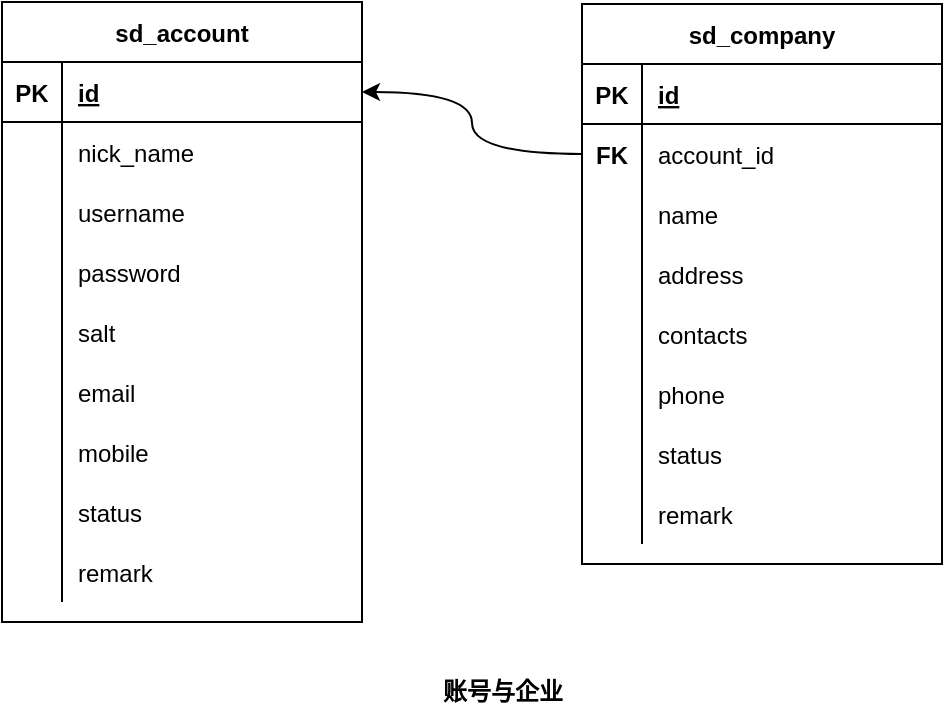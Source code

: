 <mxfile version="20.3.7" type="github" pages="10">
  <diagram id="LnF_ol3maXz9M8VQDrvC" name="20220826144656">
    <mxGraphModel dx="2608" dy="723" grid="1" gridSize="10" guides="1" tooltips="1" connect="1" arrows="1" fold="1" page="1" pageScale="1" pageWidth="1200" pageHeight="1920" math="0" shadow="0">
      <root>
        <mxCell id="0" />
        <mxCell id="1" parent="0" />
        <mxCell id="a_92ZiTEg8inNENPEB1N-1" value="sd_account" style="shape=table;startSize=30;container=1;collapsible=1;childLayout=tableLayout;fixedRows=1;rowLines=0;fontStyle=1;align=center;resizeLast=1;sketch=0;" parent="1" vertex="1">
          <mxGeometry x="-1120" y="40" width="180" height="310" as="geometry" />
        </mxCell>
        <mxCell id="a_92ZiTEg8inNENPEB1N-2" value="" style="shape=tableRow;horizontal=0;startSize=0;swimlaneHead=0;swimlaneBody=0;fillColor=none;collapsible=0;dropTarget=0;points=[[0,0.5],[1,0.5]];portConstraint=eastwest;top=0;left=0;right=0;bottom=1;sketch=0;" parent="a_92ZiTEg8inNENPEB1N-1" vertex="1">
          <mxGeometry y="30" width="180" height="30" as="geometry" />
        </mxCell>
        <mxCell id="a_92ZiTEg8inNENPEB1N-3" value="PK" style="shape=partialRectangle;connectable=0;fillColor=none;top=0;left=0;bottom=0;right=0;fontStyle=1;overflow=hidden;sketch=0;" parent="a_92ZiTEg8inNENPEB1N-2" vertex="1">
          <mxGeometry width="30" height="30" as="geometry">
            <mxRectangle width="30" height="30" as="alternateBounds" />
          </mxGeometry>
        </mxCell>
        <mxCell id="a_92ZiTEg8inNENPEB1N-4" value="id" style="shape=partialRectangle;connectable=0;fillColor=none;top=0;left=0;bottom=0;right=0;align=left;spacingLeft=6;fontStyle=5;overflow=hidden;sketch=0;" parent="a_92ZiTEg8inNENPEB1N-2" vertex="1">
          <mxGeometry x="30" width="150" height="30" as="geometry">
            <mxRectangle width="150" height="30" as="alternateBounds" />
          </mxGeometry>
        </mxCell>
        <mxCell id="a_92ZiTEg8inNENPEB1N-5" value="" style="shape=tableRow;horizontal=0;startSize=0;swimlaneHead=0;swimlaneBody=0;fillColor=none;collapsible=0;dropTarget=0;points=[[0,0.5],[1,0.5]];portConstraint=eastwest;top=0;left=0;right=0;bottom=0;sketch=0;" parent="a_92ZiTEg8inNENPEB1N-1" vertex="1">
          <mxGeometry y="60" width="180" height="30" as="geometry" />
        </mxCell>
        <mxCell id="a_92ZiTEg8inNENPEB1N-6" value="" style="shape=partialRectangle;connectable=0;fillColor=none;top=0;left=0;bottom=0;right=0;editable=1;overflow=hidden;sketch=0;" parent="a_92ZiTEg8inNENPEB1N-5" vertex="1">
          <mxGeometry width="30" height="30" as="geometry">
            <mxRectangle width="30" height="30" as="alternateBounds" />
          </mxGeometry>
        </mxCell>
        <mxCell id="a_92ZiTEg8inNENPEB1N-7" value="nick_name" style="shape=partialRectangle;connectable=0;fillColor=none;top=0;left=0;bottom=0;right=0;align=left;spacingLeft=6;overflow=hidden;sketch=0;" parent="a_92ZiTEg8inNENPEB1N-5" vertex="1">
          <mxGeometry x="30" width="150" height="30" as="geometry">
            <mxRectangle width="150" height="30" as="alternateBounds" />
          </mxGeometry>
        </mxCell>
        <mxCell id="a_92ZiTEg8inNENPEB1N-8" value="" style="shape=tableRow;horizontal=0;startSize=0;swimlaneHead=0;swimlaneBody=0;fillColor=none;collapsible=0;dropTarget=0;points=[[0,0.5],[1,0.5]];portConstraint=eastwest;top=0;left=0;right=0;bottom=0;sketch=0;" parent="a_92ZiTEg8inNENPEB1N-1" vertex="1">
          <mxGeometry y="90" width="180" height="30" as="geometry" />
        </mxCell>
        <mxCell id="a_92ZiTEg8inNENPEB1N-9" value="" style="shape=partialRectangle;connectable=0;fillColor=none;top=0;left=0;bottom=0;right=0;editable=1;overflow=hidden;sketch=0;" parent="a_92ZiTEg8inNENPEB1N-8" vertex="1">
          <mxGeometry width="30" height="30" as="geometry">
            <mxRectangle width="30" height="30" as="alternateBounds" />
          </mxGeometry>
        </mxCell>
        <mxCell id="a_92ZiTEg8inNENPEB1N-10" value="username" style="shape=partialRectangle;connectable=0;fillColor=none;top=0;left=0;bottom=0;right=0;align=left;spacingLeft=6;overflow=hidden;sketch=0;" parent="a_92ZiTEg8inNENPEB1N-8" vertex="1">
          <mxGeometry x="30" width="150" height="30" as="geometry">
            <mxRectangle width="150" height="30" as="alternateBounds" />
          </mxGeometry>
        </mxCell>
        <mxCell id="a_92ZiTEg8inNENPEB1N-164" value="" style="shape=tableRow;horizontal=0;startSize=0;swimlaneHead=0;swimlaneBody=0;fillColor=none;collapsible=0;dropTarget=0;points=[[0,0.5],[1,0.5]];portConstraint=eastwest;top=0;left=0;right=0;bottom=0;sketch=0;" parent="a_92ZiTEg8inNENPEB1N-1" vertex="1">
          <mxGeometry y="120" width="180" height="30" as="geometry" />
        </mxCell>
        <mxCell id="a_92ZiTEg8inNENPEB1N-165" value="" style="shape=partialRectangle;connectable=0;fillColor=none;top=0;left=0;bottom=0;right=0;editable=1;overflow=hidden;sketch=0;" parent="a_92ZiTEg8inNENPEB1N-164" vertex="1">
          <mxGeometry width="30" height="30" as="geometry">
            <mxRectangle width="30" height="30" as="alternateBounds" />
          </mxGeometry>
        </mxCell>
        <mxCell id="a_92ZiTEg8inNENPEB1N-166" value="password" style="shape=partialRectangle;connectable=0;fillColor=none;top=0;left=0;bottom=0;right=0;align=left;spacingLeft=6;overflow=hidden;sketch=0;" parent="a_92ZiTEg8inNENPEB1N-164" vertex="1">
          <mxGeometry x="30" width="150" height="30" as="geometry">
            <mxRectangle width="150" height="30" as="alternateBounds" />
          </mxGeometry>
        </mxCell>
        <mxCell id="a_92ZiTEg8inNENPEB1N-167" value="" style="shape=tableRow;horizontal=0;startSize=0;swimlaneHead=0;swimlaneBody=0;fillColor=none;collapsible=0;dropTarget=0;points=[[0,0.5],[1,0.5]];portConstraint=eastwest;top=0;left=0;right=0;bottom=0;sketch=0;" parent="a_92ZiTEg8inNENPEB1N-1" vertex="1">
          <mxGeometry y="150" width="180" height="30" as="geometry" />
        </mxCell>
        <mxCell id="a_92ZiTEg8inNENPEB1N-168" value="" style="shape=partialRectangle;connectable=0;fillColor=none;top=0;left=0;bottom=0;right=0;editable=1;overflow=hidden;sketch=0;" parent="a_92ZiTEg8inNENPEB1N-167" vertex="1">
          <mxGeometry width="30" height="30" as="geometry">
            <mxRectangle width="30" height="30" as="alternateBounds" />
          </mxGeometry>
        </mxCell>
        <mxCell id="a_92ZiTEg8inNENPEB1N-169" value="salt" style="shape=partialRectangle;connectable=0;fillColor=none;top=0;left=0;bottom=0;right=0;align=left;spacingLeft=6;overflow=hidden;sketch=0;" parent="a_92ZiTEg8inNENPEB1N-167" vertex="1">
          <mxGeometry x="30" width="150" height="30" as="geometry">
            <mxRectangle width="150" height="30" as="alternateBounds" />
          </mxGeometry>
        </mxCell>
        <mxCell id="a_92ZiTEg8inNENPEB1N-170" value="" style="shape=tableRow;horizontal=0;startSize=0;swimlaneHead=0;swimlaneBody=0;fillColor=none;collapsible=0;dropTarget=0;points=[[0,0.5],[1,0.5]];portConstraint=eastwest;top=0;left=0;right=0;bottom=0;sketch=0;" parent="a_92ZiTEg8inNENPEB1N-1" vertex="1">
          <mxGeometry y="180" width="180" height="30" as="geometry" />
        </mxCell>
        <mxCell id="a_92ZiTEg8inNENPEB1N-171" value="" style="shape=partialRectangle;connectable=0;fillColor=none;top=0;left=0;bottom=0;right=0;editable=1;overflow=hidden;sketch=0;" parent="a_92ZiTEg8inNENPEB1N-170" vertex="1">
          <mxGeometry width="30" height="30" as="geometry">
            <mxRectangle width="30" height="30" as="alternateBounds" />
          </mxGeometry>
        </mxCell>
        <mxCell id="a_92ZiTEg8inNENPEB1N-172" value="email" style="shape=partialRectangle;connectable=0;fillColor=none;top=0;left=0;bottom=0;right=0;align=left;spacingLeft=6;overflow=hidden;sketch=0;" parent="a_92ZiTEg8inNENPEB1N-170" vertex="1">
          <mxGeometry x="30" width="150" height="30" as="geometry">
            <mxRectangle width="150" height="30" as="alternateBounds" />
          </mxGeometry>
        </mxCell>
        <mxCell id="a_92ZiTEg8inNENPEB1N-11" value="" style="shape=tableRow;horizontal=0;startSize=0;swimlaneHead=0;swimlaneBody=0;fillColor=none;collapsible=0;dropTarget=0;points=[[0,0.5],[1,0.5]];portConstraint=eastwest;top=0;left=0;right=0;bottom=0;sketch=0;" parent="a_92ZiTEg8inNENPEB1N-1" vertex="1">
          <mxGeometry y="210" width="180" height="30" as="geometry" />
        </mxCell>
        <mxCell id="a_92ZiTEg8inNENPEB1N-12" value="" style="shape=partialRectangle;connectable=0;fillColor=none;top=0;left=0;bottom=0;right=0;editable=1;overflow=hidden;sketch=0;" parent="a_92ZiTEg8inNENPEB1N-11" vertex="1">
          <mxGeometry width="30" height="30" as="geometry">
            <mxRectangle width="30" height="30" as="alternateBounds" />
          </mxGeometry>
        </mxCell>
        <mxCell id="a_92ZiTEg8inNENPEB1N-13" value="mobile" style="shape=partialRectangle;connectable=0;fillColor=none;top=0;left=0;bottom=0;right=0;align=left;spacingLeft=6;overflow=hidden;sketch=0;" parent="a_92ZiTEg8inNENPEB1N-11" vertex="1">
          <mxGeometry x="30" width="150" height="30" as="geometry">
            <mxRectangle width="150" height="30" as="alternateBounds" />
          </mxGeometry>
        </mxCell>
        <mxCell id="a_92ZiTEg8inNENPEB1N-161" value="" style="shape=tableRow;horizontal=0;startSize=0;swimlaneHead=0;swimlaneBody=0;fillColor=none;collapsible=0;dropTarget=0;points=[[0,0.5],[1,0.5]];portConstraint=eastwest;top=0;left=0;right=0;bottom=0;sketch=0;" parent="a_92ZiTEg8inNENPEB1N-1" vertex="1">
          <mxGeometry y="240" width="180" height="30" as="geometry" />
        </mxCell>
        <mxCell id="a_92ZiTEg8inNENPEB1N-162" value="" style="shape=partialRectangle;connectable=0;fillColor=none;top=0;left=0;bottom=0;right=0;editable=1;overflow=hidden;sketch=0;" parent="a_92ZiTEg8inNENPEB1N-161" vertex="1">
          <mxGeometry width="30" height="30" as="geometry">
            <mxRectangle width="30" height="30" as="alternateBounds" />
          </mxGeometry>
        </mxCell>
        <mxCell id="a_92ZiTEg8inNENPEB1N-163" value="status" style="shape=partialRectangle;connectable=0;fillColor=none;top=0;left=0;bottom=0;right=0;align=left;spacingLeft=6;overflow=hidden;sketch=0;" parent="a_92ZiTEg8inNENPEB1N-161" vertex="1">
          <mxGeometry x="30" width="150" height="30" as="geometry">
            <mxRectangle width="150" height="30" as="alternateBounds" />
          </mxGeometry>
        </mxCell>
        <mxCell id="O6G1nU-bvkD2PoEeMwN3-1" value="" style="shape=tableRow;horizontal=0;startSize=0;swimlaneHead=0;swimlaneBody=0;fillColor=none;collapsible=0;dropTarget=0;points=[[0,0.5],[1,0.5]];portConstraint=eastwest;top=0;left=0;right=0;bottom=0;sketch=0;" parent="a_92ZiTEg8inNENPEB1N-1" vertex="1">
          <mxGeometry y="270" width="180" height="30" as="geometry" />
        </mxCell>
        <mxCell id="O6G1nU-bvkD2PoEeMwN3-2" value="" style="shape=partialRectangle;connectable=0;fillColor=none;top=0;left=0;bottom=0;right=0;editable=1;overflow=hidden;sketch=0;" parent="O6G1nU-bvkD2PoEeMwN3-1" vertex="1">
          <mxGeometry width="30" height="30" as="geometry">
            <mxRectangle width="30" height="30" as="alternateBounds" />
          </mxGeometry>
        </mxCell>
        <mxCell id="O6G1nU-bvkD2PoEeMwN3-3" value="remark" style="shape=partialRectangle;connectable=0;fillColor=none;top=0;left=0;bottom=0;right=0;align=left;spacingLeft=6;overflow=hidden;sketch=0;" parent="O6G1nU-bvkD2PoEeMwN3-1" vertex="1">
          <mxGeometry x="30" width="150" height="30" as="geometry">
            <mxRectangle width="150" height="30" as="alternateBounds" />
          </mxGeometry>
        </mxCell>
        <mxCell id="O6G1nU-bvkD2PoEeMwN3-47" value="" style="edgeStyle=orthogonalEdgeStyle;rounded=0;orthogonalLoop=1;jettySize=auto;html=1;entryX=1;entryY=0.5;entryDx=0;entryDy=0;exitX=0;exitY=0.5;exitDx=0;exitDy=0;curved=1;sketch=0;" parent="1" source="a_92ZiTEg8inNENPEB1N-27" target="a_92ZiTEg8inNENPEB1N-2" edge="1">
          <mxGeometry relative="1" as="geometry">
            <mxPoint x="-550" y="195" as="targetPoint" />
          </mxGeometry>
        </mxCell>
        <mxCell id="a_92ZiTEg8inNENPEB1N-23" value="sd_company" style="shape=table;startSize=30;container=1;collapsible=1;childLayout=tableLayout;fixedRows=1;rowLines=0;fontStyle=1;align=center;resizeLast=1;sketch=0;" parent="1" vertex="1">
          <mxGeometry x="-830" y="41" width="180" height="280" as="geometry" />
        </mxCell>
        <mxCell id="a_92ZiTEg8inNENPEB1N-24" value="" style="shape=tableRow;horizontal=0;startSize=0;swimlaneHead=0;swimlaneBody=0;fillColor=none;collapsible=0;dropTarget=0;points=[[0,0.5],[1,0.5]];portConstraint=eastwest;top=0;left=0;right=0;bottom=1;sketch=0;" parent="a_92ZiTEg8inNENPEB1N-23" vertex="1">
          <mxGeometry y="30" width="180" height="30" as="geometry" />
        </mxCell>
        <mxCell id="a_92ZiTEg8inNENPEB1N-25" value="PK" style="shape=partialRectangle;connectable=0;fillColor=none;top=0;left=0;bottom=0;right=0;fontStyle=1;overflow=hidden;sketch=0;" parent="a_92ZiTEg8inNENPEB1N-24" vertex="1">
          <mxGeometry width="30" height="30" as="geometry">
            <mxRectangle width="30" height="30" as="alternateBounds" />
          </mxGeometry>
        </mxCell>
        <mxCell id="a_92ZiTEg8inNENPEB1N-26" value="id" style="shape=partialRectangle;connectable=0;fillColor=none;top=0;left=0;bottom=0;right=0;align=left;spacingLeft=6;fontStyle=5;overflow=hidden;sketch=0;" parent="a_92ZiTEg8inNENPEB1N-24" vertex="1">
          <mxGeometry x="30" width="150" height="30" as="geometry">
            <mxRectangle width="150" height="30" as="alternateBounds" />
          </mxGeometry>
        </mxCell>
        <mxCell id="a_92ZiTEg8inNENPEB1N-27" value="" style="shape=tableRow;horizontal=0;startSize=0;swimlaneHead=0;swimlaneBody=0;fillColor=none;collapsible=0;dropTarget=0;points=[[0,0.5],[1,0.5]];portConstraint=eastwest;top=0;left=0;right=0;bottom=0;sketch=0;" parent="a_92ZiTEg8inNENPEB1N-23" vertex="1">
          <mxGeometry y="60" width="180" height="30" as="geometry" />
        </mxCell>
        <mxCell id="a_92ZiTEg8inNENPEB1N-28" value="FK" style="shape=partialRectangle;connectable=0;fillColor=none;top=0;left=0;bottom=0;right=0;editable=1;overflow=hidden;fontStyle=1;sketch=0;" parent="a_92ZiTEg8inNENPEB1N-27" vertex="1">
          <mxGeometry width="30" height="30" as="geometry">
            <mxRectangle width="30" height="30" as="alternateBounds" />
          </mxGeometry>
        </mxCell>
        <mxCell id="a_92ZiTEg8inNENPEB1N-29" value="account_id" style="shape=partialRectangle;connectable=0;fillColor=none;top=0;left=0;bottom=0;right=0;align=left;spacingLeft=6;overflow=hidden;sketch=0;" parent="a_92ZiTEg8inNENPEB1N-27" vertex="1">
          <mxGeometry x="30" width="150" height="30" as="geometry">
            <mxRectangle width="150" height="30" as="alternateBounds" />
          </mxGeometry>
        </mxCell>
        <mxCell id="a_92ZiTEg8inNENPEB1N-30" value="" style="shape=tableRow;horizontal=0;startSize=0;swimlaneHead=0;swimlaneBody=0;fillColor=none;collapsible=0;dropTarget=0;points=[[0,0.5],[1,0.5]];portConstraint=eastwest;top=0;left=0;right=0;bottom=0;sketch=0;" parent="a_92ZiTEg8inNENPEB1N-23" vertex="1">
          <mxGeometry y="90" width="180" height="30" as="geometry" />
        </mxCell>
        <mxCell id="a_92ZiTEg8inNENPEB1N-31" value="" style="shape=partialRectangle;connectable=0;fillColor=none;top=0;left=0;bottom=0;right=0;editable=1;overflow=hidden;sketch=0;" parent="a_92ZiTEg8inNENPEB1N-30" vertex="1">
          <mxGeometry width="30" height="30" as="geometry">
            <mxRectangle width="30" height="30" as="alternateBounds" />
          </mxGeometry>
        </mxCell>
        <mxCell id="a_92ZiTEg8inNENPEB1N-32" value="name" style="shape=partialRectangle;connectable=0;fillColor=none;top=0;left=0;bottom=0;right=0;align=left;spacingLeft=6;overflow=hidden;sketch=0;" parent="a_92ZiTEg8inNENPEB1N-30" vertex="1">
          <mxGeometry x="30" width="150" height="30" as="geometry">
            <mxRectangle width="150" height="30" as="alternateBounds" />
          </mxGeometry>
        </mxCell>
        <mxCell id="a_92ZiTEg8inNENPEB1N-33" value="" style="shape=tableRow;horizontal=0;startSize=0;swimlaneHead=0;swimlaneBody=0;fillColor=none;collapsible=0;dropTarget=0;points=[[0,0.5],[1,0.5]];portConstraint=eastwest;top=0;left=0;right=0;bottom=0;sketch=0;" parent="a_92ZiTEg8inNENPEB1N-23" vertex="1">
          <mxGeometry y="120" width="180" height="30" as="geometry" />
        </mxCell>
        <mxCell id="a_92ZiTEg8inNENPEB1N-34" value="" style="shape=partialRectangle;connectable=0;fillColor=none;top=0;left=0;bottom=0;right=0;editable=1;overflow=hidden;sketch=0;" parent="a_92ZiTEg8inNENPEB1N-33" vertex="1">
          <mxGeometry width="30" height="30" as="geometry">
            <mxRectangle width="30" height="30" as="alternateBounds" />
          </mxGeometry>
        </mxCell>
        <mxCell id="a_92ZiTEg8inNENPEB1N-35" value="address" style="shape=partialRectangle;connectable=0;fillColor=none;top=0;left=0;bottom=0;right=0;align=left;spacingLeft=6;overflow=hidden;sketch=0;" parent="a_92ZiTEg8inNENPEB1N-33" vertex="1">
          <mxGeometry x="30" width="150" height="30" as="geometry">
            <mxRectangle width="150" height="30" as="alternateBounds" />
          </mxGeometry>
        </mxCell>
        <mxCell id="a_92ZiTEg8inNENPEB1N-173" value="" style="shape=tableRow;horizontal=0;startSize=0;swimlaneHead=0;swimlaneBody=0;fillColor=none;collapsible=0;dropTarget=0;points=[[0,0.5],[1,0.5]];portConstraint=eastwest;top=0;left=0;right=0;bottom=0;sketch=0;" parent="a_92ZiTEg8inNENPEB1N-23" vertex="1">
          <mxGeometry y="150" width="180" height="30" as="geometry" />
        </mxCell>
        <mxCell id="a_92ZiTEg8inNENPEB1N-174" value="" style="shape=partialRectangle;connectable=0;fillColor=none;top=0;left=0;bottom=0;right=0;editable=1;overflow=hidden;sketch=0;" parent="a_92ZiTEg8inNENPEB1N-173" vertex="1">
          <mxGeometry width="30" height="30" as="geometry">
            <mxRectangle width="30" height="30" as="alternateBounds" />
          </mxGeometry>
        </mxCell>
        <mxCell id="a_92ZiTEg8inNENPEB1N-175" value="contacts" style="shape=partialRectangle;connectable=0;fillColor=none;top=0;left=0;bottom=0;right=0;align=left;spacingLeft=6;overflow=hidden;sketch=0;" parent="a_92ZiTEg8inNENPEB1N-173" vertex="1">
          <mxGeometry x="30" width="150" height="30" as="geometry">
            <mxRectangle width="150" height="30" as="alternateBounds" />
          </mxGeometry>
        </mxCell>
        <mxCell id="a_92ZiTEg8inNENPEB1N-176" value="" style="shape=tableRow;horizontal=0;startSize=0;swimlaneHead=0;swimlaneBody=0;fillColor=none;collapsible=0;dropTarget=0;points=[[0,0.5],[1,0.5]];portConstraint=eastwest;top=0;left=0;right=0;bottom=0;sketch=0;" parent="a_92ZiTEg8inNENPEB1N-23" vertex="1">
          <mxGeometry y="180" width="180" height="30" as="geometry" />
        </mxCell>
        <mxCell id="a_92ZiTEg8inNENPEB1N-177" value="" style="shape=partialRectangle;connectable=0;fillColor=none;top=0;left=0;bottom=0;right=0;editable=1;overflow=hidden;sketch=0;" parent="a_92ZiTEg8inNENPEB1N-176" vertex="1">
          <mxGeometry width="30" height="30" as="geometry">
            <mxRectangle width="30" height="30" as="alternateBounds" />
          </mxGeometry>
        </mxCell>
        <mxCell id="a_92ZiTEg8inNENPEB1N-178" value="phone" style="shape=partialRectangle;connectable=0;fillColor=none;top=0;left=0;bottom=0;right=0;align=left;spacingLeft=6;overflow=hidden;sketch=0;" parent="a_92ZiTEg8inNENPEB1N-176" vertex="1">
          <mxGeometry x="30" width="150" height="30" as="geometry">
            <mxRectangle width="150" height="30" as="alternateBounds" />
          </mxGeometry>
        </mxCell>
        <mxCell id="a_92ZiTEg8inNENPEB1N-179" value="" style="shape=tableRow;horizontal=0;startSize=0;swimlaneHead=0;swimlaneBody=0;fillColor=none;collapsible=0;dropTarget=0;points=[[0,0.5],[1,0.5]];portConstraint=eastwest;top=0;left=0;right=0;bottom=0;sketch=0;" parent="a_92ZiTEg8inNENPEB1N-23" vertex="1">
          <mxGeometry y="210" width="180" height="30" as="geometry" />
        </mxCell>
        <mxCell id="a_92ZiTEg8inNENPEB1N-180" value="" style="shape=partialRectangle;connectable=0;fillColor=none;top=0;left=0;bottom=0;right=0;editable=1;overflow=hidden;sketch=0;" parent="a_92ZiTEg8inNENPEB1N-179" vertex="1">
          <mxGeometry width="30" height="30" as="geometry">
            <mxRectangle width="30" height="30" as="alternateBounds" />
          </mxGeometry>
        </mxCell>
        <mxCell id="a_92ZiTEg8inNENPEB1N-181" value="status" style="shape=partialRectangle;connectable=0;fillColor=none;top=0;left=0;bottom=0;right=0;align=left;spacingLeft=6;overflow=hidden;sketch=0;" parent="a_92ZiTEg8inNENPEB1N-179" vertex="1">
          <mxGeometry x="30" width="150" height="30" as="geometry">
            <mxRectangle width="150" height="30" as="alternateBounds" />
          </mxGeometry>
        </mxCell>
        <mxCell id="O6G1nU-bvkD2PoEeMwN3-19" value="" style="shape=tableRow;horizontal=0;startSize=0;swimlaneHead=0;swimlaneBody=0;fillColor=none;collapsible=0;dropTarget=0;points=[[0,0.5],[1,0.5]];portConstraint=eastwest;top=0;left=0;right=0;bottom=0;sketch=0;" parent="a_92ZiTEg8inNENPEB1N-23" vertex="1">
          <mxGeometry y="240" width="180" height="30" as="geometry" />
        </mxCell>
        <mxCell id="O6G1nU-bvkD2PoEeMwN3-20" value="" style="shape=partialRectangle;connectable=0;fillColor=none;top=0;left=0;bottom=0;right=0;editable=1;overflow=hidden;sketch=0;" parent="O6G1nU-bvkD2PoEeMwN3-19" vertex="1">
          <mxGeometry width="30" height="30" as="geometry">
            <mxRectangle width="30" height="30" as="alternateBounds" />
          </mxGeometry>
        </mxCell>
        <mxCell id="O6G1nU-bvkD2PoEeMwN3-21" value="remark" style="shape=partialRectangle;connectable=0;fillColor=none;top=0;left=0;bottom=0;right=0;align=left;spacingLeft=6;overflow=hidden;sketch=0;" parent="O6G1nU-bvkD2PoEeMwN3-19" vertex="1">
          <mxGeometry x="30" width="150" height="30" as="geometry">
            <mxRectangle width="150" height="30" as="alternateBounds" />
          </mxGeometry>
        </mxCell>
        <mxCell id="O6G1nU-bvkD2PoEeMwN3-48" value="&lt;b&gt;账号与企业&lt;/b&gt;" style="text;html=1;align=center;verticalAlign=middle;resizable=0;points=[];autosize=1;strokeColor=none;fillColor=none;" parent="1" vertex="1">
          <mxGeometry x="-910" y="370" width="80" height="30" as="geometry" />
        </mxCell>
      </root>
    </mxGraphModel>
  </diagram>
  <diagram name="20220929141253" id="S5KIp8g7yagjx9RANdpy">
    <mxGraphModel dx="2608" dy="723" grid="1" gridSize="10" guides="1" tooltips="1" connect="1" arrows="1" fold="1" page="1" pageScale="1" pageWidth="1200" pageHeight="1920" math="0" shadow="0">
      <root>
        <mxCell id="nH24WeUlNHi739UiOlR3-0" />
        <mxCell id="nH24WeUlNHi739UiOlR3-1" parent="nH24WeUlNHi739UiOlR3-0" />
        <mxCell id="nH24WeUlNHi739UiOlR3-90" value="sd_category" style="shape=table;startSize=30;container=1;collapsible=1;childLayout=tableLayout;fixedRows=1;rowLines=0;fontStyle=1;align=center;resizeLast=1;" parent="nH24WeUlNHi739UiOlR3-1" vertex="1">
          <mxGeometry x="-1120" y="40" width="180" height="280" as="geometry" />
        </mxCell>
        <mxCell id="nH24WeUlNHi739UiOlR3-91" value="" style="shape=tableRow;horizontal=0;startSize=0;swimlaneHead=0;swimlaneBody=0;fillColor=none;collapsible=0;dropTarget=0;points=[[0,0.5],[1,0.5]];portConstraint=eastwest;top=0;left=0;right=0;bottom=1;" parent="nH24WeUlNHi739UiOlR3-90" vertex="1">
          <mxGeometry y="30" width="180" height="30" as="geometry" />
        </mxCell>
        <mxCell id="nH24WeUlNHi739UiOlR3-92" value="PK" style="shape=partialRectangle;connectable=0;fillColor=none;top=0;left=0;bottom=0;right=0;fontStyle=1;overflow=hidden;" parent="nH24WeUlNHi739UiOlR3-91" vertex="1">
          <mxGeometry width="30" height="30" as="geometry">
            <mxRectangle width="30" height="30" as="alternateBounds" />
          </mxGeometry>
        </mxCell>
        <mxCell id="nH24WeUlNHi739UiOlR3-93" value="id" style="shape=partialRectangle;connectable=0;fillColor=none;top=0;left=0;bottom=0;right=0;align=left;spacingLeft=6;fontStyle=5;overflow=hidden;" parent="nH24WeUlNHi739UiOlR3-91" vertex="1">
          <mxGeometry x="30" width="150" height="30" as="geometry">
            <mxRectangle width="150" height="30" as="alternateBounds" />
          </mxGeometry>
        </mxCell>
        <mxCell id="nH24WeUlNHi739UiOlR3-103" value="" style="shape=tableRow;horizontal=0;startSize=0;swimlaneHead=0;swimlaneBody=0;fillColor=none;collapsible=0;dropTarget=0;points=[[0,0.5],[1,0.5]];portConstraint=eastwest;top=0;left=0;right=0;bottom=0;" parent="nH24WeUlNHi739UiOlR3-90" vertex="1">
          <mxGeometry y="60" width="180" height="30" as="geometry" />
        </mxCell>
        <mxCell id="nH24WeUlNHi739UiOlR3-104" value="FK" style="shape=partialRectangle;connectable=0;fillColor=none;top=0;left=0;bottom=0;right=0;editable=1;overflow=hidden;fontStyle=1" parent="nH24WeUlNHi739UiOlR3-103" vertex="1">
          <mxGeometry width="30" height="30" as="geometry">
            <mxRectangle width="30" height="30" as="alternateBounds" />
          </mxGeometry>
        </mxCell>
        <mxCell id="nH24WeUlNHi739UiOlR3-105" value="parent_id" style="shape=partialRectangle;connectable=0;fillColor=none;top=0;left=0;bottom=0;right=0;align=left;spacingLeft=6;overflow=hidden;" parent="nH24WeUlNHi739UiOlR3-103" vertex="1">
          <mxGeometry x="30" width="150" height="30" as="geometry">
            <mxRectangle width="150" height="30" as="alternateBounds" />
          </mxGeometry>
        </mxCell>
        <mxCell id="nH24WeUlNHi739UiOlR3-106" value="" style="shape=tableRow;horizontal=0;startSize=0;swimlaneHead=0;swimlaneBody=0;fillColor=none;collapsible=0;dropTarget=0;points=[[0,0.5],[1,0.5]];portConstraint=eastwest;top=0;left=0;right=0;bottom=0;" parent="nH24WeUlNHi739UiOlR3-90" vertex="1">
          <mxGeometry y="90" width="180" height="30" as="geometry" />
        </mxCell>
        <mxCell id="nH24WeUlNHi739UiOlR3-107" value="" style="shape=partialRectangle;connectable=0;fillColor=none;top=0;left=0;bottom=0;right=0;editable=1;overflow=hidden;" parent="nH24WeUlNHi739UiOlR3-106" vertex="1">
          <mxGeometry width="30" height="30" as="geometry">
            <mxRectangle width="30" height="30" as="alternateBounds" />
          </mxGeometry>
        </mxCell>
        <mxCell id="nH24WeUlNHi739UiOlR3-108" value="code" style="shape=partialRectangle;connectable=0;fillColor=none;top=0;left=0;bottom=0;right=0;align=left;spacingLeft=6;overflow=hidden;" parent="nH24WeUlNHi739UiOlR3-106" vertex="1">
          <mxGeometry x="30" width="150" height="30" as="geometry">
            <mxRectangle width="150" height="30" as="alternateBounds" />
          </mxGeometry>
        </mxCell>
        <mxCell id="nH24WeUlNHi739UiOlR3-109" value="" style="shape=tableRow;horizontal=0;startSize=0;swimlaneHead=0;swimlaneBody=0;fillColor=none;collapsible=0;dropTarget=0;points=[[0,0.5],[1,0.5]];portConstraint=eastwest;top=0;left=0;right=0;bottom=0;" parent="nH24WeUlNHi739UiOlR3-90" vertex="1">
          <mxGeometry y="120" width="180" height="30" as="geometry" />
        </mxCell>
        <mxCell id="nH24WeUlNHi739UiOlR3-110" value="" style="shape=partialRectangle;connectable=0;fillColor=none;top=0;left=0;bottom=0;right=0;editable=1;overflow=hidden;" parent="nH24WeUlNHi739UiOlR3-109" vertex="1">
          <mxGeometry width="30" height="30" as="geometry">
            <mxRectangle width="30" height="30" as="alternateBounds" />
          </mxGeometry>
        </mxCell>
        <mxCell id="nH24WeUlNHi739UiOlR3-111" value="name" style="shape=partialRectangle;connectable=0;fillColor=none;top=0;left=0;bottom=0;right=0;align=left;spacingLeft=6;overflow=hidden;" parent="nH24WeUlNHi739UiOlR3-109" vertex="1">
          <mxGeometry x="30" width="150" height="30" as="geometry">
            <mxRectangle width="150" height="30" as="alternateBounds" />
          </mxGeometry>
        </mxCell>
        <mxCell id="nH24WeUlNHi739UiOlR3-112" value="" style="shape=tableRow;horizontal=0;startSize=0;swimlaneHead=0;swimlaneBody=0;fillColor=none;collapsible=0;dropTarget=0;points=[[0,0.5],[1,0.5]];portConstraint=eastwest;top=0;left=0;right=0;bottom=0;" parent="nH24WeUlNHi739UiOlR3-90" vertex="1">
          <mxGeometry y="150" width="180" height="30" as="geometry" />
        </mxCell>
        <mxCell id="nH24WeUlNHi739UiOlR3-113" value="" style="shape=partialRectangle;connectable=0;fillColor=none;top=0;left=0;bottom=0;right=0;editable=1;overflow=hidden;" parent="nH24WeUlNHi739UiOlR3-112" vertex="1">
          <mxGeometry width="30" height="30" as="geometry">
            <mxRectangle width="30" height="30" as="alternateBounds" />
          </mxGeometry>
        </mxCell>
        <mxCell id="nH24WeUlNHi739UiOlR3-114" value="level" style="shape=partialRectangle;connectable=0;fillColor=none;top=0;left=0;bottom=0;right=0;align=left;spacingLeft=6;overflow=hidden;" parent="nH24WeUlNHi739UiOlR3-112" vertex="1">
          <mxGeometry x="30" width="150" height="30" as="geometry">
            <mxRectangle width="150" height="30" as="alternateBounds" />
          </mxGeometry>
        </mxCell>
        <mxCell id="KjkLwhCT0H-5cjimgVxX-6" value="" style="shape=tableRow;horizontal=0;startSize=0;swimlaneHead=0;swimlaneBody=0;fillColor=none;collapsible=0;dropTarget=0;points=[[0,0.5],[1,0.5]];portConstraint=eastwest;top=0;left=0;right=0;bottom=0;" parent="nH24WeUlNHi739UiOlR3-90" vertex="1">
          <mxGeometry y="180" width="180" height="30" as="geometry" />
        </mxCell>
        <mxCell id="KjkLwhCT0H-5cjimgVxX-7" value="" style="shape=partialRectangle;connectable=0;fillColor=none;top=0;left=0;bottom=0;right=0;editable=1;overflow=hidden;" parent="KjkLwhCT0H-5cjimgVxX-6" vertex="1">
          <mxGeometry width="30" height="30" as="geometry">
            <mxRectangle width="30" height="30" as="alternateBounds" />
          </mxGeometry>
        </mxCell>
        <mxCell id="KjkLwhCT0H-5cjimgVxX-8" value="path" style="shape=partialRectangle;connectable=0;fillColor=none;top=0;left=0;bottom=0;right=0;align=left;spacingLeft=6;overflow=hidden;" parent="KjkLwhCT0H-5cjimgVxX-6" vertex="1">
          <mxGeometry x="30" width="150" height="30" as="geometry">
            <mxRectangle width="150" height="30" as="alternateBounds" />
          </mxGeometry>
        </mxCell>
        <mxCell id="KjkLwhCT0H-5cjimgVxX-9" value="" style="shape=tableRow;horizontal=0;startSize=0;swimlaneHead=0;swimlaneBody=0;fillColor=none;collapsible=0;dropTarget=0;points=[[0,0.5],[1,0.5]];portConstraint=eastwest;top=0;left=0;right=0;bottom=0;" parent="nH24WeUlNHi739UiOlR3-90" vertex="1">
          <mxGeometry y="210" width="180" height="30" as="geometry" />
        </mxCell>
        <mxCell id="KjkLwhCT0H-5cjimgVxX-10" value="" style="shape=partialRectangle;connectable=0;fillColor=none;top=0;left=0;bottom=0;right=0;editable=1;overflow=hidden;" parent="KjkLwhCT0H-5cjimgVxX-9" vertex="1">
          <mxGeometry width="30" height="30" as="geometry">
            <mxRectangle width="30" height="30" as="alternateBounds" />
          </mxGeometry>
        </mxCell>
        <mxCell id="KjkLwhCT0H-5cjimgVxX-11" value="status" style="shape=partialRectangle;connectable=0;fillColor=none;top=0;left=0;bottom=0;right=0;align=left;spacingLeft=6;overflow=hidden;" parent="KjkLwhCT0H-5cjimgVxX-9" vertex="1">
          <mxGeometry x="30" width="150" height="30" as="geometry">
            <mxRectangle width="150" height="30" as="alternateBounds" />
          </mxGeometry>
        </mxCell>
        <mxCell id="KjkLwhCT0H-5cjimgVxX-12" value="" style="shape=tableRow;horizontal=0;startSize=0;swimlaneHead=0;swimlaneBody=0;fillColor=none;collapsible=0;dropTarget=0;points=[[0,0.5],[1,0.5]];portConstraint=eastwest;top=0;left=0;right=0;bottom=0;" parent="nH24WeUlNHi739UiOlR3-90" vertex="1">
          <mxGeometry y="240" width="180" height="30" as="geometry" />
        </mxCell>
        <mxCell id="KjkLwhCT0H-5cjimgVxX-13" value="" style="shape=partialRectangle;connectable=0;fillColor=none;top=0;left=0;bottom=0;right=0;editable=1;overflow=hidden;" parent="KjkLwhCT0H-5cjimgVxX-12" vertex="1">
          <mxGeometry width="30" height="30" as="geometry">
            <mxRectangle width="30" height="30" as="alternateBounds" />
          </mxGeometry>
        </mxCell>
        <mxCell id="KjkLwhCT0H-5cjimgVxX-14" value="remark" style="shape=partialRectangle;connectable=0;fillColor=none;top=0;left=0;bottom=0;right=0;align=left;spacingLeft=6;overflow=hidden;" parent="KjkLwhCT0H-5cjimgVxX-12" vertex="1">
          <mxGeometry x="30" width="150" height="30" as="geometry">
            <mxRectangle width="150" height="30" as="alternateBounds" />
          </mxGeometry>
        </mxCell>
        <mxCell id="nH24WeUlNHi739UiOlR3-213" value="&lt;b&gt;类别&lt;/b&gt;" style="text;html=1;align=center;verticalAlign=middle;resizable=0;points=[];autosize=1;strokeColor=none;fillColor=none;" parent="nH24WeUlNHi739UiOlR3-1" vertex="1">
          <mxGeometry x="-1060" y="340" width="50" height="30" as="geometry" />
        </mxCell>
      </root>
    </mxGraphModel>
  </diagram>
  <diagram name="20220929144320" id="bJ2Y0oH8WNUT4dLH9yXn">
    <mxGraphModel dx="2608" dy="723" grid="1" gridSize="10" guides="1" tooltips="1" connect="1" arrows="1" fold="1" page="1" pageScale="1" pageWidth="1200" pageHeight="1920" math="0" shadow="0">
      <root>
        <mxCell id="eP-LN5Vje_70Eh6MsZwY-0" />
        <mxCell id="eP-LN5Vje_70Eh6MsZwY-1" parent="eP-LN5Vje_70Eh6MsZwY-0" />
        <mxCell id="eP-LN5Vje_70Eh6MsZwY-213" value="&lt;b&gt;接口&lt;/b&gt;" style="text;html=1;align=center;verticalAlign=middle;resizable=0;points=[];autosize=1;strokeColor=none;fillColor=none;" parent="eP-LN5Vje_70Eh6MsZwY-1" vertex="1">
          <mxGeometry x="-1060" y="380" width="50" height="30" as="geometry" />
        </mxCell>
        <mxCell id="siJ0B1cExqeVSAZyDo24-0" value="sd_interface" style="shape=table;startSize=30;container=1;collapsible=1;childLayout=tableLayout;fixedRows=1;rowLines=0;fontStyle=1;align=center;resizeLast=1;" vertex="1" parent="eP-LN5Vje_70Eh6MsZwY-1">
          <mxGeometry x="-1120" y="20" width="180" height="340" as="geometry" />
        </mxCell>
        <mxCell id="siJ0B1cExqeVSAZyDo24-1" value="" style="shape=tableRow;horizontal=0;startSize=0;swimlaneHead=0;swimlaneBody=0;fillColor=none;collapsible=0;dropTarget=0;points=[[0,0.5],[1,0.5]];portConstraint=eastwest;top=0;left=0;right=0;bottom=1;" vertex="1" parent="siJ0B1cExqeVSAZyDo24-0">
          <mxGeometry y="30" width="180" height="30" as="geometry" />
        </mxCell>
        <mxCell id="siJ0B1cExqeVSAZyDo24-2" value="PK" style="shape=partialRectangle;connectable=0;fillColor=none;top=0;left=0;bottom=0;right=0;fontStyle=1;overflow=hidden;" vertex="1" parent="siJ0B1cExqeVSAZyDo24-1">
          <mxGeometry width="30" height="30" as="geometry">
            <mxRectangle width="30" height="30" as="alternateBounds" />
          </mxGeometry>
        </mxCell>
        <mxCell id="siJ0B1cExqeVSAZyDo24-3" value="id" style="shape=partialRectangle;connectable=0;fillColor=none;top=0;left=0;bottom=0;right=0;align=left;spacingLeft=6;fontStyle=5;overflow=hidden;" vertex="1" parent="siJ0B1cExqeVSAZyDo24-1">
          <mxGeometry x="30" width="150" height="30" as="geometry">
            <mxRectangle width="150" height="30" as="alternateBounds" />
          </mxGeometry>
        </mxCell>
        <mxCell id="siJ0B1cExqeVSAZyDo24-4" value="" style="shape=tableRow;horizontal=0;startSize=0;swimlaneHead=0;swimlaneBody=0;fillColor=none;collapsible=0;dropTarget=0;points=[[0,0.5],[1,0.5]];portConstraint=eastwest;top=0;left=0;right=0;bottom=0;" vertex="1" parent="siJ0B1cExqeVSAZyDo24-0">
          <mxGeometry y="60" width="180" height="30" as="geometry" />
        </mxCell>
        <mxCell id="siJ0B1cExqeVSAZyDo24-5" value="FK" style="shape=partialRectangle;connectable=0;fillColor=none;top=0;left=0;bottom=0;right=0;editable=1;overflow=hidden;fontStyle=1" vertex="1" parent="siJ0B1cExqeVSAZyDo24-4">
          <mxGeometry width="30" height="30" as="geometry">
            <mxRectangle width="30" height="30" as="alternateBounds" />
          </mxGeometry>
        </mxCell>
        <mxCell id="siJ0B1cExqeVSAZyDo24-6" value="category_id" style="shape=partialRectangle;connectable=0;fillColor=none;top=0;left=0;bottom=0;right=0;align=left;spacingLeft=6;overflow=hidden;" vertex="1" parent="siJ0B1cExqeVSAZyDo24-4">
          <mxGeometry x="30" width="150" height="30" as="geometry">
            <mxRectangle width="150" height="30" as="alternateBounds" />
          </mxGeometry>
        </mxCell>
        <mxCell id="siJ0B1cExqeVSAZyDo24-7" value="" style="shape=tableRow;horizontal=0;startSize=0;swimlaneHead=0;swimlaneBody=0;fillColor=none;collapsible=0;dropTarget=0;points=[[0,0.5],[1,0.5]];portConstraint=eastwest;top=0;left=0;right=0;bottom=0;" vertex="1" parent="siJ0B1cExqeVSAZyDo24-0">
          <mxGeometry y="90" width="180" height="30" as="geometry" />
        </mxCell>
        <mxCell id="siJ0B1cExqeVSAZyDo24-8" value="" style="shape=partialRectangle;connectable=0;fillColor=none;top=0;left=0;bottom=0;right=0;editable=1;overflow=hidden;" vertex="1" parent="siJ0B1cExqeVSAZyDo24-7">
          <mxGeometry width="30" height="30" as="geometry">
            <mxRectangle width="30" height="30" as="alternateBounds" />
          </mxGeometry>
        </mxCell>
        <mxCell id="siJ0B1cExqeVSAZyDo24-9" value="name" style="shape=partialRectangle;connectable=0;fillColor=none;top=0;left=0;bottom=0;right=0;align=left;spacingLeft=6;overflow=hidden;" vertex="1" parent="siJ0B1cExqeVSAZyDo24-7">
          <mxGeometry x="30" width="150" height="30" as="geometry">
            <mxRectangle width="150" height="30" as="alternateBounds" />
          </mxGeometry>
        </mxCell>
        <mxCell id="siJ0B1cExqeVSAZyDo24-10" value="" style="shape=tableRow;horizontal=0;startSize=0;swimlaneHead=0;swimlaneBody=0;fillColor=none;collapsible=0;dropTarget=0;points=[[0,0.5],[1,0.5]];portConstraint=eastwest;top=0;left=0;right=0;bottom=0;" vertex="1" parent="siJ0B1cExqeVSAZyDo24-0">
          <mxGeometry y="120" width="180" height="30" as="geometry" />
        </mxCell>
        <mxCell id="siJ0B1cExqeVSAZyDo24-11" value="" style="shape=partialRectangle;connectable=0;fillColor=none;top=0;left=0;bottom=0;right=0;editable=1;overflow=hidden;" vertex="1" parent="siJ0B1cExqeVSAZyDo24-10">
          <mxGeometry width="30" height="30" as="geometry">
            <mxRectangle width="30" height="30" as="alternateBounds" />
          </mxGeometry>
        </mxCell>
        <mxCell id="siJ0B1cExqeVSAZyDo24-12" value="path" style="shape=partialRectangle;connectable=0;fillColor=none;top=0;left=0;bottom=0;right=0;align=left;spacingLeft=6;overflow=hidden;" vertex="1" parent="siJ0B1cExqeVSAZyDo24-10">
          <mxGeometry x="30" width="150" height="30" as="geometry">
            <mxRectangle width="150" height="30" as="alternateBounds" />
          </mxGeometry>
        </mxCell>
        <mxCell id="siJ0B1cExqeVSAZyDo24-13" value="" style="shape=tableRow;horizontal=0;startSize=0;swimlaneHead=0;swimlaneBody=0;fillColor=none;collapsible=0;dropTarget=0;points=[[0,0.5],[1,0.5]];portConstraint=eastwest;top=0;left=0;right=0;bottom=0;" vertex="1" parent="siJ0B1cExqeVSAZyDo24-0">
          <mxGeometry y="150" width="180" height="30" as="geometry" />
        </mxCell>
        <mxCell id="siJ0B1cExqeVSAZyDo24-14" value="" style="shape=partialRectangle;connectable=0;fillColor=none;top=0;left=0;bottom=0;right=0;editable=1;overflow=hidden;" vertex="1" parent="siJ0B1cExqeVSAZyDo24-13">
          <mxGeometry width="30" height="30" as="geometry">
            <mxRectangle width="30" height="30" as="alternateBounds" />
          </mxGeometry>
        </mxCell>
        <mxCell id="siJ0B1cExqeVSAZyDo24-15" value="method" style="shape=partialRectangle;connectable=0;fillColor=none;top=0;left=0;bottom=0;right=0;align=left;spacingLeft=6;overflow=hidden;" vertex="1" parent="siJ0B1cExqeVSAZyDo24-13">
          <mxGeometry x="30" width="150" height="30" as="geometry">
            <mxRectangle width="150" height="30" as="alternateBounds" />
          </mxGeometry>
        </mxCell>
        <mxCell id="siJ0B1cExqeVSAZyDo24-16" value="" style="shape=tableRow;horizontal=0;startSize=0;swimlaneHead=0;swimlaneBody=0;fillColor=none;collapsible=0;dropTarget=0;points=[[0,0.5],[1,0.5]];portConstraint=eastwest;top=0;left=0;right=0;bottom=0;" vertex="1" parent="siJ0B1cExqeVSAZyDo24-0">
          <mxGeometry y="180" width="180" height="30" as="geometry" />
        </mxCell>
        <mxCell id="siJ0B1cExqeVSAZyDo24-17" value="" style="shape=partialRectangle;connectable=0;fillColor=none;top=0;left=0;bottom=0;right=0;editable=1;overflow=hidden;" vertex="1" parent="siJ0B1cExqeVSAZyDo24-16">
          <mxGeometry width="30" height="30" as="geometry">
            <mxRectangle width="30" height="30" as="alternateBounds" />
          </mxGeometry>
        </mxCell>
        <mxCell id="siJ0B1cExqeVSAZyDo24-18" value="request" style="shape=partialRectangle;connectable=0;fillColor=none;top=0;left=0;bottom=0;right=0;align=left;spacingLeft=6;overflow=hidden;" vertex="1" parent="siJ0B1cExqeVSAZyDo24-16">
          <mxGeometry x="30" width="150" height="30" as="geometry">
            <mxRectangle width="150" height="30" as="alternateBounds" />
          </mxGeometry>
        </mxCell>
        <mxCell id="siJ0B1cExqeVSAZyDo24-19" value="" style="shape=tableRow;horizontal=0;startSize=0;swimlaneHead=0;swimlaneBody=0;fillColor=none;collapsible=0;dropTarget=0;points=[[0,0.5],[1,0.5]];portConstraint=eastwest;top=0;left=0;right=0;bottom=0;" vertex="1" parent="siJ0B1cExqeVSAZyDo24-0">
          <mxGeometry y="210" width="180" height="30" as="geometry" />
        </mxCell>
        <mxCell id="siJ0B1cExqeVSAZyDo24-20" value="" style="shape=partialRectangle;connectable=0;fillColor=none;top=0;left=0;bottom=0;right=0;editable=1;overflow=hidden;" vertex="1" parent="siJ0B1cExqeVSAZyDo24-19">
          <mxGeometry width="30" height="30" as="geometry">
            <mxRectangle width="30" height="30" as="alternateBounds" />
          </mxGeometry>
        </mxCell>
        <mxCell id="siJ0B1cExqeVSAZyDo24-21" value="response" style="shape=partialRectangle;connectable=0;fillColor=none;top=0;left=0;bottom=0;right=0;align=left;spacingLeft=6;overflow=hidden;" vertex="1" parent="siJ0B1cExqeVSAZyDo24-19">
          <mxGeometry x="30" width="150" height="30" as="geometry">
            <mxRectangle width="150" height="30" as="alternateBounds" />
          </mxGeometry>
        </mxCell>
        <mxCell id="siJ0B1cExqeVSAZyDo24-22" value="" style="shape=tableRow;horizontal=0;startSize=0;swimlaneHead=0;swimlaneBody=0;fillColor=none;collapsible=0;dropTarget=0;points=[[0,0.5],[1,0.5]];portConstraint=eastwest;top=0;left=0;right=0;bottom=0;" vertex="1" parent="siJ0B1cExqeVSAZyDo24-0">
          <mxGeometry y="240" width="180" height="30" as="geometry" />
        </mxCell>
        <mxCell id="siJ0B1cExqeVSAZyDo24-23" value="" style="shape=partialRectangle;connectable=0;fillColor=none;top=0;left=0;bottom=0;right=0;editable=1;overflow=hidden;" vertex="1" parent="siJ0B1cExqeVSAZyDo24-22">
          <mxGeometry width="30" height="30" as="geometry">
            <mxRectangle width="30" height="30" as="alternateBounds" />
          </mxGeometry>
        </mxCell>
        <mxCell id="siJ0B1cExqeVSAZyDo24-24" value="desc" style="shape=partialRectangle;connectable=0;fillColor=none;top=0;left=0;bottom=0;right=0;align=left;spacingLeft=6;overflow=hidden;" vertex="1" parent="siJ0B1cExqeVSAZyDo24-22">
          <mxGeometry x="30" width="150" height="30" as="geometry">
            <mxRectangle width="150" height="30" as="alternateBounds" />
          </mxGeometry>
        </mxCell>
        <mxCell id="siJ0B1cExqeVSAZyDo24-25" value="" style="shape=tableRow;horizontal=0;startSize=0;swimlaneHead=0;swimlaneBody=0;fillColor=none;collapsible=0;dropTarget=0;points=[[0,0.5],[1,0.5]];portConstraint=eastwest;top=0;left=0;right=0;bottom=0;" vertex="1" parent="siJ0B1cExqeVSAZyDo24-0">
          <mxGeometry y="270" width="180" height="30" as="geometry" />
        </mxCell>
        <mxCell id="siJ0B1cExqeVSAZyDo24-26" value="" style="shape=partialRectangle;connectable=0;fillColor=none;top=0;left=0;bottom=0;right=0;editable=1;overflow=hidden;" vertex="1" parent="siJ0B1cExqeVSAZyDo24-25">
          <mxGeometry width="30" height="30" as="geometry">
            <mxRectangle width="30" height="30" as="alternateBounds" />
          </mxGeometry>
        </mxCell>
        <mxCell id="siJ0B1cExqeVSAZyDo24-27" value="status" style="shape=partialRectangle;connectable=0;fillColor=none;top=0;left=0;bottom=0;right=0;align=left;spacingLeft=6;overflow=hidden;" vertex="1" parent="siJ0B1cExqeVSAZyDo24-25">
          <mxGeometry x="30" width="150" height="30" as="geometry">
            <mxRectangle width="150" height="30" as="alternateBounds" />
          </mxGeometry>
        </mxCell>
        <mxCell id="siJ0B1cExqeVSAZyDo24-28" value="" style="shape=tableRow;horizontal=0;startSize=0;swimlaneHead=0;swimlaneBody=0;fillColor=none;collapsible=0;dropTarget=0;points=[[0,0.5],[1,0.5]];portConstraint=eastwest;top=0;left=0;right=0;bottom=0;" vertex="1" parent="siJ0B1cExqeVSAZyDo24-0">
          <mxGeometry y="300" width="180" height="30" as="geometry" />
        </mxCell>
        <mxCell id="siJ0B1cExqeVSAZyDo24-29" value="" style="shape=partialRectangle;connectable=0;fillColor=none;top=0;left=0;bottom=0;right=0;editable=1;overflow=hidden;" vertex="1" parent="siJ0B1cExqeVSAZyDo24-28">
          <mxGeometry width="30" height="30" as="geometry">
            <mxRectangle width="30" height="30" as="alternateBounds" />
          </mxGeometry>
        </mxCell>
        <mxCell id="siJ0B1cExqeVSAZyDo24-30" value="remark" style="shape=partialRectangle;connectable=0;fillColor=none;top=0;left=0;bottom=0;right=0;align=left;spacingLeft=6;overflow=hidden;" vertex="1" parent="siJ0B1cExqeVSAZyDo24-28">
          <mxGeometry x="30" width="150" height="30" as="geometry">
            <mxRectangle width="150" height="30" as="alternateBounds" />
          </mxGeometry>
        </mxCell>
      </root>
    </mxGraphModel>
  </diagram>
  <diagram name="20220930143925" id="UadHJxWu71g8UvUiKvUU">
    <mxGraphModel dx="2608" dy="723" grid="1" gridSize="10" guides="1" tooltips="1" connect="1" arrows="1" fold="1" page="1" pageScale="1" pageWidth="1200" pageHeight="1920" math="0" shadow="0">
      <root>
        <mxCell id="7lZbrbE2co2q4suOh3pT-0" />
        <mxCell id="7lZbrbE2co2q4suOh3pT-1" parent="7lZbrbE2co2q4suOh3pT-0" />
        <mxCell id="7lZbrbE2co2q4suOh3pT-2" value="sd_category" style="shape=table;startSize=30;container=1;collapsible=1;childLayout=tableLayout;fixedRows=1;rowLines=0;fontStyle=1;align=center;resizeLast=1;" vertex="1" parent="7lZbrbE2co2q4suOh3pT-1">
          <mxGeometry x="-1120" y="40" width="180" height="280" as="geometry" />
        </mxCell>
        <mxCell id="7lZbrbE2co2q4suOh3pT-3" value="" style="shape=tableRow;horizontal=0;startSize=0;swimlaneHead=0;swimlaneBody=0;fillColor=none;collapsible=0;dropTarget=0;points=[[0,0.5],[1,0.5]];portConstraint=eastwest;top=0;left=0;right=0;bottom=1;" vertex="1" parent="7lZbrbE2co2q4suOh3pT-2">
          <mxGeometry y="30" width="180" height="30" as="geometry" />
        </mxCell>
        <mxCell id="7lZbrbE2co2q4suOh3pT-4" value="PK" style="shape=partialRectangle;connectable=0;fillColor=none;top=0;left=0;bottom=0;right=0;fontStyle=1;overflow=hidden;" vertex="1" parent="7lZbrbE2co2q4suOh3pT-3">
          <mxGeometry width="30" height="30" as="geometry">
            <mxRectangle width="30" height="30" as="alternateBounds" />
          </mxGeometry>
        </mxCell>
        <mxCell id="7lZbrbE2co2q4suOh3pT-5" value="id" style="shape=partialRectangle;connectable=0;fillColor=none;top=0;left=0;bottom=0;right=0;align=left;spacingLeft=6;fontStyle=5;overflow=hidden;" vertex="1" parent="7lZbrbE2co2q4suOh3pT-3">
          <mxGeometry x="30" width="150" height="30" as="geometry">
            <mxRectangle width="150" height="30" as="alternateBounds" />
          </mxGeometry>
        </mxCell>
        <mxCell id="7lZbrbE2co2q4suOh3pT-6" value="" style="shape=tableRow;horizontal=0;startSize=0;swimlaneHead=0;swimlaneBody=0;fillColor=none;collapsible=0;dropTarget=0;points=[[0,0.5],[1,0.5]];portConstraint=eastwest;top=0;left=0;right=0;bottom=0;" vertex="1" parent="7lZbrbE2co2q4suOh3pT-2">
          <mxGeometry y="60" width="180" height="30" as="geometry" />
        </mxCell>
        <mxCell id="7lZbrbE2co2q4suOh3pT-7" value="FK" style="shape=partialRectangle;connectable=0;fillColor=none;top=0;left=0;bottom=0;right=0;editable=1;overflow=hidden;fontStyle=1" vertex="1" parent="7lZbrbE2co2q4suOh3pT-6">
          <mxGeometry width="30" height="30" as="geometry">
            <mxRectangle width="30" height="30" as="alternateBounds" />
          </mxGeometry>
        </mxCell>
        <mxCell id="7lZbrbE2co2q4suOh3pT-8" value="parent_id" style="shape=partialRectangle;connectable=0;fillColor=none;top=0;left=0;bottom=0;right=0;align=left;spacingLeft=6;overflow=hidden;" vertex="1" parent="7lZbrbE2co2q4suOh3pT-6">
          <mxGeometry x="30" width="150" height="30" as="geometry">
            <mxRectangle width="150" height="30" as="alternateBounds" />
          </mxGeometry>
        </mxCell>
        <mxCell id="7lZbrbE2co2q4suOh3pT-9" value="" style="shape=tableRow;horizontal=0;startSize=0;swimlaneHead=0;swimlaneBody=0;fillColor=none;collapsible=0;dropTarget=0;points=[[0,0.5],[1,0.5]];portConstraint=eastwest;top=0;left=0;right=0;bottom=0;" vertex="1" parent="7lZbrbE2co2q4suOh3pT-2">
          <mxGeometry y="90" width="180" height="30" as="geometry" />
        </mxCell>
        <mxCell id="7lZbrbE2co2q4suOh3pT-10" value="" style="shape=partialRectangle;connectable=0;fillColor=none;top=0;left=0;bottom=0;right=0;editable=1;overflow=hidden;" vertex="1" parent="7lZbrbE2co2q4suOh3pT-9">
          <mxGeometry width="30" height="30" as="geometry">
            <mxRectangle width="30" height="30" as="alternateBounds" />
          </mxGeometry>
        </mxCell>
        <mxCell id="7lZbrbE2co2q4suOh3pT-11" value="code" style="shape=partialRectangle;connectable=0;fillColor=none;top=0;left=0;bottom=0;right=0;align=left;spacingLeft=6;overflow=hidden;" vertex="1" parent="7lZbrbE2co2q4suOh3pT-9">
          <mxGeometry x="30" width="150" height="30" as="geometry">
            <mxRectangle width="150" height="30" as="alternateBounds" />
          </mxGeometry>
        </mxCell>
        <mxCell id="7lZbrbE2co2q4suOh3pT-12" value="" style="shape=tableRow;horizontal=0;startSize=0;swimlaneHead=0;swimlaneBody=0;fillColor=none;collapsible=0;dropTarget=0;points=[[0,0.5],[1,0.5]];portConstraint=eastwest;top=0;left=0;right=0;bottom=0;" vertex="1" parent="7lZbrbE2co2q4suOh3pT-2">
          <mxGeometry y="120" width="180" height="30" as="geometry" />
        </mxCell>
        <mxCell id="7lZbrbE2co2q4suOh3pT-13" value="" style="shape=partialRectangle;connectable=0;fillColor=none;top=0;left=0;bottom=0;right=0;editable=1;overflow=hidden;" vertex="1" parent="7lZbrbE2co2q4suOh3pT-12">
          <mxGeometry width="30" height="30" as="geometry">
            <mxRectangle width="30" height="30" as="alternateBounds" />
          </mxGeometry>
        </mxCell>
        <mxCell id="7lZbrbE2co2q4suOh3pT-14" value="name" style="shape=partialRectangle;connectable=0;fillColor=none;top=0;left=0;bottom=0;right=0;align=left;spacingLeft=6;overflow=hidden;" vertex="1" parent="7lZbrbE2co2q4suOh3pT-12">
          <mxGeometry x="30" width="150" height="30" as="geometry">
            <mxRectangle width="150" height="30" as="alternateBounds" />
          </mxGeometry>
        </mxCell>
        <mxCell id="7lZbrbE2co2q4suOh3pT-15" value="" style="shape=tableRow;horizontal=0;startSize=0;swimlaneHead=0;swimlaneBody=0;fillColor=none;collapsible=0;dropTarget=0;points=[[0,0.5],[1,0.5]];portConstraint=eastwest;top=0;left=0;right=0;bottom=0;" vertex="1" parent="7lZbrbE2co2q4suOh3pT-2">
          <mxGeometry y="150" width="180" height="30" as="geometry" />
        </mxCell>
        <mxCell id="7lZbrbE2co2q4suOh3pT-16" value="" style="shape=partialRectangle;connectable=0;fillColor=none;top=0;left=0;bottom=0;right=0;editable=1;overflow=hidden;" vertex="1" parent="7lZbrbE2co2q4suOh3pT-15">
          <mxGeometry width="30" height="30" as="geometry">
            <mxRectangle width="30" height="30" as="alternateBounds" />
          </mxGeometry>
        </mxCell>
        <mxCell id="7lZbrbE2co2q4suOh3pT-17" value="level" style="shape=partialRectangle;connectable=0;fillColor=none;top=0;left=0;bottom=0;right=0;align=left;spacingLeft=6;overflow=hidden;" vertex="1" parent="7lZbrbE2co2q4suOh3pT-15">
          <mxGeometry x="30" width="150" height="30" as="geometry">
            <mxRectangle width="150" height="30" as="alternateBounds" />
          </mxGeometry>
        </mxCell>
        <mxCell id="7lZbrbE2co2q4suOh3pT-18" value="" style="shape=tableRow;horizontal=0;startSize=0;swimlaneHead=0;swimlaneBody=0;fillColor=none;collapsible=0;dropTarget=0;points=[[0,0.5],[1,0.5]];portConstraint=eastwest;top=0;left=0;right=0;bottom=0;" vertex="1" parent="7lZbrbE2co2q4suOh3pT-2">
          <mxGeometry y="180" width="180" height="30" as="geometry" />
        </mxCell>
        <mxCell id="7lZbrbE2co2q4suOh3pT-19" value="" style="shape=partialRectangle;connectable=0;fillColor=none;top=0;left=0;bottom=0;right=0;editable=1;overflow=hidden;" vertex="1" parent="7lZbrbE2co2q4suOh3pT-18">
          <mxGeometry width="30" height="30" as="geometry">
            <mxRectangle width="30" height="30" as="alternateBounds" />
          </mxGeometry>
        </mxCell>
        <mxCell id="7lZbrbE2co2q4suOh3pT-20" value="path" style="shape=partialRectangle;connectable=0;fillColor=none;top=0;left=0;bottom=0;right=0;align=left;spacingLeft=6;overflow=hidden;" vertex="1" parent="7lZbrbE2co2q4suOh3pT-18">
          <mxGeometry x="30" width="150" height="30" as="geometry">
            <mxRectangle width="150" height="30" as="alternateBounds" />
          </mxGeometry>
        </mxCell>
        <mxCell id="7lZbrbE2co2q4suOh3pT-21" value="" style="shape=tableRow;horizontal=0;startSize=0;swimlaneHead=0;swimlaneBody=0;fillColor=none;collapsible=0;dropTarget=0;points=[[0,0.5],[1,0.5]];portConstraint=eastwest;top=0;left=0;right=0;bottom=0;" vertex="1" parent="7lZbrbE2co2q4suOh3pT-2">
          <mxGeometry y="210" width="180" height="30" as="geometry" />
        </mxCell>
        <mxCell id="7lZbrbE2co2q4suOh3pT-22" value="" style="shape=partialRectangle;connectable=0;fillColor=none;top=0;left=0;bottom=0;right=0;editable=1;overflow=hidden;" vertex="1" parent="7lZbrbE2co2q4suOh3pT-21">
          <mxGeometry width="30" height="30" as="geometry">
            <mxRectangle width="30" height="30" as="alternateBounds" />
          </mxGeometry>
        </mxCell>
        <mxCell id="7lZbrbE2co2q4suOh3pT-23" value="status" style="shape=partialRectangle;connectable=0;fillColor=none;top=0;left=0;bottom=0;right=0;align=left;spacingLeft=6;overflow=hidden;" vertex="1" parent="7lZbrbE2co2q4suOh3pT-21">
          <mxGeometry x="30" width="150" height="30" as="geometry">
            <mxRectangle width="150" height="30" as="alternateBounds" />
          </mxGeometry>
        </mxCell>
        <mxCell id="7lZbrbE2co2q4suOh3pT-24" value="" style="shape=tableRow;horizontal=0;startSize=0;swimlaneHead=0;swimlaneBody=0;fillColor=none;collapsible=0;dropTarget=0;points=[[0,0.5],[1,0.5]];portConstraint=eastwest;top=0;left=0;right=0;bottom=0;" vertex="1" parent="7lZbrbE2co2q4suOh3pT-2">
          <mxGeometry y="240" width="180" height="30" as="geometry" />
        </mxCell>
        <mxCell id="7lZbrbE2co2q4suOh3pT-25" value="" style="shape=partialRectangle;connectable=0;fillColor=none;top=0;left=0;bottom=0;right=0;editable=1;overflow=hidden;" vertex="1" parent="7lZbrbE2co2q4suOh3pT-24">
          <mxGeometry width="30" height="30" as="geometry">
            <mxRectangle width="30" height="30" as="alternateBounds" />
          </mxGeometry>
        </mxCell>
        <mxCell id="7lZbrbE2co2q4suOh3pT-26" value="remark" style="shape=partialRectangle;connectable=0;fillColor=none;top=0;left=0;bottom=0;right=0;align=left;spacingLeft=6;overflow=hidden;" vertex="1" parent="7lZbrbE2co2q4suOh3pT-24">
          <mxGeometry x="30" width="150" height="30" as="geometry">
            <mxRectangle width="150" height="30" as="alternateBounds" />
          </mxGeometry>
        </mxCell>
        <mxCell id="7lZbrbE2co2q4suOh3pT-27" value="&lt;b&gt;接口与类别&lt;/b&gt;" style="text;html=1;align=center;verticalAlign=middle;resizable=0;points=[];autosize=1;strokeColor=none;fillColor=none;" vertex="1" parent="7lZbrbE2co2q4suOh3pT-1">
          <mxGeometry x="-920" y="370" width="80" height="30" as="geometry" />
        </mxCell>
        <mxCell id="7lZbrbE2co2q4suOh3pT-28" value="" style="edgeStyle=orthogonalEdgeStyle;rounded=0;orthogonalLoop=1;jettySize=auto;html=1;startArrow=none;startFill=0;endArrow=classic;endFill=1;entryX=1;entryY=0.5;entryDx=0;entryDy=0;curved=1;exitX=0;exitY=0.5;exitDx=0;exitDy=0;" edge="1" parent="7lZbrbE2co2q4suOh3pT-1" source="7lZbrbE2co2q4suOh3pT-33" target="7lZbrbE2co2q4suOh3pT-3">
          <mxGeometry relative="1" as="geometry">
            <mxPoint x="-520" y="195" as="targetPoint" />
          </mxGeometry>
        </mxCell>
        <mxCell id="7lZbrbE2co2q4suOh3pT-29" value="sd_interface" style="shape=table;startSize=30;container=1;collapsible=1;childLayout=tableLayout;fixedRows=1;rowLines=0;fontStyle=1;align=center;resizeLast=1;" vertex="1" parent="7lZbrbE2co2q4suOh3pT-1">
          <mxGeometry x="-840" y="40" width="180" height="340" as="geometry" />
        </mxCell>
        <mxCell id="7lZbrbE2co2q4suOh3pT-30" value="" style="shape=tableRow;horizontal=0;startSize=0;swimlaneHead=0;swimlaneBody=0;fillColor=none;collapsible=0;dropTarget=0;points=[[0,0.5],[1,0.5]];portConstraint=eastwest;top=0;left=0;right=0;bottom=1;" vertex="1" parent="7lZbrbE2co2q4suOh3pT-29">
          <mxGeometry y="30" width="180" height="30" as="geometry" />
        </mxCell>
        <mxCell id="7lZbrbE2co2q4suOh3pT-31" value="PK" style="shape=partialRectangle;connectable=0;fillColor=none;top=0;left=0;bottom=0;right=0;fontStyle=1;overflow=hidden;" vertex="1" parent="7lZbrbE2co2q4suOh3pT-30">
          <mxGeometry width="30" height="30" as="geometry">
            <mxRectangle width="30" height="30" as="alternateBounds" />
          </mxGeometry>
        </mxCell>
        <mxCell id="7lZbrbE2co2q4suOh3pT-32" value="id" style="shape=partialRectangle;connectable=0;fillColor=none;top=0;left=0;bottom=0;right=0;align=left;spacingLeft=6;fontStyle=5;overflow=hidden;" vertex="1" parent="7lZbrbE2co2q4suOh3pT-30">
          <mxGeometry x="30" width="150" height="30" as="geometry">
            <mxRectangle width="150" height="30" as="alternateBounds" />
          </mxGeometry>
        </mxCell>
        <mxCell id="7lZbrbE2co2q4suOh3pT-33" value="" style="shape=tableRow;horizontal=0;startSize=0;swimlaneHead=0;swimlaneBody=0;fillColor=none;collapsible=0;dropTarget=0;points=[[0,0.5],[1,0.5]];portConstraint=eastwest;top=0;left=0;right=0;bottom=0;" vertex="1" parent="7lZbrbE2co2q4suOh3pT-29">
          <mxGeometry y="60" width="180" height="30" as="geometry" />
        </mxCell>
        <mxCell id="7lZbrbE2co2q4suOh3pT-34" value="FK" style="shape=partialRectangle;connectable=0;fillColor=none;top=0;left=0;bottom=0;right=0;editable=1;overflow=hidden;fontStyle=1" vertex="1" parent="7lZbrbE2co2q4suOh3pT-33">
          <mxGeometry width="30" height="30" as="geometry">
            <mxRectangle width="30" height="30" as="alternateBounds" />
          </mxGeometry>
        </mxCell>
        <mxCell id="7lZbrbE2co2q4suOh3pT-35" value="category_id" style="shape=partialRectangle;connectable=0;fillColor=none;top=0;left=0;bottom=0;right=0;align=left;spacingLeft=6;overflow=hidden;" vertex="1" parent="7lZbrbE2co2q4suOh3pT-33">
          <mxGeometry x="30" width="150" height="30" as="geometry">
            <mxRectangle width="150" height="30" as="alternateBounds" />
          </mxGeometry>
        </mxCell>
        <mxCell id="7lZbrbE2co2q4suOh3pT-36" value="" style="shape=tableRow;horizontal=0;startSize=0;swimlaneHead=0;swimlaneBody=0;fillColor=none;collapsible=0;dropTarget=0;points=[[0,0.5],[1,0.5]];portConstraint=eastwest;top=0;left=0;right=0;bottom=0;" vertex="1" parent="7lZbrbE2co2q4suOh3pT-29">
          <mxGeometry y="90" width="180" height="30" as="geometry" />
        </mxCell>
        <mxCell id="7lZbrbE2co2q4suOh3pT-37" value="" style="shape=partialRectangle;connectable=0;fillColor=none;top=0;left=0;bottom=0;right=0;editable=1;overflow=hidden;" vertex="1" parent="7lZbrbE2co2q4suOh3pT-36">
          <mxGeometry width="30" height="30" as="geometry">
            <mxRectangle width="30" height="30" as="alternateBounds" />
          </mxGeometry>
        </mxCell>
        <mxCell id="7lZbrbE2co2q4suOh3pT-38" value="name" style="shape=partialRectangle;connectable=0;fillColor=none;top=0;left=0;bottom=0;right=0;align=left;spacingLeft=6;overflow=hidden;" vertex="1" parent="7lZbrbE2co2q4suOh3pT-36">
          <mxGeometry x="30" width="150" height="30" as="geometry">
            <mxRectangle width="150" height="30" as="alternateBounds" />
          </mxGeometry>
        </mxCell>
        <mxCell id="7lZbrbE2co2q4suOh3pT-39" value="" style="shape=tableRow;horizontal=0;startSize=0;swimlaneHead=0;swimlaneBody=0;fillColor=none;collapsible=0;dropTarget=0;points=[[0,0.5],[1,0.5]];portConstraint=eastwest;top=0;left=0;right=0;bottom=0;" vertex="1" parent="7lZbrbE2co2q4suOh3pT-29">
          <mxGeometry y="120" width="180" height="30" as="geometry" />
        </mxCell>
        <mxCell id="7lZbrbE2co2q4suOh3pT-40" value="" style="shape=partialRectangle;connectable=0;fillColor=none;top=0;left=0;bottom=0;right=0;editable=1;overflow=hidden;" vertex="1" parent="7lZbrbE2co2q4suOh3pT-39">
          <mxGeometry width="30" height="30" as="geometry">
            <mxRectangle width="30" height="30" as="alternateBounds" />
          </mxGeometry>
        </mxCell>
        <mxCell id="7lZbrbE2co2q4suOh3pT-41" value="path" style="shape=partialRectangle;connectable=0;fillColor=none;top=0;left=0;bottom=0;right=0;align=left;spacingLeft=6;overflow=hidden;" vertex="1" parent="7lZbrbE2co2q4suOh3pT-39">
          <mxGeometry x="30" width="150" height="30" as="geometry">
            <mxRectangle width="150" height="30" as="alternateBounds" />
          </mxGeometry>
        </mxCell>
        <mxCell id="7lZbrbE2co2q4suOh3pT-42" value="" style="shape=tableRow;horizontal=0;startSize=0;swimlaneHead=0;swimlaneBody=0;fillColor=none;collapsible=0;dropTarget=0;points=[[0,0.5],[1,0.5]];portConstraint=eastwest;top=0;left=0;right=0;bottom=0;" vertex="1" parent="7lZbrbE2co2q4suOh3pT-29">
          <mxGeometry y="150" width="180" height="30" as="geometry" />
        </mxCell>
        <mxCell id="7lZbrbE2co2q4suOh3pT-43" value="" style="shape=partialRectangle;connectable=0;fillColor=none;top=0;left=0;bottom=0;right=0;editable=1;overflow=hidden;" vertex="1" parent="7lZbrbE2co2q4suOh3pT-42">
          <mxGeometry width="30" height="30" as="geometry">
            <mxRectangle width="30" height="30" as="alternateBounds" />
          </mxGeometry>
        </mxCell>
        <mxCell id="7lZbrbE2co2q4suOh3pT-44" value="method" style="shape=partialRectangle;connectable=0;fillColor=none;top=0;left=0;bottom=0;right=0;align=left;spacingLeft=6;overflow=hidden;" vertex="1" parent="7lZbrbE2co2q4suOh3pT-42">
          <mxGeometry x="30" width="150" height="30" as="geometry">
            <mxRectangle width="150" height="30" as="alternateBounds" />
          </mxGeometry>
        </mxCell>
        <mxCell id="7lZbrbE2co2q4suOh3pT-45" value="" style="shape=tableRow;horizontal=0;startSize=0;swimlaneHead=0;swimlaneBody=0;fillColor=none;collapsible=0;dropTarget=0;points=[[0,0.5],[1,0.5]];portConstraint=eastwest;top=0;left=0;right=0;bottom=0;" vertex="1" parent="7lZbrbE2co2q4suOh3pT-29">
          <mxGeometry y="180" width="180" height="30" as="geometry" />
        </mxCell>
        <mxCell id="7lZbrbE2co2q4suOh3pT-46" value="" style="shape=partialRectangle;connectable=0;fillColor=none;top=0;left=0;bottom=0;right=0;editable=1;overflow=hidden;" vertex="1" parent="7lZbrbE2co2q4suOh3pT-45">
          <mxGeometry width="30" height="30" as="geometry">
            <mxRectangle width="30" height="30" as="alternateBounds" />
          </mxGeometry>
        </mxCell>
        <mxCell id="7lZbrbE2co2q4suOh3pT-47" value="request" style="shape=partialRectangle;connectable=0;fillColor=none;top=0;left=0;bottom=0;right=0;align=left;spacingLeft=6;overflow=hidden;" vertex="1" parent="7lZbrbE2co2q4suOh3pT-45">
          <mxGeometry x="30" width="150" height="30" as="geometry">
            <mxRectangle width="150" height="30" as="alternateBounds" />
          </mxGeometry>
        </mxCell>
        <mxCell id="7lZbrbE2co2q4suOh3pT-48" value="" style="shape=tableRow;horizontal=0;startSize=0;swimlaneHead=0;swimlaneBody=0;fillColor=none;collapsible=0;dropTarget=0;points=[[0,0.5],[1,0.5]];portConstraint=eastwest;top=0;left=0;right=0;bottom=0;" vertex="1" parent="7lZbrbE2co2q4suOh3pT-29">
          <mxGeometry y="210" width="180" height="30" as="geometry" />
        </mxCell>
        <mxCell id="7lZbrbE2co2q4suOh3pT-49" value="" style="shape=partialRectangle;connectable=0;fillColor=none;top=0;left=0;bottom=0;right=0;editable=1;overflow=hidden;" vertex="1" parent="7lZbrbE2co2q4suOh3pT-48">
          <mxGeometry width="30" height="30" as="geometry">
            <mxRectangle width="30" height="30" as="alternateBounds" />
          </mxGeometry>
        </mxCell>
        <mxCell id="7lZbrbE2co2q4suOh3pT-50" value="response" style="shape=partialRectangle;connectable=0;fillColor=none;top=0;left=0;bottom=0;right=0;align=left;spacingLeft=6;overflow=hidden;" vertex="1" parent="7lZbrbE2co2q4suOh3pT-48">
          <mxGeometry x="30" width="150" height="30" as="geometry">
            <mxRectangle width="150" height="30" as="alternateBounds" />
          </mxGeometry>
        </mxCell>
        <mxCell id="7lZbrbE2co2q4suOh3pT-51" value="" style="shape=tableRow;horizontal=0;startSize=0;swimlaneHead=0;swimlaneBody=0;fillColor=none;collapsible=0;dropTarget=0;points=[[0,0.5],[1,0.5]];portConstraint=eastwest;top=0;left=0;right=0;bottom=0;" vertex="1" parent="7lZbrbE2co2q4suOh3pT-29">
          <mxGeometry y="240" width="180" height="30" as="geometry" />
        </mxCell>
        <mxCell id="7lZbrbE2co2q4suOh3pT-52" value="" style="shape=partialRectangle;connectable=0;fillColor=none;top=0;left=0;bottom=0;right=0;editable=1;overflow=hidden;" vertex="1" parent="7lZbrbE2co2q4suOh3pT-51">
          <mxGeometry width="30" height="30" as="geometry">
            <mxRectangle width="30" height="30" as="alternateBounds" />
          </mxGeometry>
        </mxCell>
        <mxCell id="7lZbrbE2co2q4suOh3pT-53" value="desc" style="shape=partialRectangle;connectable=0;fillColor=none;top=0;left=0;bottom=0;right=0;align=left;spacingLeft=6;overflow=hidden;" vertex="1" parent="7lZbrbE2co2q4suOh3pT-51">
          <mxGeometry x="30" width="150" height="30" as="geometry">
            <mxRectangle width="150" height="30" as="alternateBounds" />
          </mxGeometry>
        </mxCell>
        <mxCell id="7lZbrbE2co2q4suOh3pT-54" value="" style="shape=tableRow;horizontal=0;startSize=0;swimlaneHead=0;swimlaneBody=0;fillColor=none;collapsible=0;dropTarget=0;points=[[0,0.5],[1,0.5]];portConstraint=eastwest;top=0;left=0;right=0;bottom=0;" vertex="1" parent="7lZbrbE2co2q4suOh3pT-29">
          <mxGeometry y="270" width="180" height="30" as="geometry" />
        </mxCell>
        <mxCell id="7lZbrbE2co2q4suOh3pT-55" value="" style="shape=partialRectangle;connectable=0;fillColor=none;top=0;left=0;bottom=0;right=0;editable=1;overflow=hidden;" vertex="1" parent="7lZbrbE2co2q4suOh3pT-54">
          <mxGeometry width="30" height="30" as="geometry">
            <mxRectangle width="30" height="30" as="alternateBounds" />
          </mxGeometry>
        </mxCell>
        <mxCell id="7lZbrbE2co2q4suOh3pT-56" value="status" style="shape=partialRectangle;connectable=0;fillColor=none;top=0;left=0;bottom=0;right=0;align=left;spacingLeft=6;overflow=hidden;" vertex="1" parent="7lZbrbE2co2q4suOh3pT-54">
          <mxGeometry x="30" width="150" height="30" as="geometry">
            <mxRectangle width="150" height="30" as="alternateBounds" />
          </mxGeometry>
        </mxCell>
        <mxCell id="zQASa6tSLE98KBJndh9H-0" value="" style="shape=tableRow;horizontal=0;startSize=0;swimlaneHead=0;swimlaneBody=0;fillColor=none;collapsible=0;dropTarget=0;points=[[0,0.5],[1,0.5]];portConstraint=eastwest;top=0;left=0;right=0;bottom=0;" vertex="1" parent="7lZbrbE2co2q4suOh3pT-29">
          <mxGeometry y="300" width="180" height="30" as="geometry" />
        </mxCell>
        <mxCell id="zQASa6tSLE98KBJndh9H-1" value="" style="shape=partialRectangle;connectable=0;fillColor=none;top=0;left=0;bottom=0;right=0;editable=1;overflow=hidden;" vertex="1" parent="zQASa6tSLE98KBJndh9H-0">
          <mxGeometry width="30" height="30" as="geometry">
            <mxRectangle width="30" height="30" as="alternateBounds" />
          </mxGeometry>
        </mxCell>
        <mxCell id="zQASa6tSLE98KBJndh9H-2" value="mark" style="shape=partialRectangle;connectable=0;fillColor=none;top=0;left=0;bottom=0;right=0;align=left;spacingLeft=6;overflow=hidden;" vertex="1" parent="zQASa6tSLE98KBJndh9H-0">
          <mxGeometry x="30" width="150" height="30" as="geometry">
            <mxRectangle width="150" height="30" as="alternateBounds" />
          </mxGeometry>
        </mxCell>
      </root>
    </mxGraphModel>
  </diagram>
  <diagram name="20220930143652" id="WXxraKbY41BTuKamNpWd">
    <mxGraphModel dx="2608" dy="723" grid="1" gridSize="10" guides="1" tooltips="1" connect="1" arrows="1" fold="1" page="1" pageScale="1" pageWidth="1200" pageHeight="1920" math="0" shadow="0">
      <root>
        <mxCell id="GGsLHR7w9hAiPjCQ9WG1-0" />
        <mxCell id="GGsLHR7w9hAiPjCQ9WG1-1" parent="GGsLHR7w9hAiPjCQ9WG1-0" />
        <mxCell id="GGsLHR7w9hAiPjCQ9WG1-2" value="" style="edgeStyle=orthogonalEdgeStyle;curved=1;rounded=0;orthogonalLoop=1;jettySize=auto;html=1;startArrow=none;startFill=0;endArrow=classic;endFill=1;entryX=1;entryY=0.5;entryDx=0;entryDy=0;exitX=0;exitY=0.5;exitDx=0;exitDy=0;" edge="1" parent="GGsLHR7w9hAiPjCQ9WG1-1" source="GGsLHR7w9hAiPjCQ9WG1-7" target="GGsLHR7w9hAiPjCQ9WG1-42">
          <mxGeometry relative="1" as="geometry">
            <mxPoint x="-860" y="240" as="targetPoint" />
          </mxGeometry>
        </mxCell>
        <mxCell id="GGsLHR7w9hAiPjCQ9WG1-3" value="sd_field" style="shape=table;startSize=30;container=1;collapsible=1;childLayout=tableLayout;fixedRows=1;rowLines=0;fontStyle=1;align=center;resizeLast=1;" vertex="1" parent="GGsLHR7w9hAiPjCQ9WG1-1">
          <mxGeometry x="-840" y="40" width="180" height="430" as="geometry" />
        </mxCell>
        <mxCell id="GGsLHR7w9hAiPjCQ9WG1-4" value="" style="shape=tableRow;horizontal=0;startSize=0;swimlaneHead=0;swimlaneBody=0;fillColor=none;collapsible=0;dropTarget=0;points=[[0,0.5],[1,0.5]];portConstraint=eastwest;top=0;left=0;right=0;bottom=1;" vertex="1" parent="GGsLHR7w9hAiPjCQ9WG1-3">
          <mxGeometry y="30" width="180" height="30" as="geometry" />
        </mxCell>
        <mxCell id="GGsLHR7w9hAiPjCQ9WG1-5" value="PK" style="shape=partialRectangle;connectable=0;fillColor=none;top=0;left=0;bottom=0;right=0;fontStyle=1;overflow=hidden;" vertex="1" parent="GGsLHR7w9hAiPjCQ9WG1-4">
          <mxGeometry width="30" height="30" as="geometry">
            <mxRectangle width="30" height="30" as="alternateBounds" />
          </mxGeometry>
        </mxCell>
        <mxCell id="GGsLHR7w9hAiPjCQ9WG1-6" value="id" style="shape=partialRectangle;connectable=0;fillColor=none;top=0;left=0;bottom=0;right=0;align=left;spacingLeft=6;fontStyle=5;overflow=hidden;" vertex="1" parent="GGsLHR7w9hAiPjCQ9WG1-4">
          <mxGeometry x="30" width="150" height="30" as="geometry">
            <mxRectangle width="150" height="30" as="alternateBounds" />
          </mxGeometry>
        </mxCell>
        <mxCell id="GGsLHR7w9hAiPjCQ9WG1-7" value="" style="shape=tableRow;horizontal=0;startSize=0;swimlaneHead=0;swimlaneBody=0;fillColor=none;collapsible=0;dropTarget=0;points=[[0,0.5],[1,0.5]];portConstraint=eastwest;top=0;left=0;right=0;bottom=0;" vertex="1" parent="GGsLHR7w9hAiPjCQ9WG1-3">
          <mxGeometry y="60" width="180" height="30" as="geometry" />
        </mxCell>
        <mxCell id="GGsLHR7w9hAiPjCQ9WG1-8" value="FK" style="shape=partialRectangle;connectable=0;fillColor=none;top=0;left=0;bottom=0;right=0;editable=1;overflow=hidden;fontStyle=1" vertex="1" parent="GGsLHR7w9hAiPjCQ9WG1-7">
          <mxGeometry width="30" height="30" as="geometry">
            <mxRectangle width="30" height="30" as="alternateBounds" />
          </mxGeometry>
        </mxCell>
        <mxCell id="GGsLHR7w9hAiPjCQ9WG1-9" value="interface_id" style="shape=partialRectangle;connectable=0;fillColor=none;top=0;left=0;bottom=0;right=0;align=left;spacingLeft=6;overflow=hidden;" vertex="1" parent="GGsLHR7w9hAiPjCQ9WG1-7">
          <mxGeometry x="30" width="150" height="30" as="geometry">
            <mxRectangle width="150" height="30" as="alternateBounds" />
          </mxGeometry>
        </mxCell>
        <mxCell id="GGsLHR7w9hAiPjCQ9WG1-10" value="" style="shape=tableRow;horizontal=0;startSize=0;swimlaneHead=0;swimlaneBody=0;fillColor=none;collapsible=0;dropTarget=0;points=[[0,0.5],[1,0.5]];portConstraint=eastwest;top=0;left=0;right=0;bottom=0;" vertex="1" parent="GGsLHR7w9hAiPjCQ9WG1-3">
          <mxGeometry y="90" width="180" height="30" as="geometry" />
        </mxCell>
        <mxCell id="GGsLHR7w9hAiPjCQ9WG1-11" value="" style="shape=partialRectangle;connectable=0;fillColor=none;top=0;left=0;bottom=0;right=0;editable=1;overflow=hidden;" vertex="1" parent="GGsLHR7w9hAiPjCQ9WG1-10">
          <mxGeometry width="30" height="30" as="geometry">
            <mxRectangle width="30" height="30" as="alternateBounds" />
          </mxGeometry>
        </mxCell>
        <mxCell id="GGsLHR7w9hAiPjCQ9WG1-12" value="code" style="shape=partialRectangle;connectable=0;fillColor=none;top=0;left=0;bottom=0;right=0;align=left;spacingLeft=6;overflow=hidden;" vertex="1" parent="GGsLHR7w9hAiPjCQ9WG1-10">
          <mxGeometry x="30" width="150" height="30" as="geometry">
            <mxRectangle width="150" height="30" as="alternateBounds" />
          </mxGeometry>
        </mxCell>
        <mxCell id="GGsLHR7w9hAiPjCQ9WG1-13" value="" style="shape=tableRow;horizontal=0;startSize=0;swimlaneHead=0;swimlaneBody=0;fillColor=none;collapsible=0;dropTarget=0;points=[[0,0.5],[1,0.5]];portConstraint=eastwest;top=0;left=0;right=0;bottom=0;" vertex="1" parent="GGsLHR7w9hAiPjCQ9WG1-3">
          <mxGeometry y="120" width="180" height="30" as="geometry" />
        </mxCell>
        <mxCell id="GGsLHR7w9hAiPjCQ9WG1-14" value="" style="shape=partialRectangle;connectable=0;fillColor=none;top=0;left=0;bottom=0;right=0;editable=1;overflow=hidden;" vertex="1" parent="GGsLHR7w9hAiPjCQ9WG1-13">
          <mxGeometry width="30" height="30" as="geometry">
            <mxRectangle width="30" height="30" as="alternateBounds" />
          </mxGeometry>
        </mxCell>
        <mxCell id="GGsLHR7w9hAiPjCQ9WG1-15" value="name" style="shape=partialRectangle;connectable=0;fillColor=none;top=0;left=0;bottom=0;right=0;align=left;spacingLeft=6;overflow=hidden;" vertex="1" parent="GGsLHR7w9hAiPjCQ9WG1-13">
          <mxGeometry x="30" width="150" height="30" as="geometry">
            <mxRectangle width="150" height="30" as="alternateBounds" />
          </mxGeometry>
        </mxCell>
        <mxCell id="GGsLHR7w9hAiPjCQ9WG1-16" value="" style="shape=tableRow;horizontal=0;startSize=0;swimlaneHead=0;swimlaneBody=0;fillColor=none;collapsible=0;dropTarget=0;points=[[0,0.5],[1,0.5]];portConstraint=eastwest;top=0;left=0;right=0;bottom=0;" vertex="1" parent="GGsLHR7w9hAiPjCQ9WG1-3">
          <mxGeometry y="150" width="180" height="30" as="geometry" />
        </mxCell>
        <mxCell id="GGsLHR7w9hAiPjCQ9WG1-17" value="" style="shape=partialRectangle;connectable=0;fillColor=none;top=0;left=0;bottom=0;right=0;editable=1;overflow=hidden;" vertex="1" parent="GGsLHR7w9hAiPjCQ9WG1-16">
          <mxGeometry width="30" height="30" as="geometry">
            <mxRectangle width="30" height="30" as="alternateBounds" />
          </mxGeometry>
        </mxCell>
        <mxCell id="GGsLHR7w9hAiPjCQ9WG1-18" value="type" style="shape=partialRectangle;connectable=0;fillColor=none;top=0;left=0;bottom=0;right=0;align=left;spacingLeft=6;overflow=hidden;" vertex="1" parent="GGsLHR7w9hAiPjCQ9WG1-16">
          <mxGeometry x="30" width="150" height="30" as="geometry">
            <mxRectangle width="150" height="30" as="alternateBounds" />
          </mxGeometry>
        </mxCell>
        <mxCell id="GGsLHR7w9hAiPjCQ9WG1-19" value="" style="shape=tableRow;horizontal=0;startSize=0;swimlaneHead=0;swimlaneBody=0;fillColor=none;collapsible=0;dropTarget=0;points=[[0,0.5],[1,0.5]];portConstraint=eastwest;top=0;left=0;right=0;bottom=0;" vertex="1" parent="GGsLHR7w9hAiPjCQ9WG1-3">
          <mxGeometry y="180" width="180" height="30" as="geometry" />
        </mxCell>
        <mxCell id="GGsLHR7w9hAiPjCQ9WG1-20" value="" style="shape=partialRectangle;connectable=0;fillColor=none;top=0;left=0;bottom=0;right=0;editable=1;overflow=hidden;" vertex="1" parent="GGsLHR7w9hAiPjCQ9WG1-19">
          <mxGeometry width="30" height="30" as="geometry">
            <mxRectangle width="30" height="30" as="alternateBounds" />
          </mxGeometry>
        </mxCell>
        <mxCell id="GGsLHR7w9hAiPjCQ9WG1-21" value="length" style="shape=partialRectangle;connectable=0;fillColor=none;top=0;left=0;bottom=0;right=0;align=left;spacingLeft=6;overflow=hidden;" vertex="1" parent="GGsLHR7w9hAiPjCQ9WG1-19">
          <mxGeometry x="30" width="150" height="30" as="geometry">
            <mxRectangle width="150" height="30" as="alternateBounds" />
          </mxGeometry>
        </mxCell>
        <mxCell id="GGsLHR7w9hAiPjCQ9WG1-22" value="" style="shape=tableRow;horizontal=0;startSize=0;swimlaneHead=0;swimlaneBody=0;fillColor=none;collapsible=0;dropTarget=0;points=[[0,0.5],[1,0.5]];portConstraint=eastwest;top=0;left=0;right=0;bottom=0;" vertex="1" parent="GGsLHR7w9hAiPjCQ9WG1-3">
          <mxGeometry y="210" width="180" height="30" as="geometry" />
        </mxCell>
        <mxCell id="GGsLHR7w9hAiPjCQ9WG1-23" value="" style="shape=partialRectangle;connectable=0;fillColor=none;top=0;left=0;bottom=0;right=0;editable=1;overflow=hidden;" vertex="1" parent="GGsLHR7w9hAiPjCQ9WG1-22">
          <mxGeometry width="30" height="30" as="geometry">
            <mxRectangle width="30" height="30" as="alternateBounds" />
          </mxGeometry>
        </mxCell>
        <mxCell id="GGsLHR7w9hAiPjCQ9WG1-24" value="scale" style="shape=partialRectangle;connectable=0;fillColor=none;top=0;left=0;bottom=0;right=0;align=left;spacingLeft=6;overflow=hidden;" vertex="1" parent="GGsLHR7w9hAiPjCQ9WG1-22">
          <mxGeometry x="30" width="150" height="30" as="geometry">
            <mxRectangle width="150" height="30" as="alternateBounds" />
          </mxGeometry>
        </mxCell>
        <mxCell id="GGsLHR7w9hAiPjCQ9WG1-25" value="" style="shape=tableRow;horizontal=0;startSize=0;swimlaneHead=0;swimlaneBody=0;fillColor=none;collapsible=0;dropTarget=0;points=[[0,0.5],[1,0.5]];portConstraint=eastwest;top=0;left=0;right=0;bottom=0;" vertex="1" parent="GGsLHR7w9hAiPjCQ9WG1-3">
          <mxGeometry y="240" width="180" height="30" as="geometry" />
        </mxCell>
        <mxCell id="GGsLHR7w9hAiPjCQ9WG1-26" value="" style="shape=partialRectangle;connectable=0;fillColor=none;top=0;left=0;bottom=0;right=0;editable=1;overflow=hidden;" vertex="1" parent="GGsLHR7w9hAiPjCQ9WG1-25">
          <mxGeometry width="30" height="30" as="geometry">
            <mxRectangle width="30" height="30" as="alternateBounds" />
          </mxGeometry>
        </mxCell>
        <mxCell id="GGsLHR7w9hAiPjCQ9WG1-27" value="constraint" style="shape=partialRectangle;connectable=0;fillColor=none;top=0;left=0;bottom=0;right=0;align=left;spacingLeft=6;overflow=hidden;" vertex="1" parent="GGsLHR7w9hAiPjCQ9WG1-25">
          <mxGeometry x="30" width="150" height="30" as="geometry">
            <mxRectangle width="150" height="30" as="alternateBounds" />
          </mxGeometry>
        </mxCell>
        <mxCell id="GGsLHR7w9hAiPjCQ9WG1-28" value="" style="shape=tableRow;horizontal=0;startSize=0;swimlaneHead=0;swimlaneBody=0;fillColor=none;collapsible=0;dropTarget=0;points=[[0,0.5],[1,0.5]];portConstraint=eastwest;top=0;left=0;right=0;bottom=0;" vertex="1" parent="GGsLHR7w9hAiPjCQ9WG1-3">
          <mxGeometry y="270" width="180" height="30" as="geometry" />
        </mxCell>
        <mxCell id="GGsLHR7w9hAiPjCQ9WG1-29" value="" style="shape=partialRectangle;connectable=0;fillColor=none;top=0;left=0;bottom=0;right=0;editable=1;overflow=hidden;" vertex="1" parent="GGsLHR7w9hAiPjCQ9WG1-28">
          <mxGeometry width="30" height="30" as="geometry">
            <mxRectangle width="30" height="30" as="alternateBounds" />
          </mxGeometry>
        </mxCell>
        <mxCell id="GGsLHR7w9hAiPjCQ9WG1-30" value="required" style="shape=partialRectangle;connectable=0;fillColor=none;top=0;left=0;bottom=0;right=0;align=left;spacingLeft=6;overflow=hidden;" vertex="1" parent="GGsLHR7w9hAiPjCQ9WG1-28">
          <mxGeometry x="30" width="150" height="30" as="geometry">
            <mxRectangle width="150" height="30" as="alternateBounds" />
          </mxGeometry>
        </mxCell>
        <mxCell id="GGsLHR7w9hAiPjCQ9WG1-31" value="" style="shape=tableRow;horizontal=0;startSize=0;swimlaneHead=0;swimlaneBody=0;fillColor=none;collapsible=0;dropTarget=0;points=[[0,0.5],[1,0.5]];portConstraint=eastwest;top=0;left=0;right=0;bottom=0;" vertex="1" parent="GGsLHR7w9hAiPjCQ9WG1-3">
          <mxGeometry y="300" width="180" height="30" as="geometry" />
        </mxCell>
        <mxCell id="GGsLHR7w9hAiPjCQ9WG1-32" value="" style="shape=partialRectangle;connectable=0;fillColor=none;top=0;left=0;bottom=0;right=0;editable=1;overflow=hidden;" vertex="1" parent="GGsLHR7w9hAiPjCQ9WG1-31">
          <mxGeometry width="30" height="30" as="geometry">
            <mxRectangle width="30" height="30" as="alternateBounds" />
          </mxGeometry>
        </mxCell>
        <mxCell id="GGsLHR7w9hAiPjCQ9WG1-33" value="default" style="shape=partialRectangle;connectable=0;fillColor=none;top=0;left=0;bottom=0;right=0;align=left;spacingLeft=6;overflow=hidden;" vertex="1" parent="GGsLHR7w9hAiPjCQ9WG1-31">
          <mxGeometry x="30" width="150" height="30" as="geometry">
            <mxRectangle width="150" height="30" as="alternateBounds" />
          </mxGeometry>
        </mxCell>
        <mxCell id="GGsLHR7w9hAiPjCQ9WG1-37" value="" style="shape=tableRow;horizontal=0;startSize=0;swimlaneHead=0;swimlaneBody=0;fillColor=none;collapsible=0;dropTarget=0;points=[[0,0.5],[1,0.5]];portConstraint=eastwest;top=0;left=0;right=0;bottom=0;" vertex="1" parent="GGsLHR7w9hAiPjCQ9WG1-3">
          <mxGeometry y="330" width="180" height="30" as="geometry" />
        </mxCell>
        <mxCell id="GGsLHR7w9hAiPjCQ9WG1-38" value="" style="shape=partialRectangle;connectable=0;fillColor=none;top=0;left=0;bottom=0;right=0;editable=1;overflow=hidden;" vertex="1" parent="GGsLHR7w9hAiPjCQ9WG1-37">
          <mxGeometry width="30" height="30" as="geometry">
            <mxRectangle width="30" height="30" as="alternateBounds" />
          </mxGeometry>
        </mxCell>
        <mxCell id="GGsLHR7w9hAiPjCQ9WG1-39" value="describe" style="shape=partialRectangle;connectable=0;fillColor=none;top=0;left=0;bottom=0;right=0;align=left;spacingLeft=6;overflow=hidden;" vertex="1" parent="GGsLHR7w9hAiPjCQ9WG1-37">
          <mxGeometry x="30" width="150" height="30" as="geometry">
            <mxRectangle width="150" height="30" as="alternateBounds" />
          </mxGeometry>
        </mxCell>
        <mxCell id="GGsLHR7w9hAiPjCQ9WG1-34" value="" style="shape=tableRow;horizontal=0;startSize=0;swimlaneHead=0;swimlaneBody=0;fillColor=none;collapsible=0;dropTarget=0;points=[[0,0.5],[1,0.5]];portConstraint=eastwest;top=0;left=0;right=0;bottom=0;" vertex="1" parent="GGsLHR7w9hAiPjCQ9WG1-3">
          <mxGeometry y="360" width="180" height="30" as="geometry" />
        </mxCell>
        <mxCell id="GGsLHR7w9hAiPjCQ9WG1-35" value="" style="shape=partialRectangle;connectable=0;fillColor=none;top=0;left=0;bottom=0;right=0;editable=1;overflow=hidden;" vertex="1" parent="GGsLHR7w9hAiPjCQ9WG1-34">
          <mxGeometry width="30" height="30" as="geometry">
            <mxRectangle width="30" height="30" as="alternateBounds" />
          </mxGeometry>
        </mxCell>
        <mxCell id="GGsLHR7w9hAiPjCQ9WG1-36" value="status" style="shape=partialRectangle;connectable=0;fillColor=none;top=0;left=0;bottom=0;right=0;align=left;spacingLeft=6;overflow=hidden;" vertex="1" parent="GGsLHR7w9hAiPjCQ9WG1-34">
          <mxGeometry x="30" width="150" height="30" as="geometry">
            <mxRectangle width="150" height="30" as="alternateBounds" />
          </mxGeometry>
        </mxCell>
        <mxCell id="RnVl51HrnCEADD6dzQY0-0" value="" style="shape=tableRow;horizontal=0;startSize=0;swimlaneHead=0;swimlaneBody=0;fillColor=none;collapsible=0;dropTarget=0;points=[[0,0.5],[1,0.5]];portConstraint=eastwest;top=0;left=0;right=0;bottom=0;" vertex="1" parent="GGsLHR7w9hAiPjCQ9WG1-3">
          <mxGeometry y="390" width="180" height="30" as="geometry" />
        </mxCell>
        <mxCell id="RnVl51HrnCEADD6dzQY0-1" value="" style="shape=partialRectangle;connectable=0;fillColor=none;top=0;left=0;bottom=0;right=0;editable=1;overflow=hidden;" vertex="1" parent="RnVl51HrnCEADD6dzQY0-0">
          <mxGeometry width="30" height="30" as="geometry">
            <mxRectangle width="30" height="30" as="alternateBounds" />
          </mxGeometry>
        </mxCell>
        <mxCell id="RnVl51HrnCEADD6dzQY0-2" value="remark" style="shape=partialRectangle;connectable=0;fillColor=none;top=0;left=0;bottom=0;right=0;align=left;spacingLeft=6;overflow=hidden;" vertex="1" parent="RnVl51HrnCEADD6dzQY0-0">
          <mxGeometry x="30" width="150" height="30" as="geometry">
            <mxRectangle width="150" height="30" as="alternateBounds" />
          </mxGeometry>
        </mxCell>
        <mxCell id="GGsLHR7w9hAiPjCQ9WG1-40" value="&lt;b&gt;接口数据字段表&lt;/b&gt;" style="text;html=1;align=center;verticalAlign=middle;resizable=0;points=[];autosize=1;strokeColor=none;fillColor=none;" vertex="1" parent="GGsLHR7w9hAiPjCQ9WG1-1">
          <mxGeometry x="-980" y="460" width="110" height="30" as="geometry" />
        </mxCell>
        <mxCell id="GGsLHR7w9hAiPjCQ9WG1-41" value="sd_interface" style="shape=table;startSize=30;container=1;collapsible=1;childLayout=tableLayout;fixedRows=1;rowLines=0;fontStyle=1;align=center;resizeLast=1;" vertex="1" parent="GGsLHR7w9hAiPjCQ9WG1-1">
          <mxGeometry x="-1120" y="40" width="180" height="340" as="geometry" />
        </mxCell>
        <mxCell id="GGsLHR7w9hAiPjCQ9WG1-42" value="" style="shape=tableRow;horizontal=0;startSize=0;swimlaneHead=0;swimlaneBody=0;fillColor=none;collapsible=0;dropTarget=0;points=[[0,0.5],[1,0.5]];portConstraint=eastwest;top=0;left=0;right=0;bottom=1;" vertex="1" parent="GGsLHR7w9hAiPjCQ9WG1-41">
          <mxGeometry y="30" width="180" height="30" as="geometry" />
        </mxCell>
        <mxCell id="GGsLHR7w9hAiPjCQ9WG1-43" value="PK" style="shape=partialRectangle;connectable=0;fillColor=none;top=0;left=0;bottom=0;right=0;fontStyle=1;overflow=hidden;" vertex="1" parent="GGsLHR7w9hAiPjCQ9WG1-42">
          <mxGeometry width="30" height="30" as="geometry">
            <mxRectangle width="30" height="30" as="alternateBounds" />
          </mxGeometry>
        </mxCell>
        <mxCell id="GGsLHR7w9hAiPjCQ9WG1-44" value="id" style="shape=partialRectangle;connectable=0;fillColor=none;top=0;left=0;bottom=0;right=0;align=left;spacingLeft=6;fontStyle=5;overflow=hidden;" vertex="1" parent="GGsLHR7w9hAiPjCQ9WG1-42">
          <mxGeometry x="30" width="150" height="30" as="geometry">
            <mxRectangle width="150" height="30" as="alternateBounds" />
          </mxGeometry>
        </mxCell>
        <mxCell id="GGsLHR7w9hAiPjCQ9WG1-45" value="" style="shape=tableRow;horizontal=0;startSize=0;swimlaneHead=0;swimlaneBody=0;fillColor=none;collapsible=0;dropTarget=0;points=[[0,0.5],[1,0.5]];portConstraint=eastwest;top=0;left=0;right=0;bottom=0;" vertex="1" parent="GGsLHR7w9hAiPjCQ9WG1-41">
          <mxGeometry y="60" width="180" height="30" as="geometry" />
        </mxCell>
        <mxCell id="GGsLHR7w9hAiPjCQ9WG1-46" value="FK" style="shape=partialRectangle;connectable=0;fillColor=none;top=0;left=0;bottom=0;right=0;editable=1;overflow=hidden;fontStyle=1" vertex="1" parent="GGsLHR7w9hAiPjCQ9WG1-45">
          <mxGeometry width="30" height="30" as="geometry">
            <mxRectangle width="30" height="30" as="alternateBounds" />
          </mxGeometry>
        </mxCell>
        <mxCell id="GGsLHR7w9hAiPjCQ9WG1-47" value="category_id" style="shape=partialRectangle;connectable=0;fillColor=none;top=0;left=0;bottom=0;right=0;align=left;spacingLeft=6;overflow=hidden;" vertex="1" parent="GGsLHR7w9hAiPjCQ9WG1-45">
          <mxGeometry x="30" width="150" height="30" as="geometry">
            <mxRectangle width="150" height="30" as="alternateBounds" />
          </mxGeometry>
        </mxCell>
        <mxCell id="GGsLHR7w9hAiPjCQ9WG1-48" value="" style="shape=tableRow;horizontal=0;startSize=0;swimlaneHead=0;swimlaneBody=0;fillColor=none;collapsible=0;dropTarget=0;points=[[0,0.5],[1,0.5]];portConstraint=eastwest;top=0;left=0;right=0;bottom=0;" vertex="1" parent="GGsLHR7w9hAiPjCQ9WG1-41">
          <mxGeometry y="90" width="180" height="30" as="geometry" />
        </mxCell>
        <mxCell id="GGsLHR7w9hAiPjCQ9WG1-49" value="" style="shape=partialRectangle;connectable=0;fillColor=none;top=0;left=0;bottom=0;right=0;editable=1;overflow=hidden;" vertex="1" parent="GGsLHR7w9hAiPjCQ9WG1-48">
          <mxGeometry width="30" height="30" as="geometry">
            <mxRectangle width="30" height="30" as="alternateBounds" />
          </mxGeometry>
        </mxCell>
        <mxCell id="GGsLHR7w9hAiPjCQ9WG1-50" value="name" style="shape=partialRectangle;connectable=0;fillColor=none;top=0;left=0;bottom=0;right=0;align=left;spacingLeft=6;overflow=hidden;" vertex="1" parent="GGsLHR7w9hAiPjCQ9WG1-48">
          <mxGeometry x="30" width="150" height="30" as="geometry">
            <mxRectangle width="150" height="30" as="alternateBounds" />
          </mxGeometry>
        </mxCell>
        <mxCell id="GGsLHR7w9hAiPjCQ9WG1-51" value="" style="shape=tableRow;horizontal=0;startSize=0;swimlaneHead=0;swimlaneBody=0;fillColor=none;collapsible=0;dropTarget=0;points=[[0,0.5],[1,0.5]];portConstraint=eastwest;top=0;left=0;right=0;bottom=0;" vertex="1" parent="GGsLHR7w9hAiPjCQ9WG1-41">
          <mxGeometry y="120" width="180" height="30" as="geometry" />
        </mxCell>
        <mxCell id="GGsLHR7w9hAiPjCQ9WG1-52" value="" style="shape=partialRectangle;connectable=0;fillColor=none;top=0;left=0;bottom=0;right=0;editable=1;overflow=hidden;" vertex="1" parent="GGsLHR7w9hAiPjCQ9WG1-51">
          <mxGeometry width="30" height="30" as="geometry">
            <mxRectangle width="30" height="30" as="alternateBounds" />
          </mxGeometry>
        </mxCell>
        <mxCell id="GGsLHR7w9hAiPjCQ9WG1-53" value="path" style="shape=partialRectangle;connectable=0;fillColor=none;top=0;left=0;bottom=0;right=0;align=left;spacingLeft=6;overflow=hidden;" vertex="1" parent="GGsLHR7w9hAiPjCQ9WG1-51">
          <mxGeometry x="30" width="150" height="30" as="geometry">
            <mxRectangle width="150" height="30" as="alternateBounds" />
          </mxGeometry>
        </mxCell>
        <mxCell id="GGsLHR7w9hAiPjCQ9WG1-54" value="" style="shape=tableRow;horizontal=0;startSize=0;swimlaneHead=0;swimlaneBody=0;fillColor=none;collapsible=0;dropTarget=0;points=[[0,0.5],[1,0.5]];portConstraint=eastwest;top=0;left=0;right=0;bottom=0;" vertex="1" parent="GGsLHR7w9hAiPjCQ9WG1-41">
          <mxGeometry y="150" width="180" height="30" as="geometry" />
        </mxCell>
        <mxCell id="GGsLHR7w9hAiPjCQ9WG1-55" value="" style="shape=partialRectangle;connectable=0;fillColor=none;top=0;left=0;bottom=0;right=0;editable=1;overflow=hidden;" vertex="1" parent="GGsLHR7w9hAiPjCQ9WG1-54">
          <mxGeometry width="30" height="30" as="geometry">
            <mxRectangle width="30" height="30" as="alternateBounds" />
          </mxGeometry>
        </mxCell>
        <mxCell id="GGsLHR7w9hAiPjCQ9WG1-56" value="method" style="shape=partialRectangle;connectable=0;fillColor=none;top=0;left=0;bottom=0;right=0;align=left;spacingLeft=6;overflow=hidden;" vertex="1" parent="GGsLHR7w9hAiPjCQ9WG1-54">
          <mxGeometry x="30" width="150" height="30" as="geometry">
            <mxRectangle width="150" height="30" as="alternateBounds" />
          </mxGeometry>
        </mxCell>
        <mxCell id="GGsLHR7w9hAiPjCQ9WG1-57" value="" style="shape=tableRow;horizontal=0;startSize=0;swimlaneHead=0;swimlaneBody=0;fillColor=none;collapsible=0;dropTarget=0;points=[[0,0.5],[1,0.5]];portConstraint=eastwest;top=0;left=0;right=0;bottom=0;" vertex="1" parent="GGsLHR7w9hAiPjCQ9WG1-41">
          <mxGeometry y="180" width="180" height="30" as="geometry" />
        </mxCell>
        <mxCell id="GGsLHR7w9hAiPjCQ9WG1-58" value="" style="shape=partialRectangle;connectable=0;fillColor=none;top=0;left=0;bottom=0;right=0;editable=1;overflow=hidden;" vertex="1" parent="GGsLHR7w9hAiPjCQ9WG1-57">
          <mxGeometry width="30" height="30" as="geometry">
            <mxRectangle width="30" height="30" as="alternateBounds" />
          </mxGeometry>
        </mxCell>
        <mxCell id="GGsLHR7w9hAiPjCQ9WG1-59" value="request" style="shape=partialRectangle;connectable=0;fillColor=none;top=0;left=0;bottom=0;right=0;align=left;spacingLeft=6;overflow=hidden;" vertex="1" parent="GGsLHR7w9hAiPjCQ9WG1-57">
          <mxGeometry x="30" width="150" height="30" as="geometry">
            <mxRectangle width="150" height="30" as="alternateBounds" />
          </mxGeometry>
        </mxCell>
        <mxCell id="GGsLHR7w9hAiPjCQ9WG1-60" value="" style="shape=tableRow;horizontal=0;startSize=0;swimlaneHead=0;swimlaneBody=0;fillColor=none;collapsible=0;dropTarget=0;points=[[0,0.5],[1,0.5]];portConstraint=eastwest;top=0;left=0;right=0;bottom=0;" vertex="1" parent="GGsLHR7w9hAiPjCQ9WG1-41">
          <mxGeometry y="210" width="180" height="30" as="geometry" />
        </mxCell>
        <mxCell id="GGsLHR7w9hAiPjCQ9WG1-61" value="" style="shape=partialRectangle;connectable=0;fillColor=none;top=0;left=0;bottom=0;right=0;editable=1;overflow=hidden;" vertex="1" parent="GGsLHR7w9hAiPjCQ9WG1-60">
          <mxGeometry width="30" height="30" as="geometry">
            <mxRectangle width="30" height="30" as="alternateBounds" />
          </mxGeometry>
        </mxCell>
        <mxCell id="GGsLHR7w9hAiPjCQ9WG1-62" value="response" style="shape=partialRectangle;connectable=0;fillColor=none;top=0;left=0;bottom=0;right=0;align=left;spacingLeft=6;overflow=hidden;" vertex="1" parent="GGsLHR7w9hAiPjCQ9WG1-60">
          <mxGeometry x="30" width="150" height="30" as="geometry">
            <mxRectangle width="150" height="30" as="alternateBounds" />
          </mxGeometry>
        </mxCell>
        <mxCell id="GGsLHR7w9hAiPjCQ9WG1-63" value="" style="shape=tableRow;horizontal=0;startSize=0;swimlaneHead=0;swimlaneBody=0;fillColor=none;collapsible=0;dropTarget=0;points=[[0,0.5],[1,0.5]];portConstraint=eastwest;top=0;left=0;right=0;bottom=0;" vertex="1" parent="GGsLHR7w9hAiPjCQ9WG1-41">
          <mxGeometry y="240" width="180" height="30" as="geometry" />
        </mxCell>
        <mxCell id="GGsLHR7w9hAiPjCQ9WG1-64" value="" style="shape=partialRectangle;connectable=0;fillColor=none;top=0;left=0;bottom=0;right=0;editable=1;overflow=hidden;" vertex="1" parent="GGsLHR7w9hAiPjCQ9WG1-63">
          <mxGeometry width="30" height="30" as="geometry">
            <mxRectangle width="30" height="30" as="alternateBounds" />
          </mxGeometry>
        </mxCell>
        <mxCell id="GGsLHR7w9hAiPjCQ9WG1-65" value="desc" style="shape=partialRectangle;connectable=0;fillColor=none;top=0;left=0;bottom=0;right=0;align=left;spacingLeft=6;overflow=hidden;" vertex="1" parent="GGsLHR7w9hAiPjCQ9WG1-63">
          <mxGeometry x="30" width="150" height="30" as="geometry">
            <mxRectangle width="150" height="30" as="alternateBounds" />
          </mxGeometry>
        </mxCell>
        <mxCell id="RnVl51HrnCEADD6dzQY0-3" value="" style="shape=tableRow;horizontal=0;startSize=0;swimlaneHead=0;swimlaneBody=0;fillColor=none;collapsible=0;dropTarget=0;points=[[0,0.5],[1,0.5]];portConstraint=eastwest;top=0;left=0;right=0;bottom=0;" vertex="1" parent="GGsLHR7w9hAiPjCQ9WG1-41">
          <mxGeometry y="270" width="180" height="30" as="geometry" />
        </mxCell>
        <mxCell id="RnVl51HrnCEADD6dzQY0-4" value="" style="shape=partialRectangle;connectable=0;fillColor=none;top=0;left=0;bottom=0;right=0;editable=1;overflow=hidden;" vertex="1" parent="RnVl51HrnCEADD6dzQY0-3">
          <mxGeometry width="30" height="30" as="geometry">
            <mxRectangle width="30" height="30" as="alternateBounds" />
          </mxGeometry>
        </mxCell>
        <mxCell id="RnVl51HrnCEADD6dzQY0-5" value="status" style="shape=partialRectangle;connectable=0;fillColor=none;top=0;left=0;bottom=0;right=0;align=left;spacingLeft=6;overflow=hidden;" vertex="1" parent="RnVl51HrnCEADD6dzQY0-3">
          <mxGeometry x="30" width="150" height="30" as="geometry">
            <mxRectangle width="150" height="30" as="alternateBounds" />
          </mxGeometry>
        </mxCell>
        <mxCell id="GGsLHR7w9hAiPjCQ9WG1-66" value="" style="shape=tableRow;horizontal=0;startSize=0;swimlaneHead=0;swimlaneBody=0;fillColor=none;collapsible=0;dropTarget=0;points=[[0,0.5],[1,0.5]];portConstraint=eastwest;top=0;left=0;right=0;bottom=0;" vertex="1" parent="GGsLHR7w9hAiPjCQ9WG1-41">
          <mxGeometry y="300" width="180" height="30" as="geometry" />
        </mxCell>
        <mxCell id="GGsLHR7w9hAiPjCQ9WG1-67" value="" style="shape=partialRectangle;connectable=0;fillColor=none;top=0;left=0;bottom=0;right=0;editable=1;overflow=hidden;" vertex="1" parent="GGsLHR7w9hAiPjCQ9WG1-66">
          <mxGeometry width="30" height="30" as="geometry">
            <mxRectangle width="30" height="30" as="alternateBounds" />
          </mxGeometry>
        </mxCell>
        <mxCell id="GGsLHR7w9hAiPjCQ9WG1-68" value="remark" style="shape=partialRectangle;connectable=0;fillColor=none;top=0;left=0;bottom=0;right=0;align=left;spacingLeft=6;overflow=hidden;" vertex="1" parent="GGsLHR7w9hAiPjCQ9WG1-66">
          <mxGeometry x="30" width="150" height="30" as="geometry">
            <mxRectangle width="150" height="30" as="alternateBounds" />
          </mxGeometry>
        </mxCell>
      </root>
    </mxGraphModel>
  </diagram>
  <diagram name="20220930144935" id="RhLCHaw1RaZ9uAZTgUHP">
    <mxGraphModel dx="2608" dy="723" grid="1" gridSize="10" guides="1" tooltips="1" connect="1" arrows="1" fold="1" page="1" pageScale="1" pageWidth="1200" pageHeight="1920" math="0" shadow="0">
      <root>
        <mxCell id="lL4LMVFo76YEEGbbv1tI-0" />
        <mxCell id="lL4LMVFo76YEEGbbv1tI-1" parent="lL4LMVFo76YEEGbbv1tI-0" />
        <mxCell id="yC1ltRkQn2OmbmjGBPxj-0" value="sd_interface" style="shape=table;startSize=30;container=1;collapsible=1;childLayout=tableLayout;fixedRows=1;rowLines=0;fontStyle=1;align=center;resizeLast=1;" vertex="1" parent="lL4LMVFo76YEEGbbv1tI-1">
          <mxGeometry x="-1080" y="40" width="180" height="340" as="geometry" />
        </mxCell>
        <mxCell id="yC1ltRkQn2OmbmjGBPxj-1" value="" style="shape=tableRow;horizontal=0;startSize=0;swimlaneHead=0;swimlaneBody=0;fillColor=none;collapsible=0;dropTarget=0;points=[[0,0.5],[1,0.5]];portConstraint=eastwest;top=0;left=0;right=0;bottom=1;" vertex="1" parent="yC1ltRkQn2OmbmjGBPxj-0">
          <mxGeometry y="30" width="180" height="30" as="geometry" />
        </mxCell>
        <mxCell id="yC1ltRkQn2OmbmjGBPxj-2" value="PK" style="shape=partialRectangle;connectable=0;fillColor=none;top=0;left=0;bottom=0;right=0;fontStyle=1;overflow=hidden;" vertex="1" parent="yC1ltRkQn2OmbmjGBPxj-1">
          <mxGeometry width="30" height="30" as="geometry">
            <mxRectangle width="30" height="30" as="alternateBounds" />
          </mxGeometry>
        </mxCell>
        <mxCell id="yC1ltRkQn2OmbmjGBPxj-3" value="id" style="shape=partialRectangle;connectable=0;fillColor=none;top=0;left=0;bottom=0;right=0;align=left;spacingLeft=6;fontStyle=5;overflow=hidden;" vertex="1" parent="yC1ltRkQn2OmbmjGBPxj-1">
          <mxGeometry x="30" width="150" height="30" as="geometry">
            <mxRectangle width="150" height="30" as="alternateBounds" />
          </mxGeometry>
        </mxCell>
        <mxCell id="yC1ltRkQn2OmbmjGBPxj-4" value="" style="shape=tableRow;horizontal=0;startSize=0;swimlaneHead=0;swimlaneBody=0;fillColor=none;collapsible=0;dropTarget=0;points=[[0,0.5],[1,0.5]];portConstraint=eastwest;top=0;left=0;right=0;bottom=0;" vertex="1" parent="yC1ltRkQn2OmbmjGBPxj-0">
          <mxGeometry y="60" width="180" height="30" as="geometry" />
        </mxCell>
        <mxCell id="yC1ltRkQn2OmbmjGBPxj-5" value="FK" style="shape=partialRectangle;connectable=0;fillColor=none;top=0;left=0;bottom=0;right=0;editable=1;overflow=hidden;fontStyle=1" vertex="1" parent="yC1ltRkQn2OmbmjGBPxj-4">
          <mxGeometry width="30" height="30" as="geometry">
            <mxRectangle width="30" height="30" as="alternateBounds" />
          </mxGeometry>
        </mxCell>
        <mxCell id="yC1ltRkQn2OmbmjGBPxj-6" value="category_id" style="shape=partialRectangle;connectable=0;fillColor=none;top=0;left=0;bottom=0;right=0;align=left;spacingLeft=6;overflow=hidden;" vertex="1" parent="yC1ltRkQn2OmbmjGBPxj-4">
          <mxGeometry x="30" width="150" height="30" as="geometry">
            <mxRectangle width="150" height="30" as="alternateBounds" />
          </mxGeometry>
        </mxCell>
        <mxCell id="yC1ltRkQn2OmbmjGBPxj-7" value="" style="shape=tableRow;horizontal=0;startSize=0;swimlaneHead=0;swimlaneBody=0;fillColor=none;collapsible=0;dropTarget=0;points=[[0,0.5],[1,0.5]];portConstraint=eastwest;top=0;left=0;right=0;bottom=0;" vertex="1" parent="yC1ltRkQn2OmbmjGBPxj-0">
          <mxGeometry y="90" width="180" height="30" as="geometry" />
        </mxCell>
        <mxCell id="yC1ltRkQn2OmbmjGBPxj-8" value="" style="shape=partialRectangle;connectable=0;fillColor=none;top=0;left=0;bottom=0;right=0;editable=1;overflow=hidden;" vertex="1" parent="yC1ltRkQn2OmbmjGBPxj-7">
          <mxGeometry width="30" height="30" as="geometry">
            <mxRectangle width="30" height="30" as="alternateBounds" />
          </mxGeometry>
        </mxCell>
        <mxCell id="yC1ltRkQn2OmbmjGBPxj-9" value="name" style="shape=partialRectangle;connectable=0;fillColor=none;top=0;left=0;bottom=0;right=0;align=left;spacingLeft=6;overflow=hidden;" vertex="1" parent="yC1ltRkQn2OmbmjGBPxj-7">
          <mxGeometry x="30" width="150" height="30" as="geometry">
            <mxRectangle width="150" height="30" as="alternateBounds" />
          </mxGeometry>
        </mxCell>
        <mxCell id="yC1ltRkQn2OmbmjGBPxj-10" value="" style="shape=tableRow;horizontal=0;startSize=0;swimlaneHead=0;swimlaneBody=0;fillColor=none;collapsible=0;dropTarget=0;points=[[0,0.5],[1,0.5]];portConstraint=eastwest;top=0;left=0;right=0;bottom=0;" vertex="1" parent="yC1ltRkQn2OmbmjGBPxj-0">
          <mxGeometry y="120" width="180" height="30" as="geometry" />
        </mxCell>
        <mxCell id="yC1ltRkQn2OmbmjGBPxj-11" value="" style="shape=partialRectangle;connectable=0;fillColor=none;top=0;left=0;bottom=0;right=0;editable=1;overflow=hidden;" vertex="1" parent="yC1ltRkQn2OmbmjGBPxj-10">
          <mxGeometry width="30" height="30" as="geometry">
            <mxRectangle width="30" height="30" as="alternateBounds" />
          </mxGeometry>
        </mxCell>
        <mxCell id="yC1ltRkQn2OmbmjGBPxj-12" value="path" style="shape=partialRectangle;connectable=0;fillColor=none;top=0;left=0;bottom=0;right=0;align=left;spacingLeft=6;overflow=hidden;" vertex="1" parent="yC1ltRkQn2OmbmjGBPxj-10">
          <mxGeometry x="30" width="150" height="30" as="geometry">
            <mxRectangle width="150" height="30" as="alternateBounds" />
          </mxGeometry>
        </mxCell>
        <mxCell id="yC1ltRkQn2OmbmjGBPxj-13" value="" style="shape=tableRow;horizontal=0;startSize=0;swimlaneHead=0;swimlaneBody=0;fillColor=none;collapsible=0;dropTarget=0;points=[[0,0.5],[1,0.5]];portConstraint=eastwest;top=0;left=0;right=0;bottom=0;" vertex="1" parent="yC1ltRkQn2OmbmjGBPxj-0">
          <mxGeometry y="150" width="180" height="30" as="geometry" />
        </mxCell>
        <mxCell id="yC1ltRkQn2OmbmjGBPxj-14" value="" style="shape=partialRectangle;connectable=0;fillColor=none;top=0;left=0;bottom=0;right=0;editable=1;overflow=hidden;" vertex="1" parent="yC1ltRkQn2OmbmjGBPxj-13">
          <mxGeometry width="30" height="30" as="geometry">
            <mxRectangle width="30" height="30" as="alternateBounds" />
          </mxGeometry>
        </mxCell>
        <mxCell id="yC1ltRkQn2OmbmjGBPxj-15" value="method" style="shape=partialRectangle;connectable=0;fillColor=none;top=0;left=0;bottom=0;right=0;align=left;spacingLeft=6;overflow=hidden;" vertex="1" parent="yC1ltRkQn2OmbmjGBPxj-13">
          <mxGeometry x="30" width="150" height="30" as="geometry">
            <mxRectangle width="150" height="30" as="alternateBounds" />
          </mxGeometry>
        </mxCell>
        <mxCell id="yC1ltRkQn2OmbmjGBPxj-16" value="" style="shape=tableRow;horizontal=0;startSize=0;swimlaneHead=0;swimlaneBody=0;fillColor=none;collapsible=0;dropTarget=0;points=[[0,0.5],[1,0.5]];portConstraint=eastwest;top=0;left=0;right=0;bottom=0;" vertex="1" parent="yC1ltRkQn2OmbmjGBPxj-0">
          <mxGeometry y="180" width="180" height="30" as="geometry" />
        </mxCell>
        <mxCell id="yC1ltRkQn2OmbmjGBPxj-17" value="" style="shape=partialRectangle;connectable=0;fillColor=none;top=0;left=0;bottom=0;right=0;editable=1;overflow=hidden;" vertex="1" parent="yC1ltRkQn2OmbmjGBPxj-16">
          <mxGeometry width="30" height="30" as="geometry">
            <mxRectangle width="30" height="30" as="alternateBounds" />
          </mxGeometry>
        </mxCell>
        <mxCell id="yC1ltRkQn2OmbmjGBPxj-18" value="request" style="shape=partialRectangle;connectable=0;fillColor=none;top=0;left=0;bottom=0;right=0;align=left;spacingLeft=6;overflow=hidden;" vertex="1" parent="yC1ltRkQn2OmbmjGBPxj-16">
          <mxGeometry x="30" width="150" height="30" as="geometry">
            <mxRectangle width="150" height="30" as="alternateBounds" />
          </mxGeometry>
        </mxCell>
        <mxCell id="yC1ltRkQn2OmbmjGBPxj-19" value="" style="shape=tableRow;horizontal=0;startSize=0;swimlaneHead=0;swimlaneBody=0;fillColor=none;collapsible=0;dropTarget=0;points=[[0,0.5],[1,0.5]];portConstraint=eastwest;top=0;left=0;right=0;bottom=0;" vertex="1" parent="yC1ltRkQn2OmbmjGBPxj-0">
          <mxGeometry y="210" width="180" height="30" as="geometry" />
        </mxCell>
        <mxCell id="yC1ltRkQn2OmbmjGBPxj-20" value="" style="shape=partialRectangle;connectable=0;fillColor=none;top=0;left=0;bottom=0;right=0;editable=1;overflow=hidden;" vertex="1" parent="yC1ltRkQn2OmbmjGBPxj-19">
          <mxGeometry width="30" height="30" as="geometry">
            <mxRectangle width="30" height="30" as="alternateBounds" />
          </mxGeometry>
        </mxCell>
        <mxCell id="yC1ltRkQn2OmbmjGBPxj-21" value="response" style="shape=partialRectangle;connectable=0;fillColor=none;top=0;left=0;bottom=0;right=0;align=left;spacingLeft=6;overflow=hidden;" vertex="1" parent="yC1ltRkQn2OmbmjGBPxj-19">
          <mxGeometry x="30" width="150" height="30" as="geometry">
            <mxRectangle width="150" height="30" as="alternateBounds" />
          </mxGeometry>
        </mxCell>
        <mxCell id="yC1ltRkQn2OmbmjGBPxj-22" value="" style="shape=tableRow;horizontal=0;startSize=0;swimlaneHead=0;swimlaneBody=0;fillColor=none;collapsible=0;dropTarget=0;points=[[0,0.5],[1,0.5]];portConstraint=eastwest;top=0;left=0;right=0;bottom=0;" vertex="1" parent="yC1ltRkQn2OmbmjGBPxj-0">
          <mxGeometry y="240" width="180" height="30" as="geometry" />
        </mxCell>
        <mxCell id="yC1ltRkQn2OmbmjGBPxj-23" value="" style="shape=partialRectangle;connectable=0;fillColor=none;top=0;left=0;bottom=0;right=0;editable=1;overflow=hidden;" vertex="1" parent="yC1ltRkQn2OmbmjGBPxj-22">
          <mxGeometry width="30" height="30" as="geometry">
            <mxRectangle width="30" height="30" as="alternateBounds" />
          </mxGeometry>
        </mxCell>
        <mxCell id="yC1ltRkQn2OmbmjGBPxj-24" value="desc" style="shape=partialRectangle;connectable=0;fillColor=none;top=0;left=0;bottom=0;right=0;align=left;spacingLeft=6;overflow=hidden;" vertex="1" parent="yC1ltRkQn2OmbmjGBPxj-22">
          <mxGeometry x="30" width="150" height="30" as="geometry">
            <mxRectangle width="150" height="30" as="alternateBounds" />
          </mxGeometry>
        </mxCell>
        <mxCell id="yC1ltRkQn2OmbmjGBPxj-25" value="" style="shape=tableRow;horizontal=0;startSize=0;swimlaneHead=0;swimlaneBody=0;fillColor=none;collapsible=0;dropTarget=0;points=[[0,0.5],[1,0.5]];portConstraint=eastwest;top=0;left=0;right=0;bottom=0;" vertex="1" parent="yC1ltRkQn2OmbmjGBPxj-0">
          <mxGeometry y="270" width="180" height="30" as="geometry" />
        </mxCell>
        <mxCell id="yC1ltRkQn2OmbmjGBPxj-26" value="" style="shape=partialRectangle;connectable=0;fillColor=none;top=0;left=0;bottom=0;right=0;editable=1;overflow=hidden;" vertex="1" parent="yC1ltRkQn2OmbmjGBPxj-25">
          <mxGeometry width="30" height="30" as="geometry">
            <mxRectangle width="30" height="30" as="alternateBounds" />
          </mxGeometry>
        </mxCell>
        <mxCell id="yC1ltRkQn2OmbmjGBPxj-27" value="status" style="shape=partialRectangle;connectable=0;fillColor=none;top=0;left=0;bottom=0;right=0;align=left;spacingLeft=6;overflow=hidden;" vertex="1" parent="yC1ltRkQn2OmbmjGBPxj-25">
          <mxGeometry x="30" width="150" height="30" as="geometry">
            <mxRectangle width="150" height="30" as="alternateBounds" />
          </mxGeometry>
        </mxCell>
        <mxCell id="5Cslgv8X7txj09tIvUEO-48" value="" style="shape=tableRow;horizontal=0;startSize=0;swimlaneHead=0;swimlaneBody=0;fillColor=none;collapsible=0;dropTarget=0;points=[[0,0.5],[1,0.5]];portConstraint=eastwest;top=0;left=0;right=0;bottom=0;" vertex="1" parent="yC1ltRkQn2OmbmjGBPxj-0">
          <mxGeometry y="300" width="180" height="30" as="geometry" />
        </mxCell>
        <mxCell id="5Cslgv8X7txj09tIvUEO-49" value="" style="shape=partialRectangle;connectable=0;fillColor=none;top=0;left=0;bottom=0;right=0;editable=1;overflow=hidden;" vertex="1" parent="5Cslgv8X7txj09tIvUEO-48">
          <mxGeometry width="30" height="30" as="geometry">
            <mxRectangle width="30" height="30" as="alternateBounds" />
          </mxGeometry>
        </mxCell>
        <mxCell id="5Cslgv8X7txj09tIvUEO-50" value="remark" style="shape=partialRectangle;connectable=0;fillColor=none;top=0;left=0;bottom=0;right=0;align=left;spacingLeft=6;overflow=hidden;" vertex="1" parent="5Cslgv8X7txj09tIvUEO-48">
          <mxGeometry x="30" width="150" height="30" as="geometry">
            <mxRectangle width="150" height="30" as="alternateBounds" />
          </mxGeometry>
        </mxCell>
        <mxCell id="5Cslgv8X7txj09tIvUEO-0" value="sd_server_app" style="shape=table;startSize=30;container=1;collapsible=1;childLayout=tableLayout;fixedRows=1;rowLines=0;fontStyle=1;align=center;resizeLast=1;" vertex="1" parent="lL4LMVFo76YEEGbbv1tI-1">
          <mxGeometry x="-600" y="40" width="180" height="160" as="geometry" />
        </mxCell>
        <mxCell id="5Cslgv8X7txj09tIvUEO-1" value="" style="shape=tableRow;horizontal=0;startSize=0;swimlaneHead=0;swimlaneBody=0;fillColor=none;collapsible=0;dropTarget=0;points=[[0,0.5],[1,0.5]];portConstraint=eastwest;top=0;left=0;right=0;bottom=1;" vertex="1" parent="5Cslgv8X7txj09tIvUEO-0">
          <mxGeometry y="30" width="180" height="30" as="geometry" />
        </mxCell>
        <mxCell id="5Cslgv8X7txj09tIvUEO-2" value="PK" style="shape=partialRectangle;connectable=0;fillColor=none;top=0;left=0;bottom=0;right=0;fontStyle=1;overflow=hidden;" vertex="1" parent="5Cslgv8X7txj09tIvUEO-1">
          <mxGeometry width="30" height="30" as="geometry">
            <mxRectangle width="30" height="30" as="alternateBounds" />
          </mxGeometry>
        </mxCell>
        <mxCell id="5Cslgv8X7txj09tIvUEO-3" value="id" style="shape=partialRectangle;connectable=0;fillColor=none;top=0;left=0;bottom=0;right=0;align=left;spacingLeft=6;fontStyle=5;overflow=hidden;" vertex="1" parent="5Cslgv8X7txj09tIvUEO-1">
          <mxGeometry x="30" width="150" height="30" as="geometry">
            <mxRectangle width="150" height="30" as="alternateBounds" />
          </mxGeometry>
        </mxCell>
        <mxCell id="5Cslgv8X7txj09tIvUEO-4" value="" style="shape=tableRow;horizontal=0;startSize=0;swimlaneHead=0;swimlaneBody=0;fillColor=none;collapsible=0;dropTarget=0;points=[[0,0.5],[1,0.5]];portConstraint=eastwest;top=0;left=0;right=0;bottom=0;" vertex="1" parent="5Cslgv8X7txj09tIvUEO-0">
          <mxGeometry y="60" width="180" height="30" as="geometry" />
        </mxCell>
        <mxCell id="5Cslgv8X7txj09tIvUEO-5" value="" style="shape=partialRectangle;connectable=0;fillColor=none;top=0;left=0;bottom=0;right=0;editable=1;overflow=hidden;" vertex="1" parent="5Cslgv8X7txj09tIvUEO-4">
          <mxGeometry width="30" height="30" as="geometry">
            <mxRectangle width="30" height="30" as="alternateBounds" />
          </mxGeometry>
        </mxCell>
        <mxCell id="5Cslgv8X7txj09tIvUEO-6" value="app_name" style="shape=partialRectangle;connectable=0;fillColor=none;top=0;left=0;bottom=0;right=0;align=left;spacingLeft=6;overflow=hidden;" vertex="1" parent="5Cslgv8X7txj09tIvUEO-4">
          <mxGeometry x="30" width="150" height="30" as="geometry">
            <mxRectangle width="150" height="30" as="alternateBounds" />
          </mxGeometry>
        </mxCell>
        <mxCell id="5Cslgv8X7txj09tIvUEO-10" value="" style="shape=tableRow;horizontal=0;startSize=0;swimlaneHead=0;swimlaneBody=0;fillColor=none;collapsible=0;dropTarget=0;points=[[0,0.5],[1,0.5]];portConstraint=eastwest;top=0;left=0;right=0;bottom=0;" vertex="1" parent="5Cslgv8X7txj09tIvUEO-0">
          <mxGeometry y="90" width="180" height="30" as="geometry" />
        </mxCell>
        <mxCell id="5Cslgv8X7txj09tIvUEO-11" value="" style="shape=partialRectangle;connectable=0;fillColor=none;top=0;left=0;bottom=0;right=0;editable=1;overflow=hidden;" vertex="1" parent="5Cslgv8X7txj09tIvUEO-10">
          <mxGeometry width="30" height="30" as="geometry">
            <mxRectangle width="30" height="30" as="alternateBounds" />
          </mxGeometry>
        </mxCell>
        <mxCell id="5Cslgv8X7txj09tIvUEO-12" value="status" style="shape=partialRectangle;connectable=0;fillColor=none;top=0;left=0;bottom=0;right=0;align=left;spacingLeft=6;overflow=hidden;" vertex="1" parent="5Cslgv8X7txj09tIvUEO-10">
          <mxGeometry x="30" width="150" height="30" as="geometry">
            <mxRectangle width="150" height="30" as="alternateBounds" />
          </mxGeometry>
        </mxCell>
        <mxCell id="5Cslgv8X7txj09tIvUEO-13" value="" style="shape=tableRow;horizontal=0;startSize=0;swimlaneHead=0;swimlaneBody=0;fillColor=none;collapsible=0;dropTarget=0;points=[[0,0.5],[1,0.5]];portConstraint=eastwest;top=0;left=0;right=0;bottom=0;" vertex="1" parent="5Cslgv8X7txj09tIvUEO-0">
          <mxGeometry y="120" width="180" height="30" as="geometry" />
        </mxCell>
        <mxCell id="5Cslgv8X7txj09tIvUEO-14" value="" style="shape=partialRectangle;connectable=0;fillColor=none;top=0;left=0;bottom=0;right=0;editable=1;overflow=hidden;" vertex="1" parent="5Cslgv8X7txj09tIvUEO-13">
          <mxGeometry width="30" height="30" as="geometry">
            <mxRectangle width="30" height="30" as="alternateBounds" />
          </mxGeometry>
        </mxCell>
        <mxCell id="5Cslgv8X7txj09tIvUEO-15" value="remark" style="shape=partialRectangle;connectable=0;fillColor=none;top=0;left=0;bottom=0;right=0;align=left;spacingLeft=6;overflow=hidden;" vertex="1" parent="5Cslgv8X7txj09tIvUEO-13">
          <mxGeometry x="30" width="150" height="30" as="geometry">
            <mxRectangle width="150" height="30" as="alternateBounds" />
          </mxGeometry>
        </mxCell>
        <mxCell id="5Cslgv8X7txj09tIvUEO-16" value="&lt;b&gt;接口与服务端应用&lt;/b&gt;" style="text;html=1;align=center;verticalAlign=middle;resizable=0;points=[];autosize=1;strokeColor=none;fillColor=none;" vertex="1" parent="lL4LMVFo76YEEGbbv1tI-1">
          <mxGeometry x="-760" y="390" width="120" height="30" as="geometry" />
        </mxCell>
        <mxCell id="VUeh0CTrYEbhz6mJc2Sh-16" value="" style="edgeStyle=orthogonalEdgeStyle;curved=1;rounded=0;orthogonalLoop=1;jettySize=auto;html=1;entryX=1;entryY=0.5;entryDx=0;entryDy=0;exitX=0;exitY=0.5;exitDx=0;exitDy=0;" edge="1" parent="lL4LMVFo76YEEGbbv1tI-1" source="5Cslgv8X7txj09tIvUEO-21" target="yC1ltRkQn2OmbmjGBPxj-1">
          <mxGeometry relative="1" as="geometry">
            <mxPoint x="-880" y="135" as="targetPoint" />
          </mxGeometry>
        </mxCell>
        <mxCell id="VUeh0CTrYEbhz6mJc2Sh-33" value="" style="edgeStyle=orthogonalEdgeStyle;curved=1;rounded=0;orthogonalLoop=1;jettySize=auto;html=1;entryX=0;entryY=0.5;entryDx=0;entryDy=0;exitX=1;exitY=0.5;exitDx=0;exitDy=0;" edge="1" parent="lL4LMVFo76YEEGbbv1tI-1" source="5Cslgv8X7txj09tIvUEO-45" target="5Cslgv8X7txj09tIvUEO-1">
          <mxGeometry relative="1" as="geometry">
            <mxPoint x="-540" y="135" as="targetPoint" />
          </mxGeometry>
        </mxCell>
        <mxCell id="5Cslgv8X7txj09tIvUEO-17" value="sd_interface_app" style="shape=table;startSize=30;container=1;collapsible=1;childLayout=tableLayout;fixedRows=1;rowLines=0;fontStyle=1;align=center;resizeLast=1;" vertex="1" parent="lL4LMVFo76YEEGbbv1tI-1">
          <mxGeometry x="-840" y="40" width="180" height="190" as="geometry" />
        </mxCell>
        <mxCell id="5Cslgv8X7txj09tIvUEO-18" value="" style="shape=tableRow;horizontal=0;startSize=0;swimlaneHead=0;swimlaneBody=0;fillColor=none;collapsible=0;dropTarget=0;points=[[0,0.5],[1,0.5]];portConstraint=eastwest;top=0;left=0;right=0;bottom=1;" vertex="1" parent="5Cslgv8X7txj09tIvUEO-17">
          <mxGeometry y="30" width="180" height="30" as="geometry" />
        </mxCell>
        <mxCell id="5Cslgv8X7txj09tIvUEO-19" value="PK" style="shape=partialRectangle;connectable=0;fillColor=none;top=0;left=0;bottom=0;right=0;fontStyle=1;overflow=hidden;" vertex="1" parent="5Cslgv8X7txj09tIvUEO-18">
          <mxGeometry width="30" height="30" as="geometry">
            <mxRectangle width="30" height="30" as="alternateBounds" />
          </mxGeometry>
        </mxCell>
        <mxCell id="5Cslgv8X7txj09tIvUEO-20" value="id" style="shape=partialRectangle;connectable=0;fillColor=none;top=0;left=0;bottom=0;right=0;align=left;spacingLeft=6;fontStyle=5;overflow=hidden;" vertex="1" parent="5Cslgv8X7txj09tIvUEO-18">
          <mxGeometry x="30" width="150" height="30" as="geometry">
            <mxRectangle width="150" height="30" as="alternateBounds" />
          </mxGeometry>
        </mxCell>
        <mxCell id="5Cslgv8X7txj09tIvUEO-21" value="" style="shape=tableRow;horizontal=0;startSize=0;swimlaneHead=0;swimlaneBody=0;fillColor=none;collapsible=0;dropTarget=0;points=[[0,0.5],[1,0.5]];portConstraint=eastwest;top=0;left=0;right=0;bottom=0;" vertex="1" parent="5Cslgv8X7txj09tIvUEO-17">
          <mxGeometry y="60" width="180" height="30" as="geometry" />
        </mxCell>
        <mxCell id="5Cslgv8X7txj09tIvUEO-22" value="FK" style="shape=partialRectangle;connectable=0;fillColor=none;top=0;left=0;bottom=0;right=0;editable=1;overflow=hidden;fontStyle=1" vertex="1" parent="5Cslgv8X7txj09tIvUEO-21">
          <mxGeometry width="30" height="30" as="geometry">
            <mxRectangle width="30" height="30" as="alternateBounds" />
          </mxGeometry>
        </mxCell>
        <mxCell id="5Cslgv8X7txj09tIvUEO-23" value="interface_id" style="shape=partialRectangle;connectable=0;fillColor=none;top=0;left=0;bottom=0;right=0;align=left;spacingLeft=6;overflow=hidden;" vertex="1" parent="5Cslgv8X7txj09tIvUEO-21">
          <mxGeometry x="30" width="150" height="30" as="geometry">
            <mxRectangle width="150" height="30" as="alternateBounds" />
          </mxGeometry>
        </mxCell>
        <mxCell id="5Cslgv8X7txj09tIvUEO-45" value="" style="shape=tableRow;horizontal=0;startSize=0;swimlaneHead=0;swimlaneBody=0;fillColor=none;collapsible=0;dropTarget=0;points=[[0,0.5],[1,0.5]];portConstraint=eastwest;top=0;left=0;right=0;bottom=0;" vertex="1" parent="5Cslgv8X7txj09tIvUEO-17">
          <mxGeometry y="90" width="180" height="30" as="geometry" />
        </mxCell>
        <mxCell id="5Cslgv8X7txj09tIvUEO-46" value="FK" style="shape=partialRectangle;connectable=0;fillColor=none;top=0;left=0;bottom=0;right=0;editable=1;overflow=hidden;fontStyle=1" vertex="1" parent="5Cslgv8X7txj09tIvUEO-45">
          <mxGeometry width="30" height="30" as="geometry">
            <mxRectangle width="30" height="30" as="alternateBounds" />
          </mxGeometry>
        </mxCell>
        <mxCell id="5Cslgv8X7txj09tIvUEO-47" value="server_app_id" style="shape=partialRectangle;connectable=0;fillColor=none;top=0;left=0;bottom=0;right=0;align=left;spacingLeft=6;overflow=hidden;" vertex="1" parent="5Cslgv8X7txj09tIvUEO-45">
          <mxGeometry x="30" width="150" height="30" as="geometry">
            <mxRectangle width="150" height="30" as="alternateBounds" />
          </mxGeometry>
        </mxCell>
        <mxCell id="5Cslgv8X7txj09tIvUEO-39" value="" style="shape=tableRow;horizontal=0;startSize=0;swimlaneHead=0;swimlaneBody=0;fillColor=none;collapsible=0;dropTarget=0;points=[[0,0.5],[1,0.5]];portConstraint=eastwest;top=0;left=0;right=0;bottom=0;" vertex="1" parent="5Cslgv8X7txj09tIvUEO-17">
          <mxGeometry y="120" width="180" height="30" as="geometry" />
        </mxCell>
        <mxCell id="5Cslgv8X7txj09tIvUEO-40" value="" style="shape=partialRectangle;connectable=0;fillColor=none;top=0;left=0;bottom=0;right=0;editable=1;overflow=hidden;" vertex="1" parent="5Cslgv8X7txj09tIvUEO-39">
          <mxGeometry width="30" height="30" as="geometry">
            <mxRectangle width="30" height="30" as="alternateBounds" />
          </mxGeometry>
        </mxCell>
        <mxCell id="5Cslgv8X7txj09tIvUEO-41" value="status" style="shape=partialRectangle;connectable=0;fillColor=none;top=0;left=0;bottom=0;right=0;align=left;spacingLeft=6;overflow=hidden;" vertex="1" parent="5Cslgv8X7txj09tIvUEO-39">
          <mxGeometry x="30" width="150" height="30" as="geometry">
            <mxRectangle width="150" height="30" as="alternateBounds" />
          </mxGeometry>
        </mxCell>
        <mxCell id="5Cslgv8X7txj09tIvUEO-42" value="" style="shape=tableRow;horizontal=0;startSize=0;swimlaneHead=0;swimlaneBody=0;fillColor=none;collapsible=0;dropTarget=0;points=[[0,0.5],[1,0.5]];portConstraint=eastwest;top=0;left=0;right=0;bottom=0;" vertex="1" parent="5Cslgv8X7txj09tIvUEO-17">
          <mxGeometry y="150" width="180" height="30" as="geometry" />
        </mxCell>
        <mxCell id="5Cslgv8X7txj09tIvUEO-43" value="" style="shape=partialRectangle;connectable=0;fillColor=none;top=0;left=0;bottom=0;right=0;editable=1;overflow=hidden;" vertex="1" parent="5Cslgv8X7txj09tIvUEO-42">
          <mxGeometry width="30" height="30" as="geometry">
            <mxRectangle width="30" height="30" as="alternateBounds" />
          </mxGeometry>
        </mxCell>
        <mxCell id="5Cslgv8X7txj09tIvUEO-44" value="remark" style="shape=partialRectangle;connectable=0;fillColor=none;top=0;left=0;bottom=0;right=0;align=left;spacingLeft=6;overflow=hidden;" vertex="1" parent="5Cslgv8X7txj09tIvUEO-42">
          <mxGeometry x="30" width="150" height="30" as="geometry">
            <mxRectangle width="150" height="30" as="alternateBounds" />
          </mxGeometry>
        </mxCell>
      </root>
    </mxGraphModel>
  </diagram>
  <diagram name="20220930142554" id="mpm_D40CvLUkEbAlhsPK">
    <mxGraphModel dx="2608" dy="723" grid="1" gridSize="10" guides="1" tooltips="1" connect="1" arrows="1" fold="1" page="1" pageScale="1" pageWidth="1200" pageHeight="1920" math="0" shadow="0">
      <root>
        <mxCell id="unBsDpVfEDyqpDzr3XjL-0" />
        <mxCell id="unBsDpVfEDyqpDzr3XjL-1" parent="unBsDpVfEDyqpDzr3XjL-0" />
        <mxCell id="unBsDpVfEDyqpDzr3XjL-2" value="" style="edgeStyle=orthogonalEdgeStyle;rounded=0;orthogonalLoop=1;jettySize=auto;html=1;startArrow=classic;startFill=1;endArrow=none;endFill=0;exitX=1;exitY=0.5;exitDx=0;exitDy=0;curved=1;" edge="1" parent="unBsDpVfEDyqpDzr3XjL-1" source="unBsDpVfEDyqpDzr3XjL-4" target="unBsDpVfEDyqpDzr3XjL-30">
          <mxGeometry relative="1" as="geometry" />
        </mxCell>
        <mxCell id="unBsDpVfEDyqpDzr3XjL-3" value="sd_company" style="shape=table;startSize=30;container=1;collapsible=1;childLayout=tableLayout;fixedRows=1;rowLines=0;fontStyle=1;align=center;resizeLast=1;" vertex="1" parent="unBsDpVfEDyqpDzr3XjL-1">
          <mxGeometry x="-1160" y="40" width="180" height="250" as="geometry" />
        </mxCell>
        <mxCell id="unBsDpVfEDyqpDzr3XjL-4" value="" style="shape=tableRow;horizontal=0;startSize=0;swimlaneHead=0;swimlaneBody=0;fillColor=none;collapsible=0;dropTarget=0;points=[[0,0.5],[1,0.5]];portConstraint=eastwest;top=0;left=0;right=0;bottom=1;" vertex="1" parent="unBsDpVfEDyqpDzr3XjL-3">
          <mxGeometry y="30" width="180" height="30" as="geometry" />
        </mxCell>
        <mxCell id="unBsDpVfEDyqpDzr3XjL-5" value="PK" style="shape=partialRectangle;connectable=0;fillColor=none;top=0;left=0;bottom=0;right=0;fontStyle=1;overflow=hidden;" vertex="1" parent="unBsDpVfEDyqpDzr3XjL-4">
          <mxGeometry width="30" height="30" as="geometry">
            <mxRectangle width="30" height="30" as="alternateBounds" />
          </mxGeometry>
        </mxCell>
        <mxCell id="unBsDpVfEDyqpDzr3XjL-6" value="id" style="shape=partialRectangle;connectable=0;fillColor=none;top=0;left=0;bottom=0;right=0;align=left;spacingLeft=6;fontStyle=5;overflow=hidden;" vertex="1" parent="unBsDpVfEDyqpDzr3XjL-4">
          <mxGeometry x="30" width="150" height="30" as="geometry">
            <mxRectangle width="150" height="30" as="alternateBounds" />
          </mxGeometry>
        </mxCell>
        <mxCell id="unBsDpVfEDyqpDzr3XjL-7" value="" style="shape=tableRow;horizontal=0;startSize=0;swimlaneHead=0;swimlaneBody=0;fillColor=none;collapsible=0;dropTarget=0;points=[[0,0.5],[1,0.5]];portConstraint=eastwest;top=0;left=0;right=0;bottom=0;" vertex="1" parent="unBsDpVfEDyqpDzr3XjL-3">
          <mxGeometry y="60" width="180" height="30" as="geometry" />
        </mxCell>
        <mxCell id="unBsDpVfEDyqpDzr3XjL-8" value="FK" style="shape=partialRectangle;connectable=0;fillColor=none;top=0;left=0;bottom=0;right=0;editable=1;overflow=hidden;fontStyle=1" vertex="1" parent="unBsDpVfEDyqpDzr3XjL-7">
          <mxGeometry width="30" height="30" as="geometry">
            <mxRectangle width="30" height="30" as="alternateBounds" />
          </mxGeometry>
        </mxCell>
        <mxCell id="unBsDpVfEDyqpDzr3XjL-9" value="account_id" style="shape=partialRectangle;connectable=0;fillColor=none;top=0;left=0;bottom=0;right=0;align=left;spacingLeft=6;overflow=hidden;" vertex="1" parent="unBsDpVfEDyqpDzr3XjL-7">
          <mxGeometry x="30" width="150" height="30" as="geometry">
            <mxRectangle width="150" height="30" as="alternateBounds" />
          </mxGeometry>
        </mxCell>
        <mxCell id="unBsDpVfEDyqpDzr3XjL-10" value="" style="shape=tableRow;horizontal=0;startSize=0;swimlaneHead=0;swimlaneBody=0;fillColor=none;collapsible=0;dropTarget=0;points=[[0,0.5],[1,0.5]];portConstraint=eastwest;top=0;left=0;right=0;bottom=0;" vertex="1" parent="unBsDpVfEDyqpDzr3XjL-3">
          <mxGeometry y="90" width="180" height="30" as="geometry" />
        </mxCell>
        <mxCell id="unBsDpVfEDyqpDzr3XjL-11" value="" style="shape=partialRectangle;connectable=0;fillColor=none;top=0;left=0;bottom=0;right=0;editable=1;overflow=hidden;" vertex="1" parent="unBsDpVfEDyqpDzr3XjL-10">
          <mxGeometry width="30" height="30" as="geometry">
            <mxRectangle width="30" height="30" as="alternateBounds" />
          </mxGeometry>
        </mxCell>
        <mxCell id="unBsDpVfEDyqpDzr3XjL-12" value="name" style="shape=partialRectangle;connectable=0;fillColor=none;top=0;left=0;bottom=0;right=0;align=left;spacingLeft=6;overflow=hidden;" vertex="1" parent="unBsDpVfEDyqpDzr3XjL-10">
          <mxGeometry x="30" width="150" height="30" as="geometry">
            <mxRectangle width="150" height="30" as="alternateBounds" />
          </mxGeometry>
        </mxCell>
        <mxCell id="unBsDpVfEDyqpDzr3XjL-13" value="" style="shape=tableRow;horizontal=0;startSize=0;swimlaneHead=0;swimlaneBody=0;fillColor=none;collapsible=0;dropTarget=0;points=[[0,0.5],[1,0.5]];portConstraint=eastwest;top=0;left=0;right=0;bottom=0;" vertex="1" parent="unBsDpVfEDyqpDzr3XjL-3">
          <mxGeometry y="120" width="180" height="30" as="geometry" />
        </mxCell>
        <mxCell id="unBsDpVfEDyqpDzr3XjL-14" value="" style="shape=partialRectangle;connectable=0;fillColor=none;top=0;left=0;bottom=0;right=0;editable=1;overflow=hidden;" vertex="1" parent="unBsDpVfEDyqpDzr3XjL-13">
          <mxGeometry width="30" height="30" as="geometry">
            <mxRectangle width="30" height="30" as="alternateBounds" />
          </mxGeometry>
        </mxCell>
        <mxCell id="unBsDpVfEDyqpDzr3XjL-15" value="address" style="shape=partialRectangle;connectable=0;fillColor=none;top=0;left=0;bottom=0;right=0;align=left;spacingLeft=6;overflow=hidden;" vertex="1" parent="unBsDpVfEDyqpDzr3XjL-13">
          <mxGeometry x="30" width="150" height="30" as="geometry">
            <mxRectangle width="150" height="30" as="alternateBounds" />
          </mxGeometry>
        </mxCell>
        <mxCell id="unBsDpVfEDyqpDzr3XjL-16" value="" style="shape=tableRow;horizontal=0;startSize=0;swimlaneHead=0;swimlaneBody=0;fillColor=none;collapsible=0;dropTarget=0;points=[[0,0.5],[1,0.5]];portConstraint=eastwest;top=0;left=0;right=0;bottom=0;" vertex="1" parent="unBsDpVfEDyqpDzr3XjL-3">
          <mxGeometry y="150" width="180" height="30" as="geometry" />
        </mxCell>
        <mxCell id="unBsDpVfEDyqpDzr3XjL-17" value="" style="shape=partialRectangle;connectable=0;fillColor=none;top=0;left=0;bottom=0;right=0;editable=1;overflow=hidden;" vertex="1" parent="unBsDpVfEDyqpDzr3XjL-16">
          <mxGeometry width="30" height="30" as="geometry">
            <mxRectangle width="30" height="30" as="alternateBounds" />
          </mxGeometry>
        </mxCell>
        <mxCell id="unBsDpVfEDyqpDzr3XjL-18" value="contacts" style="shape=partialRectangle;connectable=0;fillColor=none;top=0;left=0;bottom=0;right=0;align=left;spacingLeft=6;overflow=hidden;" vertex="1" parent="unBsDpVfEDyqpDzr3XjL-16">
          <mxGeometry x="30" width="150" height="30" as="geometry">
            <mxRectangle width="150" height="30" as="alternateBounds" />
          </mxGeometry>
        </mxCell>
        <mxCell id="unBsDpVfEDyqpDzr3XjL-19" value="" style="shape=tableRow;horizontal=0;startSize=0;swimlaneHead=0;swimlaneBody=0;fillColor=none;collapsible=0;dropTarget=0;points=[[0,0.5],[1,0.5]];portConstraint=eastwest;top=0;left=0;right=0;bottom=0;" vertex="1" parent="unBsDpVfEDyqpDzr3XjL-3">
          <mxGeometry y="180" width="180" height="30" as="geometry" />
        </mxCell>
        <mxCell id="unBsDpVfEDyqpDzr3XjL-20" value="" style="shape=partialRectangle;connectable=0;fillColor=none;top=0;left=0;bottom=0;right=0;editable=1;overflow=hidden;" vertex="1" parent="unBsDpVfEDyqpDzr3XjL-19">
          <mxGeometry width="30" height="30" as="geometry">
            <mxRectangle width="30" height="30" as="alternateBounds" />
          </mxGeometry>
        </mxCell>
        <mxCell id="unBsDpVfEDyqpDzr3XjL-21" value="phone" style="shape=partialRectangle;connectable=0;fillColor=none;top=0;left=0;bottom=0;right=0;align=left;spacingLeft=6;overflow=hidden;" vertex="1" parent="unBsDpVfEDyqpDzr3XjL-19">
          <mxGeometry x="30" width="150" height="30" as="geometry">
            <mxRectangle width="150" height="30" as="alternateBounds" />
          </mxGeometry>
        </mxCell>
        <mxCell id="unBsDpVfEDyqpDzr3XjL-22" value="" style="shape=tableRow;horizontal=0;startSize=0;swimlaneHead=0;swimlaneBody=0;fillColor=none;collapsible=0;dropTarget=0;points=[[0,0.5],[1,0.5]];portConstraint=eastwest;top=0;left=0;right=0;bottom=0;" vertex="1" parent="unBsDpVfEDyqpDzr3XjL-3">
          <mxGeometry y="210" width="180" height="30" as="geometry" />
        </mxCell>
        <mxCell id="unBsDpVfEDyqpDzr3XjL-23" value="" style="shape=partialRectangle;connectable=0;fillColor=none;top=0;left=0;bottom=0;right=0;editable=1;overflow=hidden;" vertex="1" parent="unBsDpVfEDyqpDzr3XjL-22">
          <mxGeometry width="30" height="30" as="geometry">
            <mxRectangle width="30" height="30" as="alternateBounds" />
          </mxGeometry>
        </mxCell>
        <mxCell id="unBsDpVfEDyqpDzr3XjL-24" value="status" style="shape=partialRectangle;connectable=0;fillColor=none;top=0;left=0;bottom=0;right=0;align=left;spacingLeft=6;overflow=hidden;" vertex="1" parent="unBsDpVfEDyqpDzr3XjL-22">
          <mxGeometry x="30" width="150" height="30" as="geometry">
            <mxRectangle width="150" height="30" as="alternateBounds" />
          </mxGeometry>
        </mxCell>
        <mxCell id="unBsDpVfEDyqpDzr3XjL-25" value="&lt;b&gt;客户端应用&lt;/b&gt;" style="text;html=1;align=center;verticalAlign=middle;resizable=0;points=[];autosize=1;strokeColor=none;fillColor=none;" vertex="1" parent="unBsDpVfEDyqpDzr3XjL-1">
          <mxGeometry x="-840" y="400" width="80" height="30" as="geometry" />
        </mxCell>
        <mxCell id="ftuAj2cIZYQFVL6u8zrp-38" value="" style="edgeStyle=orthogonalEdgeStyle;curved=1;rounded=0;orthogonalLoop=1;jettySize=auto;html=1;entryX=0;entryY=0.5;entryDx=0;entryDy=0;exitX=1;exitY=0.5;exitDx=0;exitDy=0;" edge="1" parent="unBsDpVfEDyqpDzr3XjL-1" source="ftuAj2cIZYQFVL6u8zrp-16" target="ftuAj2cIZYQFVL6u8zrp-1">
          <mxGeometry relative="1" as="geometry">
            <mxPoint x="-620" y="150" as="targetPoint" />
          </mxGeometry>
        </mxCell>
        <mxCell id="unBsDpVfEDyqpDzr3XjL-26" value="sd_client_app" style="shape=table;startSize=30;container=1;collapsible=1;childLayout=tableLayout;fixedRows=1;rowLines=0;fontStyle=1;align=center;resizeLast=1;" vertex="1" parent="unBsDpVfEDyqpDzr3XjL-1">
          <mxGeometry x="-900" y="40" width="180" height="340" as="geometry" />
        </mxCell>
        <mxCell id="unBsDpVfEDyqpDzr3XjL-27" value="" style="shape=tableRow;horizontal=0;startSize=0;swimlaneHead=0;swimlaneBody=0;fillColor=none;collapsible=0;dropTarget=0;points=[[0,0.5],[1,0.5]];portConstraint=eastwest;top=0;left=0;right=0;bottom=1;" vertex="1" parent="unBsDpVfEDyqpDzr3XjL-26">
          <mxGeometry y="30" width="180" height="30" as="geometry" />
        </mxCell>
        <mxCell id="unBsDpVfEDyqpDzr3XjL-28" value="PK" style="shape=partialRectangle;connectable=0;fillColor=none;top=0;left=0;bottom=0;right=0;fontStyle=1;overflow=hidden;" vertex="1" parent="unBsDpVfEDyqpDzr3XjL-27">
          <mxGeometry width="30" height="30" as="geometry">
            <mxRectangle width="30" height="30" as="alternateBounds" />
          </mxGeometry>
        </mxCell>
        <mxCell id="unBsDpVfEDyqpDzr3XjL-29" value="id" style="shape=partialRectangle;connectable=0;fillColor=none;top=0;left=0;bottom=0;right=0;align=left;spacingLeft=6;fontStyle=5;overflow=hidden;" vertex="1" parent="unBsDpVfEDyqpDzr3XjL-27">
          <mxGeometry x="30" width="150" height="30" as="geometry">
            <mxRectangle width="150" height="30" as="alternateBounds" />
          </mxGeometry>
        </mxCell>
        <mxCell id="unBsDpVfEDyqpDzr3XjL-30" value="" style="shape=tableRow;horizontal=0;startSize=0;swimlaneHead=0;swimlaneBody=0;fillColor=none;collapsible=0;dropTarget=0;points=[[0,0.5],[1,0.5]];portConstraint=eastwest;top=0;left=0;right=0;bottom=0;" vertex="1" parent="unBsDpVfEDyqpDzr3XjL-26">
          <mxGeometry y="60" width="180" height="30" as="geometry" />
        </mxCell>
        <mxCell id="unBsDpVfEDyqpDzr3XjL-31" value="FK" style="shape=partialRectangle;connectable=0;fillColor=none;top=0;left=0;bottom=0;right=0;editable=1;overflow=hidden;fontStyle=1" vertex="1" parent="unBsDpVfEDyqpDzr3XjL-30">
          <mxGeometry width="30" height="30" as="geometry">
            <mxRectangle width="30" height="30" as="alternateBounds" />
          </mxGeometry>
        </mxCell>
        <mxCell id="unBsDpVfEDyqpDzr3XjL-32" value="company_id" style="shape=partialRectangle;connectable=0;fillColor=none;top=0;left=0;bottom=0;right=0;align=left;spacingLeft=6;overflow=hidden;" vertex="1" parent="unBsDpVfEDyqpDzr3XjL-30">
          <mxGeometry x="30" width="150" height="30" as="geometry">
            <mxRectangle width="150" height="30" as="alternateBounds" />
          </mxGeometry>
        </mxCell>
        <mxCell id="ftuAj2cIZYQFVL6u8zrp-16" value="" style="shape=tableRow;horizontal=0;startSize=0;swimlaneHead=0;swimlaneBody=0;fillColor=none;collapsible=0;dropTarget=0;points=[[0,0.5],[1,0.5]];portConstraint=eastwest;top=0;left=0;right=0;bottom=0;" vertex="1" parent="unBsDpVfEDyqpDzr3XjL-26">
          <mxGeometry y="90" width="180" height="30" as="geometry" />
        </mxCell>
        <mxCell id="ftuAj2cIZYQFVL6u8zrp-17" value="FK" style="shape=partialRectangle;connectable=0;fillColor=none;top=0;left=0;bottom=0;right=0;editable=1;overflow=hidden;fontStyle=1" vertex="1" parent="ftuAj2cIZYQFVL6u8zrp-16">
          <mxGeometry width="30" height="30" as="geometry">
            <mxRectangle width="30" height="30" as="alternateBounds" />
          </mxGeometry>
        </mxCell>
        <mxCell id="ftuAj2cIZYQFVL6u8zrp-18" value="server_app_id" style="shape=partialRectangle;connectable=0;fillColor=none;top=0;left=0;bottom=0;right=0;align=left;spacingLeft=6;overflow=hidden;" vertex="1" parent="ftuAj2cIZYQFVL6u8zrp-16">
          <mxGeometry x="30" width="150" height="30" as="geometry">
            <mxRectangle width="150" height="30" as="alternateBounds" />
          </mxGeometry>
        </mxCell>
        <mxCell id="unBsDpVfEDyqpDzr3XjL-39" value="" style="shape=tableRow;horizontal=0;startSize=0;swimlaneHead=0;swimlaneBody=0;fillColor=none;collapsible=0;dropTarget=0;points=[[0,0.5],[1,0.5]];portConstraint=eastwest;top=0;left=0;right=0;bottom=0;" vertex="1" parent="unBsDpVfEDyqpDzr3XjL-26">
          <mxGeometry y="120" width="180" height="30" as="geometry" />
        </mxCell>
        <mxCell id="unBsDpVfEDyqpDzr3XjL-40" value="" style="shape=partialRectangle;connectable=0;fillColor=none;top=0;left=0;bottom=0;right=0;editable=1;overflow=hidden;" vertex="1" parent="unBsDpVfEDyqpDzr3XjL-39">
          <mxGeometry width="30" height="30" as="geometry">
            <mxRectangle width="30" height="30" as="alternateBounds" />
          </mxGeometry>
        </mxCell>
        <mxCell id="unBsDpVfEDyqpDzr3XjL-41" value="app_name" style="shape=partialRectangle;connectable=0;fillColor=none;top=0;left=0;bottom=0;right=0;align=left;spacingLeft=6;overflow=hidden;" vertex="1" parent="unBsDpVfEDyqpDzr3XjL-39">
          <mxGeometry x="30" width="150" height="30" as="geometry">
            <mxRectangle width="150" height="30" as="alternateBounds" />
          </mxGeometry>
        </mxCell>
        <mxCell id="LduTAF3Q-qRj6DCpbTI8-69" value="" style="shape=tableRow;horizontal=0;startSize=0;swimlaneHead=0;swimlaneBody=0;fillColor=none;collapsible=0;dropTarget=0;points=[[0,0.5],[1,0.5]];portConstraint=eastwest;top=0;left=0;right=0;bottom=0;" vertex="1" parent="unBsDpVfEDyqpDzr3XjL-26">
          <mxGeometry y="150" width="180" height="30" as="geometry" />
        </mxCell>
        <mxCell id="LduTAF3Q-qRj6DCpbTI8-70" value="" style="shape=partialRectangle;connectable=0;fillColor=none;top=0;left=0;bottom=0;right=0;editable=1;overflow=hidden;" vertex="1" parent="LduTAF3Q-qRj6DCpbTI8-69">
          <mxGeometry width="30" height="30" as="geometry">
            <mxRectangle width="30" height="30" as="alternateBounds" />
          </mxGeometry>
        </mxCell>
        <mxCell id="LduTAF3Q-qRj6DCpbTI8-71" value="app_key" style="shape=partialRectangle;connectable=0;fillColor=none;top=0;left=0;bottom=0;right=0;align=left;spacingLeft=6;overflow=hidden;" vertex="1" parent="LduTAF3Q-qRj6DCpbTI8-69">
          <mxGeometry x="30" width="150" height="30" as="geometry">
            <mxRectangle width="150" height="30" as="alternateBounds" />
          </mxGeometry>
        </mxCell>
        <mxCell id="UI1JuMCQrAggGfVVTCIf-0" value="" style="shape=tableRow;horizontal=0;startSize=0;swimlaneHead=0;swimlaneBody=0;fillColor=none;collapsible=0;dropTarget=0;points=[[0,0.5],[1,0.5]];portConstraint=eastwest;top=0;left=0;right=0;bottom=0;" vertex="1" parent="unBsDpVfEDyqpDzr3XjL-26">
          <mxGeometry y="180" width="180" height="30" as="geometry" />
        </mxCell>
        <mxCell id="UI1JuMCQrAggGfVVTCIf-1" value="" style="shape=partialRectangle;connectable=0;fillColor=none;top=0;left=0;bottom=0;right=0;editable=1;overflow=hidden;" vertex="1" parent="UI1JuMCQrAggGfVVTCIf-0">
          <mxGeometry width="30" height="30" as="geometry">
            <mxRectangle width="30" height="30" as="alternateBounds" />
          </mxGeometry>
        </mxCell>
        <mxCell id="UI1JuMCQrAggGfVVTCIf-2" value="app_secret" style="shape=partialRectangle;connectable=0;fillColor=none;top=0;left=0;bottom=0;right=0;align=left;spacingLeft=6;overflow=hidden;" vertex="1" parent="UI1JuMCQrAggGfVVTCIf-0">
          <mxGeometry x="30" width="150" height="30" as="geometry">
            <mxRectangle width="150" height="30" as="alternateBounds" />
          </mxGeometry>
        </mxCell>
        <mxCell id="SgjM_LXS8yWAWIf5mr1Z-6" value="" style="shape=tableRow;horizontal=0;startSize=0;swimlaneHead=0;swimlaneBody=0;fillColor=none;collapsible=0;dropTarget=0;points=[[0,0.5],[1,0.5]];portConstraint=eastwest;top=0;left=0;right=0;bottom=0;" vertex="1" parent="unBsDpVfEDyqpDzr3XjL-26">
          <mxGeometry y="210" width="180" height="30" as="geometry" />
        </mxCell>
        <mxCell id="SgjM_LXS8yWAWIf5mr1Z-7" value="" style="shape=partialRectangle;connectable=0;fillColor=none;top=0;left=0;bottom=0;right=0;editable=1;overflow=hidden;fontStyle=1" vertex="1" parent="SgjM_LXS8yWAWIf5mr1Z-6">
          <mxGeometry width="30" height="30" as="geometry">
            <mxRectangle width="30" height="30" as="alternateBounds" />
          </mxGeometry>
        </mxCell>
        <mxCell id="SgjM_LXS8yWAWIf5mr1Z-8" value="access_token" style="shape=partialRectangle;connectable=0;fillColor=none;top=0;left=0;bottom=0;right=0;align=left;spacingLeft=6;overflow=hidden;" vertex="1" parent="SgjM_LXS8yWAWIf5mr1Z-6">
          <mxGeometry x="30" width="150" height="30" as="geometry">
            <mxRectangle width="150" height="30" as="alternateBounds" />
          </mxGeometry>
        </mxCell>
        <mxCell id="SgjM_LXS8yWAWIf5mr1Z-12" value="" style="shape=tableRow;horizontal=0;startSize=0;swimlaneHead=0;swimlaneBody=0;fillColor=none;collapsible=0;dropTarget=0;points=[[0,0.5],[1,0.5]];portConstraint=eastwest;top=0;left=0;right=0;bottom=0;" vertex="1" parent="unBsDpVfEDyqpDzr3XjL-26">
          <mxGeometry y="240" width="180" height="30" as="geometry" />
        </mxCell>
        <mxCell id="SgjM_LXS8yWAWIf5mr1Z-13" value="" style="shape=partialRectangle;connectable=0;fillColor=none;top=0;left=0;bottom=0;right=0;editable=1;overflow=hidden;" vertex="1" parent="SgjM_LXS8yWAWIf5mr1Z-12">
          <mxGeometry width="30" height="30" as="geometry">
            <mxRectangle width="30" height="30" as="alternateBounds" />
          </mxGeometry>
        </mxCell>
        <mxCell id="SgjM_LXS8yWAWIf5mr1Z-14" value="valid_date" style="shape=partialRectangle;connectable=0;fillColor=none;top=0;left=0;bottom=0;right=0;align=left;spacingLeft=6;overflow=hidden;" vertex="1" parent="SgjM_LXS8yWAWIf5mr1Z-12">
          <mxGeometry x="30" width="150" height="30" as="geometry">
            <mxRectangle width="150" height="30" as="alternateBounds" />
          </mxGeometry>
        </mxCell>
        <mxCell id="unBsDpVfEDyqpDzr3XjL-42" value="" style="shape=tableRow;horizontal=0;startSize=0;swimlaneHead=0;swimlaneBody=0;fillColor=none;collapsible=0;dropTarget=0;points=[[0,0.5],[1,0.5]];portConstraint=eastwest;top=0;left=0;right=0;bottom=0;" vertex="1" parent="unBsDpVfEDyqpDzr3XjL-26">
          <mxGeometry y="270" width="180" height="30" as="geometry" />
        </mxCell>
        <mxCell id="unBsDpVfEDyqpDzr3XjL-43" value="" style="shape=partialRectangle;connectable=0;fillColor=none;top=0;left=0;bottom=0;right=0;editable=1;overflow=hidden;" vertex="1" parent="unBsDpVfEDyqpDzr3XjL-42">
          <mxGeometry width="30" height="30" as="geometry">
            <mxRectangle width="30" height="30" as="alternateBounds" />
          </mxGeometry>
        </mxCell>
        <mxCell id="unBsDpVfEDyqpDzr3XjL-44" value="status" style="shape=partialRectangle;connectable=0;fillColor=none;top=0;left=0;bottom=0;right=0;align=left;spacingLeft=6;overflow=hidden;" vertex="1" parent="unBsDpVfEDyqpDzr3XjL-42">
          <mxGeometry x="30" width="150" height="30" as="geometry">
            <mxRectangle width="150" height="30" as="alternateBounds" />
          </mxGeometry>
        </mxCell>
        <mxCell id="ftuAj2cIZYQFVL6u8zrp-39" value="" style="shape=tableRow;horizontal=0;startSize=0;swimlaneHead=0;swimlaneBody=0;fillColor=none;collapsible=0;dropTarget=0;points=[[0,0.5],[1,0.5]];portConstraint=eastwest;top=0;left=0;right=0;bottom=0;" vertex="1" parent="unBsDpVfEDyqpDzr3XjL-26">
          <mxGeometry y="300" width="180" height="30" as="geometry" />
        </mxCell>
        <mxCell id="ftuAj2cIZYQFVL6u8zrp-40" value="" style="shape=partialRectangle;connectable=0;fillColor=none;top=0;left=0;bottom=0;right=0;editable=1;overflow=hidden;" vertex="1" parent="ftuAj2cIZYQFVL6u8zrp-39">
          <mxGeometry width="30" height="30" as="geometry">
            <mxRectangle width="30" height="30" as="alternateBounds" />
          </mxGeometry>
        </mxCell>
        <mxCell id="ftuAj2cIZYQFVL6u8zrp-41" value="remark" style="shape=partialRectangle;connectable=0;fillColor=none;top=0;left=0;bottom=0;right=0;align=left;spacingLeft=6;overflow=hidden;" vertex="1" parent="ftuAj2cIZYQFVL6u8zrp-39">
          <mxGeometry x="30" width="150" height="30" as="geometry">
            <mxRectangle width="150" height="30" as="alternateBounds" />
          </mxGeometry>
        </mxCell>
        <mxCell id="ftuAj2cIZYQFVL6u8zrp-0" value="sd_server_app" style="shape=table;startSize=30;container=1;collapsible=1;childLayout=tableLayout;fixedRows=1;rowLines=0;fontStyle=1;align=center;resizeLast=1;" vertex="1" parent="unBsDpVfEDyqpDzr3XjL-1">
          <mxGeometry x="-640" y="40" width="180" height="160" as="geometry" />
        </mxCell>
        <mxCell id="ftuAj2cIZYQFVL6u8zrp-1" value="" style="shape=tableRow;horizontal=0;startSize=0;swimlaneHead=0;swimlaneBody=0;fillColor=none;collapsible=0;dropTarget=0;points=[[0,0.5],[1,0.5]];portConstraint=eastwest;top=0;left=0;right=0;bottom=1;" vertex="1" parent="ftuAj2cIZYQFVL6u8zrp-0">
          <mxGeometry y="30" width="180" height="30" as="geometry" />
        </mxCell>
        <mxCell id="ftuAj2cIZYQFVL6u8zrp-2" value="PK" style="shape=partialRectangle;connectable=0;fillColor=none;top=0;left=0;bottom=0;right=0;fontStyle=1;overflow=hidden;" vertex="1" parent="ftuAj2cIZYQFVL6u8zrp-1">
          <mxGeometry width="30" height="30" as="geometry">
            <mxRectangle width="30" height="30" as="alternateBounds" />
          </mxGeometry>
        </mxCell>
        <mxCell id="ftuAj2cIZYQFVL6u8zrp-3" value="id" style="shape=partialRectangle;connectable=0;fillColor=none;top=0;left=0;bottom=0;right=0;align=left;spacingLeft=6;fontStyle=5;overflow=hidden;" vertex="1" parent="ftuAj2cIZYQFVL6u8zrp-1">
          <mxGeometry x="30" width="150" height="30" as="geometry">
            <mxRectangle width="150" height="30" as="alternateBounds" />
          </mxGeometry>
        </mxCell>
        <mxCell id="ftuAj2cIZYQFVL6u8zrp-4" value="" style="shape=tableRow;horizontal=0;startSize=0;swimlaneHead=0;swimlaneBody=0;fillColor=none;collapsible=0;dropTarget=0;points=[[0,0.5],[1,0.5]];portConstraint=eastwest;top=0;left=0;right=0;bottom=0;" vertex="1" parent="ftuAj2cIZYQFVL6u8zrp-0">
          <mxGeometry y="60" width="180" height="30" as="geometry" />
        </mxCell>
        <mxCell id="ftuAj2cIZYQFVL6u8zrp-5" value="" style="shape=partialRectangle;connectable=0;fillColor=none;top=0;left=0;bottom=0;right=0;editable=1;overflow=hidden;" vertex="1" parent="ftuAj2cIZYQFVL6u8zrp-4">
          <mxGeometry width="30" height="30" as="geometry">
            <mxRectangle width="30" height="30" as="alternateBounds" />
          </mxGeometry>
        </mxCell>
        <mxCell id="ftuAj2cIZYQFVL6u8zrp-6" value="app_name" style="shape=partialRectangle;connectable=0;fillColor=none;top=0;left=0;bottom=0;right=0;align=left;spacingLeft=6;overflow=hidden;" vertex="1" parent="ftuAj2cIZYQFVL6u8zrp-4">
          <mxGeometry x="30" width="150" height="30" as="geometry">
            <mxRectangle width="150" height="30" as="alternateBounds" />
          </mxGeometry>
        </mxCell>
        <mxCell id="ftuAj2cIZYQFVL6u8zrp-10" value="" style="shape=tableRow;horizontal=0;startSize=0;swimlaneHead=0;swimlaneBody=0;fillColor=none;collapsible=0;dropTarget=0;points=[[0,0.5],[1,0.5]];portConstraint=eastwest;top=0;left=0;right=0;bottom=0;" vertex="1" parent="ftuAj2cIZYQFVL6u8zrp-0">
          <mxGeometry y="90" width="180" height="30" as="geometry" />
        </mxCell>
        <mxCell id="ftuAj2cIZYQFVL6u8zrp-11" value="" style="shape=partialRectangle;connectable=0;fillColor=none;top=0;left=0;bottom=0;right=0;editable=1;overflow=hidden;" vertex="1" parent="ftuAj2cIZYQFVL6u8zrp-10">
          <mxGeometry width="30" height="30" as="geometry">
            <mxRectangle width="30" height="30" as="alternateBounds" />
          </mxGeometry>
        </mxCell>
        <mxCell id="ftuAj2cIZYQFVL6u8zrp-12" value="status" style="shape=partialRectangle;connectable=0;fillColor=none;top=0;left=0;bottom=0;right=0;align=left;spacingLeft=6;overflow=hidden;" vertex="1" parent="ftuAj2cIZYQFVL6u8zrp-10">
          <mxGeometry x="30" width="150" height="30" as="geometry">
            <mxRectangle width="150" height="30" as="alternateBounds" />
          </mxGeometry>
        </mxCell>
        <mxCell id="ftuAj2cIZYQFVL6u8zrp-13" value="" style="shape=tableRow;horizontal=0;startSize=0;swimlaneHead=0;swimlaneBody=0;fillColor=none;collapsible=0;dropTarget=0;points=[[0,0.5],[1,0.5]];portConstraint=eastwest;top=0;left=0;right=0;bottom=0;" vertex="1" parent="ftuAj2cIZYQFVL6u8zrp-0">
          <mxGeometry y="120" width="180" height="30" as="geometry" />
        </mxCell>
        <mxCell id="ftuAj2cIZYQFVL6u8zrp-14" value="" style="shape=partialRectangle;connectable=0;fillColor=none;top=0;left=0;bottom=0;right=0;editable=1;overflow=hidden;" vertex="1" parent="ftuAj2cIZYQFVL6u8zrp-13">
          <mxGeometry width="30" height="30" as="geometry">
            <mxRectangle width="30" height="30" as="alternateBounds" />
          </mxGeometry>
        </mxCell>
        <mxCell id="ftuAj2cIZYQFVL6u8zrp-15" value="remark" style="shape=partialRectangle;connectable=0;fillColor=none;top=0;left=0;bottom=0;right=0;align=left;spacingLeft=6;overflow=hidden;" vertex="1" parent="ftuAj2cIZYQFVL6u8zrp-13">
          <mxGeometry x="30" width="150" height="30" as="geometry">
            <mxRectangle width="150" height="30" as="alternateBounds" />
          </mxGeometry>
        </mxCell>
      </root>
    </mxGraphModel>
  </diagram>
  <diagram name="20220930154752" id="WJZQ1J04vJq7EE3qxHC9">
    <mxGraphModel dx="1408" dy="723" grid="1" gridSize="10" guides="1" tooltips="1" connect="1" arrows="1" fold="1" page="1" pageScale="1" pageWidth="1200" pageHeight="1920" math="0" shadow="0">
      <root>
        <mxCell id="-M4LXC0M7k_rOPJ0rAXd-0" />
        <mxCell id="-M4LXC0M7k_rOPJ0rAXd-1" parent="-M4LXC0M7k_rOPJ0rAXd-0" />
        <mxCell id="2uDO53nimKdqHfOTtIzq-47" value="" style="edgeStyle=orthogonalEdgeStyle;curved=1;rounded=0;orthogonalLoop=1;jettySize=auto;html=1;entryX=1;entryY=0.5;entryDx=0;entryDy=0;exitX=0;exitY=0.5;exitDx=0;exitDy=0;" edge="1" parent="-M4LXC0M7k_rOPJ0rAXd-1" source="N19Ls8AsQ2peLdnv-fOG-6" target="-Jq5QUlSs17tMSWH-E7K-1">
          <mxGeometry relative="1" as="geometry">
            <mxPoint x="260" y="85" as="targetPoint" />
          </mxGeometry>
        </mxCell>
        <mxCell id="N19Ls8AsQ2peLdnv-fOG-2" value="sd_interface_app_cache" style="shape=table;startSize=30;container=1;collapsible=1;childLayout=tableLayout;fixedRows=1;rowLines=0;fontStyle=1;align=center;resizeLast=1;" vertex="1" parent="-M4LXC0M7k_rOPJ0rAXd-1">
          <mxGeometry x="380" y="40" width="180" height="220" as="geometry" />
        </mxCell>
        <mxCell id="N19Ls8AsQ2peLdnv-fOG-3" value="" style="shape=tableRow;horizontal=0;startSize=0;swimlaneHead=0;swimlaneBody=0;fillColor=none;collapsible=0;dropTarget=0;points=[[0,0.5],[1,0.5]];portConstraint=eastwest;top=0;left=0;right=0;bottom=1;" vertex="1" parent="N19Ls8AsQ2peLdnv-fOG-2">
          <mxGeometry y="30" width="180" height="30" as="geometry" />
        </mxCell>
        <mxCell id="N19Ls8AsQ2peLdnv-fOG-4" value="PK" style="shape=partialRectangle;connectable=0;fillColor=none;top=0;left=0;bottom=0;right=0;fontStyle=1;overflow=hidden;" vertex="1" parent="N19Ls8AsQ2peLdnv-fOG-3">
          <mxGeometry width="30" height="30" as="geometry">
            <mxRectangle width="30" height="30" as="alternateBounds" />
          </mxGeometry>
        </mxCell>
        <mxCell id="N19Ls8AsQ2peLdnv-fOG-5" value="id" style="shape=partialRectangle;connectable=0;fillColor=none;top=0;left=0;bottom=0;right=0;align=left;spacingLeft=6;fontStyle=5;overflow=hidden;" vertex="1" parent="N19Ls8AsQ2peLdnv-fOG-3">
          <mxGeometry x="30" width="150" height="30" as="geometry">
            <mxRectangle width="150" height="30" as="alternateBounds" />
          </mxGeometry>
        </mxCell>
        <mxCell id="N19Ls8AsQ2peLdnv-fOG-6" value="" style="shape=tableRow;horizontal=0;startSize=0;swimlaneHead=0;swimlaneBody=0;fillColor=none;collapsible=0;dropTarget=0;points=[[0,0.5],[1,0.5]];portConstraint=eastwest;top=0;left=0;right=0;bottom=0;" vertex="1" parent="N19Ls8AsQ2peLdnv-fOG-2">
          <mxGeometry y="60" width="180" height="30" as="geometry" />
        </mxCell>
        <mxCell id="N19Ls8AsQ2peLdnv-fOG-7" value="FK" style="shape=partialRectangle;connectable=0;fillColor=none;top=0;left=0;bottom=0;right=0;editable=1;overflow=hidden;fontStyle=1" vertex="1" parent="N19Ls8AsQ2peLdnv-fOG-6">
          <mxGeometry width="30" height="30" as="geometry">
            <mxRectangle width="30" height="30" as="alternateBounds" />
          </mxGeometry>
        </mxCell>
        <mxCell id="N19Ls8AsQ2peLdnv-fOG-8" value="client_app_id" style="shape=partialRectangle;connectable=0;fillColor=none;top=0;left=0;bottom=0;right=0;align=left;spacingLeft=6;overflow=hidden;" vertex="1" parent="N19Ls8AsQ2peLdnv-fOG-6">
          <mxGeometry x="30" width="150" height="30" as="geometry">
            <mxRectangle width="150" height="30" as="alternateBounds" />
          </mxGeometry>
        </mxCell>
        <mxCell id="N19Ls8AsQ2peLdnv-fOG-12" value="" style="shape=tableRow;horizontal=0;startSize=0;swimlaneHead=0;swimlaneBody=0;fillColor=none;collapsible=0;dropTarget=0;points=[[0,0.5],[1,0.5]];portConstraint=eastwest;top=0;left=0;right=0;bottom=0;" vertex="1" parent="N19Ls8AsQ2peLdnv-fOG-2">
          <mxGeometry y="90" width="180" height="30" as="geometry" />
        </mxCell>
        <mxCell id="N19Ls8AsQ2peLdnv-fOG-13" value="UK" style="shape=partialRectangle;connectable=0;fillColor=none;top=0;left=0;bottom=0;right=0;editable=1;overflow=hidden;fontStyle=1" vertex="1" parent="N19Ls8AsQ2peLdnv-fOG-12">
          <mxGeometry width="30" height="30" as="geometry">
            <mxRectangle width="30" height="30" as="alternateBounds" />
          </mxGeometry>
        </mxCell>
        <mxCell id="N19Ls8AsQ2peLdnv-fOG-14" value="path" style="shape=partialRectangle;connectable=0;fillColor=none;top=0;left=0;bottom=0;right=0;align=left;spacingLeft=6;overflow=hidden;" vertex="1" parent="N19Ls8AsQ2peLdnv-fOG-12">
          <mxGeometry x="30" width="150" height="30" as="geometry">
            <mxRectangle width="150" height="30" as="alternateBounds" />
          </mxGeometry>
        </mxCell>
        <mxCell id="N19Ls8AsQ2peLdnv-fOG-15" value="" style="shape=tableRow;horizontal=0;startSize=0;swimlaneHead=0;swimlaneBody=0;fillColor=none;collapsible=0;dropTarget=0;points=[[0,0.5],[1,0.5]];portConstraint=eastwest;top=0;left=0;right=0;bottom=0;" vertex="1" parent="N19Ls8AsQ2peLdnv-fOG-2">
          <mxGeometry y="120" width="180" height="30" as="geometry" />
        </mxCell>
        <mxCell id="N19Ls8AsQ2peLdnv-fOG-16" value="UK" style="shape=partialRectangle;connectable=0;fillColor=none;top=0;left=0;bottom=0;right=0;editable=1;overflow=hidden;fontStyle=1" vertex="1" parent="N19Ls8AsQ2peLdnv-fOG-15">
          <mxGeometry width="30" height="30" as="geometry">
            <mxRectangle width="30" height="30" as="alternateBounds" />
          </mxGeometry>
        </mxCell>
        <mxCell id="N19Ls8AsQ2peLdnv-fOG-17" value="access_token" style="shape=partialRectangle;connectable=0;fillColor=none;top=0;left=0;bottom=0;right=0;align=left;spacingLeft=6;overflow=hidden;" vertex="1" parent="N19Ls8AsQ2peLdnv-fOG-15">
          <mxGeometry x="30" width="150" height="30" as="geometry">
            <mxRectangle width="150" height="30" as="alternateBounds" />
          </mxGeometry>
        </mxCell>
        <mxCell id="N19Ls8AsQ2peLdnv-fOG-21" value="" style="shape=tableRow;horizontal=0;startSize=0;swimlaneHead=0;swimlaneBody=0;fillColor=none;collapsible=0;dropTarget=0;points=[[0,0.5],[1,0.5]];portConstraint=eastwest;top=0;left=0;right=0;bottom=0;" vertex="1" parent="N19Ls8AsQ2peLdnv-fOG-2">
          <mxGeometry y="150" width="180" height="30" as="geometry" />
        </mxCell>
        <mxCell id="N19Ls8AsQ2peLdnv-fOG-22" value="" style="shape=partialRectangle;connectable=0;fillColor=none;top=0;left=0;bottom=0;right=0;editable=1;overflow=hidden;" vertex="1" parent="N19Ls8AsQ2peLdnv-fOG-21">
          <mxGeometry width="30" height="30" as="geometry">
            <mxRectangle width="30" height="30" as="alternateBounds" />
          </mxGeometry>
        </mxCell>
        <mxCell id="N19Ls8AsQ2peLdnv-fOG-23" value="status" style="shape=partialRectangle;connectable=0;fillColor=none;top=0;left=0;bottom=0;right=0;align=left;spacingLeft=6;overflow=hidden;" vertex="1" parent="N19Ls8AsQ2peLdnv-fOG-21">
          <mxGeometry x="30" width="150" height="30" as="geometry">
            <mxRectangle width="150" height="30" as="alternateBounds" />
          </mxGeometry>
        </mxCell>
        <mxCell id="N19Ls8AsQ2peLdnv-fOG-24" value="" style="shape=tableRow;horizontal=0;startSize=0;swimlaneHead=0;swimlaneBody=0;fillColor=none;collapsible=0;dropTarget=0;points=[[0,0.5],[1,0.5]];portConstraint=eastwest;top=0;left=0;right=0;bottom=0;" vertex="1" parent="N19Ls8AsQ2peLdnv-fOG-2">
          <mxGeometry y="180" width="180" height="30" as="geometry" />
        </mxCell>
        <mxCell id="N19Ls8AsQ2peLdnv-fOG-25" value="" style="shape=partialRectangle;connectable=0;fillColor=none;top=0;left=0;bottom=0;right=0;editable=1;overflow=hidden;" vertex="1" parent="N19Ls8AsQ2peLdnv-fOG-24">
          <mxGeometry width="30" height="30" as="geometry">
            <mxRectangle width="30" height="30" as="alternateBounds" />
          </mxGeometry>
        </mxCell>
        <mxCell id="N19Ls8AsQ2peLdnv-fOG-26" value="remark" style="shape=partialRectangle;connectable=0;fillColor=none;top=0;left=0;bottom=0;right=0;align=left;spacingLeft=6;overflow=hidden;" vertex="1" parent="N19Ls8AsQ2peLdnv-fOG-24">
          <mxGeometry x="30" width="150" height="30" as="geometry">
            <mxRectangle width="150" height="30" as="alternateBounds" />
          </mxGeometry>
        </mxCell>
        <mxCell id="N19Ls8AsQ2peLdnv-fOG-27" value="&lt;b&gt;接口访问权限缓存表&lt;/b&gt;" style="text;html=1;align=center;verticalAlign=middle;resizable=0;points=[];autosize=1;strokeColor=none;fillColor=none;" vertex="1" parent="-M4LXC0M7k_rOPJ0rAXd-1">
          <mxGeometry x="350" y="400" width="130" height="30" as="geometry" />
        </mxCell>
        <mxCell id="-Jq5QUlSs17tMSWH-E7K-0" value="sd_client_app" style="shape=table;startSize=30;container=1;collapsible=1;childLayout=tableLayout;fixedRows=1;rowLines=0;fontStyle=1;align=center;resizeLast=1;" vertex="1" parent="-M4LXC0M7k_rOPJ0rAXd-1">
          <mxGeometry x="120" y="40" width="180" height="340" as="geometry" />
        </mxCell>
        <mxCell id="-Jq5QUlSs17tMSWH-E7K-1" value="" style="shape=tableRow;horizontal=0;startSize=0;swimlaneHead=0;swimlaneBody=0;fillColor=none;collapsible=0;dropTarget=0;points=[[0,0.5],[1,0.5]];portConstraint=eastwest;top=0;left=0;right=0;bottom=1;" vertex="1" parent="-Jq5QUlSs17tMSWH-E7K-0">
          <mxGeometry y="30" width="180" height="30" as="geometry" />
        </mxCell>
        <mxCell id="-Jq5QUlSs17tMSWH-E7K-2" value="PK" style="shape=partialRectangle;connectable=0;fillColor=none;top=0;left=0;bottom=0;right=0;fontStyle=1;overflow=hidden;" vertex="1" parent="-Jq5QUlSs17tMSWH-E7K-1">
          <mxGeometry width="30" height="30" as="geometry">
            <mxRectangle width="30" height="30" as="alternateBounds" />
          </mxGeometry>
        </mxCell>
        <mxCell id="-Jq5QUlSs17tMSWH-E7K-3" value="id" style="shape=partialRectangle;connectable=0;fillColor=none;top=0;left=0;bottom=0;right=0;align=left;spacingLeft=6;fontStyle=5;overflow=hidden;" vertex="1" parent="-Jq5QUlSs17tMSWH-E7K-1">
          <mxGeometry x="30" width="150" height="30" as="geometry">
            <mxRectangle width="150" height="30" as="alternateBounds" />
          </mxGeometry>
        </mxCell>
        <mxCell id="-Jq5QUlSs17tMSWH-E7K-4" value="" style="shape=tableRow;horizontal=0;startSize=0;swimlaneHead=0;swimlaneBody=0;fillColor=none;collapsible=0;dropTarget=0;points=[[0,0.5],[1,0.5]];portConstraint=eastwest;top=0;left=0;right=0;bottom=0;" vertex="1" parent="-Jq5QUlSs17tMSWH-E7K-0">
          <mxGeometry y="60" width="180" height="30" as="geometry" />
        </mxCell>
        <mxCell id="-Jq5QUlSs17tMSWH-E7K-5" value="FK" style="shape=partialRectangle;connectable=0;fillColor=none;top=0;left=0;bottom=0;right=0;editable=1;overflow=hidden;fontStyle=1" vertex="1" parent="-Jq5QUlSs17tMSWH-E7K-4">
          <mxGeometry width="30" height="30" as="geometry">
            <mxRectangle width="30" height="30" as="alternateBounds" />
          </mxGeometry>
        </mxCell>
        <mxCell id="-Jq5QUlSs17tMSWH-E7K-6" value="company_id" style="shape=partialRectangle;connectable=0;fillColor=none;top=0;left=0;bottom=0;right=0;align=left;spacingLeft=6;overflow=hidden;" vertex="1" parent="-Jq5QUlSs17tMSWH-E7K-4">
          <mxGeometry x="30" width="150" height="30" as="geometry">
            <mxRectangle width="150" height="30" as="alternateBounds" />
          </mxGeometry>
        </mxCell>
        <mxCell id="-Jq5QUlSs17tMSWH-E7K-7" value="" style="shape=tableRow;horizontal=0;startSize=0;swimlaneHead=0;swimlaneBody=0;fillColor=none;collapsible=0;dropTarget=0;points=[[0,0.5],[1,0.5]];portConstraint=eastwest;top=0;left=0;right=0;bottom=0;" vertex="1" parent="-Jq5QUlSs17tMSWH-E7K-0">
          <mxGeometry y="90" width="180" height="30" as="geometry" />
        </mxCell>
        <mxCell id="-Jq5QUlSs17tMSWH-E7K-8" value="FK" style="shape=partialRectangle;connectable=0;fillColor=none;top=0;left=0;bottom=0;right=0;editable=1;overflow=hidden;fontStyle=1" vertex="1" parent="-Jq5QUlSs17tMSWH-E7K-7">
          <mxGeometry width="30" height="30" as="geometry">
            <mxRectangle width="30" height="30" as="alternateBounds" />
          </mxGeometry>
        </mxCell>
        <mxCell id="-Jq5QUlSs17tMSWH-E7K-9" value="server_app_id" style="shape=partialRectangle;connectable=0;fillColor=none;top=0;left=0;bottom=0;right=0;align=left;spacingLeft=6;overflow=hidden;" vertex="1" parent="-Jq5QUlSs17tMSWH-E7K-7">
          <mxGeometry x="30" width="150" height="30" as="geometry">
            <mxRectangle width="150" height="30" as="alternateBounds" />
          </mxGeometry>
        </mxCell>
        <mxCell id="-Jq5QUlSs17tMSWH-E7K-10" value="" style="shape=tableRow;horizontal=0;startSize=0;swimlaneHead=0;swimlaneBody=0;fillColor=none;collapsible=0;dropTarget=0;points=[[0,0.5],[1,0.5]];portConstraint=eastwest;top=0;left=0;right=0;bottom=0;" vertex="1" parent="-Jq5QUlSs17tMSWH-E7K-0">
          <mxGeometry y="120" width="180" height="30" as="geometry" />
        </mxCell>
        <mxCell id="-Jq5QUlSs17tMSWH-E7K-11" value="" style="shape=partialRectangle;connectable=0;fillColor=none;top=0;left=0;bottom=0;right=0;editable=1;overflow=hidden;" vertex="1" parent="-Jq5QUlSs17tMSWH-E7K-10">
          <mxGeometry width="30" height="30" as="geometry">
            <mxRectangle width="30" height="30" as="alternateBounds" />
          </mxGeometry>
        </mxCell>
        <mxCell id="-Jq5QUlSs17tMSWH-E7K-12" value="app_name" style="shape=partialRectangle;connectable=0;fillColor=none;top=0;left=0;bottom=0;right=0;align=left;spacingLeft=6;overflow=hidden;" vertex="1" parent="-Jq5QUlSs17tMSWH-E7K-10">
          <mxGeometry x="30" width="150" height="30" as="geometry">
            <mxRectangle width="150" height="30" as="alternateBounds" />
          </mxGeometry>
        </mxCell>
        <mxCell id="-Jq5QUlSs17tMSWH-E7K-13" value="" style="shape=tableRow;horizontal=0;startSize=0;swimlaneHead=0;swimlaneBody=0;fillColor=none;collapsible=0;dropTarget=0;points=[[0,0.5],[1,0.5]];portConstraint=eastwest;top=0;left=0;right=0;bottom=0;" vertex="1" parent="-Jq5QUlSs17tMSWH-E7K-0">
          <mxGeometry y="150" width="180" height="30" as="geometry" />
        </mxCell>
        <mxCell id="-Jq5QUlSs17tMSWH-E7K-14" value="" style="shape=partialRectangle;connectable=0;fillColor=none;top=0;left=0;bottom=0;right=0;editable=1;overflow=hidden;" vertex="1" parent="-Jq5QUlSs17tMSWH-E7K-13">
          <mxGeometry width="30" height="30" as="geometry">
            <mxRectangle width="30" height="30" as="alternateBounds" />
          </mxGeometry>
        </mxCell>
        <mxCell id="-Jq5QUlSs17tMSWH-E7K-15" value="app_key" style="shape=partialRectangle;connectable=0;fillColor=none;top=0;left=0;bottom=0;right=0;align=left;spacingLeft=6;overflow=hidden;" vertex="1" parent="-Jq5QUlSs17tMSWH-E7K-13">
          <mxGeometry x="30" width="150" height="30" as="geometry">
            <mxRectangle width="150" height="30" as="alternateBounds" />
          </mxGeometry>
        </mxCell>
        <mxCell id="-Jq5QUlSs17tMSWH-E7K-16" value="" style="shape=tableRow;horizontal=0;startSize=0;swimlaneHead=0;swimlaneBody=0;fillColor=none;collapsible=0;dropTarget=0;points=[[0,0.5],[1,0.5]];portConstraint=eastwest;top=0;left=0;right=0;bottom=0;" vertex="1" parent="-Jq5QUlSs17tMSWH-E7K-0">
          <mxGeometry y="180" width="180" height="30" as="geometry" />
        </mxCell>
        <mxCell id="-Jq5QUlSs17tMSWH-E7K-17" value="" style="shape=partialRectangle;connectable=0;fillColor=none;top=0;left=0;bottom=0;right=0;editable=1;overflow=hidden;" vertex="1" parent="-Jq5QUlSs17tMSWH-E7K-16">
          <mxGeometry width="30" height="30" as="geometry">
            <mxRectangle width="30" height="30" as="alternateBounds" />
          </mxGeometry>
        </mxCell>
        <mxCell id="-Jq5QUlSs17tMSWH-E7K-18" value="app_secret" style="shape=partialRectangle;connectable=0;fillColor=none;top=0;left=0;bottom=0;right=0;align=left;spacingLeft=6;overflow=hidden;" vertex="1" parent="-Jq5QUlSs17tMSWH-E7K-16">
          <mxGeometry x="30" width="150" height="30" as="geometry">
            <mxRectangle width="150" height="30" as="alternateBounds" />
          </mxGeometry>
        </mxCell>
        <mxCell id="-Jq5QUlSs17tMSWH-E7K-19" value="" style="shape=tableRow;horizontal=0;startSize=0;swimlaneHead=0;swimlaneBody=0;fillColor=none;collapsible=0;dropTarget=0;points=[[0,0.5],[1,0.5]];portConstraint=eastwest;top=0;left=0;right=0;bottom=0;" vertex="1" parent="-Jq5QUlSs17tMSWH-E7K-0">
          <mxGeometry y="210" width="180" height="30" as="geometry" />
        </mxCell>
        <mxCell id="-Jq5QUlSs17tMSWH-E7K-20" value="" style="shape=partialRectangle;connectable=0;fillColor=none;top=0;left=0;bottom=0;right=0;editable=1;overflow=hidden;fontStyle=1" vertex="1" parent="-Jq5QUlSs17tMSWH-E7K-19">
          <mxGeometry width="30" height="30" as="geometry">
            <mxRectangle width="30" height="30" as="alternateBounds" />
          </mxGeometry>
        </mxCell>
        <mxCell id="-Jq5QUlSs17tMSWH-E7K-21" value="access_token" style="shape=partialRectangle;connectable=0;fillColor=none;top=0;left=0;bottom=0;right=0;align=left;spacingLeft=6;overflow=hidden;" vertex="1" parent="-Jq5QUlSs17tMSWH-E7K-19">
          <mxGeometry x="30" width="150" height="30" as="geometry">
            <mxRectangle width="150" height="30" as="alternateBounds" />
          </mxGeometry>
        </mxCell>
        <mxCell id="-Jq5QUlSs17tMSWH-E7K-22" value="" style="shape=tableRow;horizontal=0;startSize=0;swimlaneHead=0;swimlaneBody=0;fillColor=none;collapsible=0;dropTarget=0;points=[[0,0.5],[1,0.5]];portConstraint=eastwest;top=0;left=0;right=0;bottom=0;" vertex="1" parent="-Jq5QUlSs17tMSWH-E7K-0">
          <mxGeometry y="240" width="180" height="30" as="geometry" />
        </mxCell>
        <mxCell id="-Jq5QUlSs17tMSWH-E7K-23" value="" style="shape=partialRectangle;connectable=0;fillColor=none;top=0;left=0;bottom=0;right=0;editable=1;overflow=hidden;" vertex="1" parent="-Jq5QUlSs17tMSWH-E7K-22">
          <mxGeometry width="30" height="30" as="geometry">
            <mxRectangle width="30" height="30" as="alternateBounds" />
          </mxGeometry>
        </mxCell>
        <mxCell id="-Jq5QUlSs17tMSWH-E7K-24" value="valid_date" style="shape=partialRectangle;connectable=0;fillColor=none;top=0;left=0;bottom=0;right=0;align=left;spacingLeft=6;overflow=hidden;" vertex="1" parent="-Jq5QUlSs17tMSWH-E7K-22">
          <mxGeometry x="30" width="150" height="30" as="geometry">
            <mxRectangle width="150" height="30" as="alternateBounds" />
          </mxGeometry>
        </mxCell>
        <mxCell id="-Jq5QUlSs17tMSWH-E7K-25" value="" style="shape=tableRow;horizontal=0;startSize=0;swimlaneHead=0;swimlaneBody=0;fillColor=none;collapsible=0;dropTarget=0;points=[[0,0.5],[1,0.5]];portConstraint=eastwest;top=0;left=0;right=0;bottom=0;" vertex="1" parent="-Jq5QUlSs17tMSWH-E7K-0">
          <mxGeometry y="270" width="180" height="30" as="geometry" />
        </mxCell>
        <mxCell id="-Jq5QUlSs17tMSWH-E7K-26" value="" style="shape=partialRectangle;connectable=0;fillColor=none;top=0;left=0;bottom=0;right=0;editable=1;overflow=hidden;" vertex="1" parent="-Jq5QUlSs17tMSWH-E7K-25">
          <mxGeometry width="30" height="30" as="geometry">
            <mxRectangle width="30" height="30" as="alternateBounds" />
          </mxGeometry>
        </mxCell>
        <mxCell id="-Jq5QUlSs17tMSWH-E7K-27" value="status" style="shape=partialRectangle;connectable=0;fillColor=none;top=0;left=0;bottom=0;right=0;align=left;spacingLeft=6;overflow=hidden;" vertex="1" parent="-Jq5QUlSs17tMSWH-E7K-25">
          <mxGeometry x="30" width="150" height="30" as="geometry">
            <mxRectangle width="150" height="30" as="alternateBounds" />
          </mxGeometry>
        </mxCell>
        <mxCell id="-Jq5QUlSs17tMSWH-E7K-28" value="" style="shape=tableRow;horizontal=0;startSize=0;swimlaneHead=0;swimlaneBody=0;fillColor=none;collapsible=0;dropTarget=0;points=[[0,0.5],[1,0.5]];portConstraint=eastwest;top=0;left=0;right=0;bottom=0;" vertex="1" parent="-Jq5QUlSs17tMSWH-E7K-0">
          <mxGeometry y="300" width="180" height="30" as="geometry" />
        </mxCell>
        <mxCell id="-Jq5QUlSs17tMSWH-E7K-29" value="" style="shape=partialRectangle;connectable=0;fillColor=none;top=0;left=0;bottom=0;right=0;editable=1;overflow=hidden;" vertex="1" parent="-Jq5QUlSs17tMSWH-E7K-28">
          <mxGeometry width="30" height="30" as="geometry">
            <mxRectangle width="30" height="30" as="alternateBounds" />
          </mxGeometry>
        </mxCell>
        <mxCell id="-Jq5QUlSs17tMSWH-E7K-30" value="remark" style="shape=partialRectangle;connectable=0;fillColor=none;top=0;left=0;bottom=0;right=0;align=left;spacingLeft=6;overflow=hidden;" vertex="1" parent="-Jq5QUlSs17tMSWH-E7K-28">
          <mxGeometry x="30" width="150" height="30" as="geometry">
            <mxRectangle width="150" height="30" as="alternateBounds" />
          </mxGeometry>
        </mxCell>
      </root>
    </mxGraphModel>
  </diagram>
  <diagram name="20220929151245" id="WWmHm1bTbu5DqETKAjym">
    <mxGraphModel dx="2608" dy="723" grid="1" gridSize="10" guides="1" tooltips="1" connect="1" arrows="1" fold="1" page="1" pageScale="1" pageWidth="1200" pageHeight="1920" math="0" shadow="0">
      <root>
        <mxCell id="vULABYOdcXLSKLM30Qp--0" />
        <mxCell id="vULABYOdcXLSKLM30Qp--1" parent="vULABYOdcXLSKLM30Qp--0" />
        <mxCell id="8hQuwide8bwT9zk7YxFU-53" value="" style="edgeStyle=orthogonalEdgeStyle;curved=1;rounded=0;orthogonalLoop=1;jettySize=auto;html=1;startArrow=none;startFill=0;endArrow=classic;endFill=1;entryX=1;entryY=0.5;entryDx=0;entryDy=0;exitX=0;exitY=0.5;exitDx=0;exitDy=0;" parent="vULABYOdcXLSKLM30Qp--1" source="0DULPHujlnUbL_rwOB9M-0" target="p7vnr3O4hxzaHr_f5Rb0-1" edge="1">
          <mxGeometry relative="1" as="geometry">
            <mxPoint x="-960" y="125" as="targetPoint" />
          </mxGeometry>
        </mxCell>
        <mxCell id="8hQuwide8bwT9zk7YxFU-120" value="" style="edgeStyle=orthogonalEdgeStyle;curved=1;rounded=0;orthogonalLoop=1;jettySize=auto;html=1;startArrow=none;startFill=0;endArrow=classic;endFill=1;entryX=0;entryY=0.5;entryDx=0;entryDy=0;exitX=1;exitY=0.5;exitDx=0;exitDy=0;" parent="vULABYOdcXLSKLM30Qp--1" source="vULABYOdcXLSKLM30Qp--135" target="5ANZKKZe0VohDk1opKdh-1" edge="1">
          <mxGeometry relative="1" as="geometry">
            <mxPoint x="-500" y="335" as="targetPoint" />
          </mxGeometry>
        </mxCell>
        <mxCell id="vULABYOdcXLSKLM30Qp--131" value="sd_apply_record" style="shape=table;startSize=30;container=1;collapsible=1;childLayout=tableLayout;fixedRows=1;rowLines=0;fontStyle=1;align=center;resizeLast=1;" parent="vULABYOdcXLSKLM30Qp--1" vertex="1">
          <mxGeometry x="-880" y="80" width="180" height="310" as="geometry" />
        </mxCell>
        <mxCell id="vULABYOdcXLSKLM30Qp--132" value="" style="shape=tableRow;horizontal=0;startSize=0;swimlaneHead=0;swimlaneBody=0;fillColor=none;collapsible=0;dropTarget=0;points=[[0,0.5],[1,0.5]];portConstraint=eastwest;top=0;left=0;right=0;bottom=1;" parent="vULABYOdcXLSKLM30Qp--131" vertex="1">
          <mxGeometry y="30" width="180" height="30" as="geometry" />
        </mxCell>
        <mxCell id="vULABYOdcXLSKLM30Qp--133" value="PK" style="shape=partialRectangle;connectable=0;fillColor=none;top=0;left=0;bottom=0;right=0;fontStyle=1;overflow=hidden;" parent="vULABYOdcXLSKLM30Qp--132" vertex="1">
          <mxGeometry width="30" height="30" as="geometry">
            <mxRectangle width="30" height="30" as="alternateBounds" />
          </mxGeometry>
        </mxCell>
        <mxCell id="vULABYOdcXLSKLM30Qp--134" value="id" style="shape=partialRectangle;connectable=0;fillColor=none;top=0;left=0;bottom=0;right=0;align=left;spacingLeft=6;fontStyle=5;overflow=hidden;" parent="vULABYOdcXLSKLM30Qp--132" vertex="1">
          <mxGeometry x="30" width="150" height="30" as="geometry">
            <mxRectangle width="150" height="30" as="alternateBounds" />
          </mxGeometry>
        </mxCell>
        <mxCell id="0DULPHujlnUbL_rwOB9M-0" value="" style="shape=tableRow;horizontal=0;startSize=0;swimlaneHead=0;swimlaneBody=0;fillColor=none;collapsible=0;dropTarget=0;points=[[0,0.5],[1,0.5]];portConstraint=eastwest;top=0;left=0;right=0;bottom=0;" parent="vULABYOdcXLSKLM30Qp--131" vertex="1">
          <mxGeometry y="60" width="180" height="30" as="geometry" />
        </mxCell>
        <mxCell id="0DULPHujlnUbL_rwOB9M-1" value="FK" style="shape=partialRectangle;connectable=0;fillColor=none;top=0;left=0;bottom=0;right=0;editable=1;overflow=hidden;fontStyle=1" parent="0DULPHujlnUbL_rwOB9M-0" vertex="1">
          <mxGeometry width="30" height="30" as="geometry">
            <mxRectangle width="30" height="30" as="alternateBounds" />
          </mxGeometry>
        </mxCell>
        <mxCell id="0DULPHujlnUbL_rwOB9M-2" value="company_id" style="shape=partialRectangle;connectable=0;fillColor=none;top=0;left=0;bottom=0;right=0;align=left;spacingLeft=6;overflow=hidden;" parent="0DULPHujlnUbL_rwOB9M-0" vertex="1">
          <mxGeometry x="30" width="150" height="30" as="geometry">
            <mxRectangle width="150" height="30" as="alternateBounds" />
          </mxGeometry>
        </mxCell>
        <mxCell id="vULABYOdcXLSKLM30Qp--135" value="" style="shape=tableRow;horizontal=0;startSize=0;swimlaneHead=0;swimlaneBody=0;fillColor=none;collapsible=0;dropTarget=0;points=[[0,0.5],[1,0.5]];portConstraint=eastwest;top=0;left=0;right=0;bottom=0;" parent="vULABYOdcXLSKLM30Qp--131" vertex="1">
          <mxGeometry y="90" width="180" height="30" as="geometry" />
        </mxCell>
        <mxCell id="vULABYOdcXLSKLM30Qp--136" value="FK" style="shape=partialRectangle;connectable=0;fillColor=none;top=0;left=0;bottom=0;right=0;editable=1;overflow=hidden;fontStyle=1" parent="vULABYOdcXLSKLM30Qp--135" vertex="1">
          <mxGeometry width="30" height="30" as="geometry">
            <mxRectangle width="30" height="30" as="alternateBounds" />
          </mxGeometry>
        </mxCell>
        <mxCell id="vULABYOdcXLSKLM30Qp--137" value="app_id" style="shape=partialRectangle;connectable=0;fillColor=none;top=0;left=0;bottom=0;right=0;align=left;spacingLeft=6;overflow=hidden;" parent="vULABYOdcXLSKLM30Qp--135" vertex="1">
          <mxGeometry x="30" width="150" height="30" as="geometry">
            <mxRectangle width="150" height="30" as="alternateBounds" />
          </mxGeometry>
        </mxCell>
        <mxCell id="0DULPHujlnUbL_rwOB9M-3" value="" style="shape=tableRow;horizontal=0;startSize=0;swimlaneHead=0;swimlaneBody=0;fillColor=none;collapsible=0;dropTarget=0;points=[[0,0.5],[1,0.5]];portConstraint=eastwest;top=0;left=0;right=0;bottom=0;" parent="vULABYOdcXLSKLM30Qp--131" vertex="1">
          <mxGeometry y="120" width="180" height="30" as="geometry" />
        </mxCell>
        <mxCell id="0DULPHujlnUbL_rwOB9M-4" value="" style="shape=partialRectangle;connectable=0;fillColor=none;top=0;left=0;bottom=0;right=0;editable=1;overflow=hidden;fontStyle=1" parent="0DULPHujlnUbL_rwOB9M-3" vertex="1">
          <mxGeometry width="30" height="30" as="geometry">
            <mxRectangle width="30" height="30" as="alternateBounds" />
          </mxGeometry>
        </mxCell>
        <mxCell id="0DULPHujlnUbL_rwOB9M-5" value="appeal_time" style="shape=partialRectangle;connectable=0;fillColor=none;top=0;left=0;bottom=0;right=0;align=left;spacingLeft=6;overflow=hidden;" parent="0DULPHujlnUbL_rwOB9M-3" vertex="1">
          <mxGeometry x="30" width="150" height="30" as="geometry">
            <mxRectangle width="150" height="30" as="alternateBounds" />
          </mxGeometry>
        </mxCell>
        <mxCell id="0DULPHujlnUbL_rwOB9M-6" value="" style="shape=tableRow;horizontal=0;startSize=0;swimlaneHead=0;swimlaneBody=0;fillColor=none;collapsible=0;dropTarget=0;points=[[0,0.5],[1,0.5]];portConstraint=eastwest;top=0;left=0;right=0;bottom=0;" parent="vULABYOdcXLSKLM30Qp--131" vertex="1">
          <mxGeometry y="150" width="180" height="30" as="geometry" />
        </mxCell>
        <mxCell id="0DULPHujlnUbL_rwOB9M-7" value="" style="shape=partialRectangle;connectable=0;fillColor=none;top=0;left=0;bottom=0;right=0;editable=1;overflow=hidden;fontStyle=1" parent="0DULPHujlnUbL_rwOB9M-6" vertex="1">
          <mxGeometry width="30" height="30" as="geometry">
            <mxRectangle width="30" height="30" as="alternateBounds" />
          </mxGeometry>
        </mxCell>
        <mxCell id="0DULPHujlnUbL_rwOB9M-8" value="appeal_by" style="shape=partialRectangle;connectable=0;fillColor=none;top=0;left=0;bottom=0;right=0;align=left;spacingLeft=6;overflow=hidden;" parent="0DULPHujlnUbL_rwOB9M-6" vertex="1">
          <mxGeometry x="30" width="150" height="30" as="geometry">
            <mxRectangle width="150" height="30" as="alternateBounds" />
          </mxGeometry>
        </mxCell>
        <mxCell id="0DULPHujlnUbL_rwOB9M-9" value="" style="shape=tableRow;horizontal=0;startSize=0;swimlaneHead=0;swimlaneBody=0;fillColor=none;collapsible=0;dropTarget=0;points=[[0,0.5],[1,0.5]];portConstraint=eastwest;top=0;left=0;right=0;bottom=0;" parent="vULABYOdcXLSKLM30Qp--131" vertex="1">
          <mxGeometry y="180" width="180" height="30" as="geometry" />
        </mxCell>
        <mxCell id="0DULPHujlnUbL_rwOB9M-10" value="" style="shape=partialRectangle;connectable=0;fillColor=none;top=0;left=0;bottom=0;right=0;editable=1;overflow=hidden;fontStyle=1" parent="0DULPHujlnUbL_rwOB9M-9" vertex="1">
          <mxGeometry width="30" height="30" as="geometry">
            <mxRectangle width="30" height="30" as="alternateBounds" />
          </mxGeometry>
        </mxCell>
        <mxCell id="0DULPHujlnUbL_rwOB9M-11" value="approval_time" style="shape=partialRectangle;connectable=0;fillColor=none;top=0;left=0;bottom=0;right=0;align=left;spacingLeft=6;overflow=hidden;" parent="0DULPHujlnUbL_rwOB9M-9" vertex="1">
          <mxGeometry x="30" width="150" height="30" as="geometry">
            <mxRectangle width="150" height="30" as="alternateBounds" />
          </mxGeometry>
        </mxCell>
        <mxCell id="vULABYOdcXLSKLM30Qp--141" value="" style="shape=tableRow;horizontal=0;startSize=0;swimlaneHead=0;swimlaneBody=0;fillColor=none;collapsible=0;dropTarget=0;points=[[0,0.5],[1,0.5]];portConstraint=eastwest;top=0;left=0;right=0;bottom=0;" parent="vULABYOdcXLSKLM30Qp--131" vertex="1">
          <mxGeometry y="210" width="180" height="30" as="geometry" />
        </mxCell>
        <mxCell id="vULABYOdcXLSKLM30Qp--142" value="" style="shape=partialRectangle;connectable=0;fillColor=none;top=0;left=0;bottom=0;right=0;editable=1;overflow=hidden;" parent="vULABYOdcXLSKLM30Qp--141" vertex="1">
          <mxGeometry width="30" height="30" as="geometry">
            <mxRectangle width="30" height="30" as="alternateBounds" />
          </mxGeometry>
        </mxCell>
        <mxCell id="vULABYOdcXLSKLM30Qp--143" value="approval_by" style="shape=partialRectangle;connectable=0;fillColor=none;top=0;left=0;bottom=0;right=0;align=left;spacingLeft=6;overflow=hidden;" parent="vULABYOdcXLSKLM30Qp--141" vertex="1">
          <mxGeometry x="30" width="150" height="30" as="geometry">
            <mxRectangle width="150" height="30" as="alternateBounds" />
          </mxGeometry>
        </mxCell>
        <mxCell id="0DULPHujlnUbL_rwOB9M-12" value="" style="shape=tableRow;horizontal=0;startSize=0;swimlaneHead=0;swimlaneBody=0;fillColor=none;collapsible=0;dropTarget=0;points=[[0,0.5],[1,0.5]];portConstraint=eastwest;top=0;left=0;right=0;bottom=0;" parent="vULABYOdcXLSKLM30Qp--131" vertex="1">
          <mxGeometry y="240" width="180" height="30" as="geometry" />
        </mxCell>
        <mxCell id="0DULPHujlnUbL_rwOB9M-13" value="" style="shape=partialRectangle;connectable=0;fillColor=none;top=0;left=0;bottom=0;right=0;editable=1;overflow=hidden;" parent="0DULPHujlnUbL_rwOB9M-12" vertex="1">
          <mxGeometry width="30" height="30" as="geometry">
            <mxRectangle width="30" height="30" as="alternateBounds" />
          </mxGeometry>
        </mxCell>
        <mxCell id="0DULPHujlnUbL_rwOB9M-14" value="status" style="shape=partialRectangle;connectable=0;fillColor=none;top=0;left=0;bottom=0;right=0;align=left;spacingLeft=6;overflow=hidden;" parent="0DULPHujlnUbL_rwOB9M-12" vertex="1">
          <mxGeometry x="30" width="150" height="30" as="geometry">
            <mxRectangle width="150" height="30" as="alternateBounds" />
          </mxGeometry>
        </mxCell>
        <mxCell id="0DULPHujlnUbL_rwOB9M-15" value="" style="shape=tableRow;horizontal=0;startSize=0;swimlaneHead=0;swimlaneBody=0;fillColor=none;collapsible=0;dropTarget=0;points=[[0,0.5],[1,0.5]];portConstraint=eastwest;top=0;left=0;right=0;bottom=0;" parent="vULABYOdcXLSKLM30Qp--131" vertex="1">
          <mxGeometry y="270" width="180" height="30" as="geometry" />
        </mxCell>
        <mxCell id="0DULPHujlnUbL_rwOB9M-16" value="" style="shape=partialRectangle;connectable=0;fillColor=none;top=0;left=0;bottom=0;right=0;editable=1;overflow=hidden;" parent="0DULPHujlnUbL_rwOB9M-15" vertex="1">
          <mxGeometry width="30" height="30" as="geometry">
            <mxRectangle width="30" height="30" as="alternateBounds" />
          </mxGeometry>
        </mxCell>
        <mxCell id="0DULPHujlnUbL_rwOB9M-17" value="remark" style="shape=partialRectangle;connectable=0;fillColor=none;top=0;left=0;bottom=0;right=0;align=left;spacingLeft=6;overflow=hidden;" parent="0DULPHujlnUbL_rwOB9M-15" vertex="1">
          <mxGeometry x="30" width="150" height="30" as="geometry">
            <mxRectangle width="150" height="30" as="alternateBounds" />
          </mxGeometry>
        </mxCell>
        <mxCell id="vULABYOdcXLSKLM30Qp--213" value="&lt;b&gt;接口申请记录数据模型&lt;/b&gt;" style="text;html=1;align=center;verticalAlign=middle;resizable=0;points=[];autosize=1;strokeColor=none;fillColor=none;" parent="vULABYOdcXLSKLM30Qp--1" vertex="1">
          <mxGeometry x="-850" y="410" width="140" height="30" as="geometry" />
        </mxCell>
        <mxCell id="p7vnr3O4hxzaHr_f5Rb0-0" value="sd_company" style="shape=table;startSize=30;container=1;collapsible=1;childLayout=tableLayout;fixedRows=1;rowLines=0;fontStyle=1;align=center;resizeLast=1;sketch=0;" vertex="1" parent="vULABYOdcXLSKLM30Qp--1">
          <mxGeometry x="-1120" y="80" width="180" height="280" as="geometry" />
        </mxCell>
        <mxCell id="p7vnr3O4hxzaHr_f5Rb0-1" value="" style="shape=tableRow;horizontal=0;startSize=0;swimlaneHead=0;swimlaneBody=0;fillColor=none;collapsible=0;dropTarget=0;points=[[0,0.5],[1,0.5]];portConstraint=eastwest;top=0;left=0;right=0;bottom=1;sketch=0;" vertex="1" parent="p7vnr3O4hxzaHr_f5Rb0-0">
          <mxGeometry y="30" width="180" height="30" as="geometry" />
        </mxCell>
        <mxCell id="p7vnr3O4hxzaHr_f5Rb0-2" value="PK" style="shape=partialRectangle;connectable=0;fillColor=none;top=0;left=0;bottom=0;right=0;fontStyle=1;overflow=hidden;sketch=0;" vertex="1" parent="p7vnr3O4hxzaHr_f5Rb0-1">
          <mxGeometry width="30" height="30" as="geometry">
            <mxRectangle width="30" height="30" as="alternateBounds" />
          </mxGeometry>
        </mxCell>
        <mxCell id="p7vnr3O4hxzaHr_f5Rb0-3" value="id" style="shape=partialRectangle;connectable=0;fillColor=none;top=0;left=0;bottom=0;right=0;align=left;spacingLeft=6;fontStyle=5;overflow=hidden;sketch=0;" vertex="1" parent="p7vnr3O4hxzaHr_f5Rb0-1">
          <mxGeometry x="30" width="150" height="30" as="geometry">
            <mxRectangle width="150" height="30" as="alternateBounds" />
          </mxGeometry>
        </mxCell>
        <mxCell id="p7vnr3O4hxzaHr_f5Rb0-4" value="" style="shape=tableRow;horizontal=0;startSize=0;swimlaneHead=0;swimlaneBody=0;fillColor=none;collapsible=0;dropTarget=0;points=[[0,0.5],[1,0.5]];portConstraint=eastwest;top=0;left=0;right=0;bottom=0;sketch=0;" vertex="1" parent="p7vnr3O4hxzaHr_f5Rb0-0">
          <mxGeometry y="60" width="180" height="30" as="geometry" />
        </mxCell>
        <mxCell id="p7vnr3O4hxzaHr_f5Rb0-5" value="FK" style="shape=partialRectangle;connectable=0;fillColor=none;top=0;left=0;bottom=0;right=0;editable=1;overflow=hidden;fontStyle=1;sketch=0;" vertex="1" parent="p7vnr3O4hxzaHr_f5Rb0-4">
          <mxGeometry width="30" height="30" as="geometry">
            <mxRectangle width="30" height="30" as="alternateBounds" />
          </mxGeometry>
        </mxCell>
        <mxCell id="p7vnr3O4hxzaHr_f5Rb0-6" value="account_id" style="shape=partialRectangle;connectable=0;fillColor=none;top=0;left=0;bottom=0;right=0;align=left;spacingLeft=6;overflow=hidden;sketch=0;" vertex="1" parent="p7vnr3O4hxzaHr_f5Rb0-4">
          <mxGeometry x="30" width="150" height="30" as="geometry">
            <mxRectangle width="150" height="30" as="alternateBounds" />
          </mxGeometry>
        </mxCell>
        <mxCell id="p7vnr3O4hxzaHr_f5Rb0-7" value="" style="shape=tableRow;horizontal=0;startSize=0;swimlaneHead=0;swimlaneBody=0;fillColor=none;collapsible=0;dropTarget=0;points=[[0,0.5],[1,0.5]];portConstraint=eastwest;top=0;left=0;right=0;bottom=0;sketch=0;" vertex="1" parent="p7vnr3O4hxzaHr_f5Rb0-0">
          <mxGeometry y="90" width="180" height="30" as="geometry" />
        </mxCell>
        <mxCell id="p7vnr3O4hxzaHr_f5Rb0-8" value="" style="shape=partialRectangle;connectable=0;fillColor=none;top=0;left=0;bottom=0;right=0;editable=1;overflow=hidden;sketch=0;" vertex="1" parent="p7vnr3O4hxzaHr_f5Rb0-7">
          <mxGeometry width="30" height="30" as="geometry">
            <mxRectangle width="30" height="30" as="alternateBounds" />
          </mxGeometry>
        </mxCell>
        <mxCell id="p7vnr3O4hxzaHr_f5Rb0-9" value="name" style="shape=partialRectangle;connectable=0;fillColor=none;top=0;left=0;bottom=0;right=0;align=left;spacingLeft=6;overflow=hidden;sketch=0;" vertex="1" parent="p7vnr3O4hxzaHr_f5Rb0-7">
          <mxGeometry x="30" width="150" height="30" as="geometry">
            <mxRectangle width="150" height="30" as="alternateBounds" />
          </mxGeometry>
        </mxCell>
        <mxCell id="p7vnr3O4hxzaHr_f5Rb0-10" value="" style="shape=tableRow;horizontal=0;startSize=0;swimlaneHead=0;swimlaneBody=0;fillColor=none;collapsible=0;dropTarget=0;points=[[0,0.5],[1,0.5]];portConstraint=eastwest;top=0;left=0;right=0;bottom=0;sketch=0;" vertex="1" parent="p7vnr3O4hxzaHr_f5Rb0-0">
          <mxGeometry y="120" width="180" height="30" as="geometry" />
        </mxCell>
        <mxCell id="p7vnr3O4hxzaHr_f5Rb0-11" value="" style="shape=partialRectangle;connectable=0;fillColor=none;top=0;left=0;bottom=0;right=0;editable=1;overflow=hidden;sketch=0;" vertex="1" parent="p7vnr3O4hxzaHr_f5Rb0-10">
          <mxGeometry width="30" height="30" as="geometry">
            <mxRectangle width="30" height="30" as="alternateBounds" />
          </mxGeometry>
        </mxCell>
        <mxCell id="p7vnr3O4hxzaHr_f5Rb0-12" value="address" style="shape=partialRectangle;connectable=0;fillColor=none;top=0;left=0;bottom=0;right=0;align=left;spacingLeft=6;overflow=hidden;sketch=0;" vertex="1" parent="p7vnr3O4hxzaHr_f5Rb0-10">
          <mxGeometry x="30" width="150" height="30" as="geometry">
            <mxRectangle width="150" height="30" as="alternateBounds" />
          </mxGeometry>
        </mxCell>
        <mxCell id="p7vnr3O4hxzaHr_f5Rb0-13" value="" style="shape=tableRow;horizontal=0;startSize=0;swimlaneHead=0;swimlaneBody=0;fillColor=none;collapsible=0;dropTarget=0;points=[[0,0.5],[1,0.5]];portConstraint=eastwest;top=0;left=0;right=0;bottom=0;sketch=0;" vertex="1" parent="p7vnr3O4hxzaHr_f5Rb0-0">
          <mxGeometry y="150" width="180" height="30" as="geometry" />
        </mxCell>
        <mxCell id="p7vnr3O4hxzaHr_f5Rb0-14" value="" style="shape=partialRectangle;connectable=0;fillColor=none;top=0;left=0;bottom=0;right=0;editable=1;overflow=hidden;sketch=0;" vertex="1" parent="p7vnr3O4hxzaHr_f5Rb0-13">
          <mxGeometry width="30" height="30" as="geometry">
            <mxRectangle width="30" height="30" as="alternateBounds" />
          </mxGeometry>
        </mxCell>
        <mxCell id="p7vnr3O4hxzaHr_f5Rb0-15" value="contacts" style="shape=partialRectangle;connectable=0;fillColor=none;top=0;left=0;bottom=0;right=0;align=left;spacingLeft=6;overflow=hidden;sketch=0;" vertex="1" parent="p7vnr3O4hxzaHr_f5Rb0-13">
          <mxGeometry x="30" width="150" height="30" as="geometry">
            <mxRectangle width="150" height="30" as="alternateBounds" />
          </mxGeometry>
        </mxCell>
        <mxCell id="p7vnr3O4hxzaHr_f5Rb0-16" value="" style="shape=tableRow;horizontal=0;startSize=0;swimlaneHead=0;swimlaneBody=0;fillColor=none;collapsible=0;dropTarget=0;points=[[0,0.5],[1,0.5]];portConstraint=eastwest;top=0;left=0;right=0;bottom=0;sketch=0;" vertex="1" parent="p7vnr3O4hxzaHr_f5Rb0-0">
          <mxGeometry y="180" width="180" height="30" as="geometry" />
        </mxCell>
        <mxCell id="p7vnr3O4hxzaHr_f5Rb0-17" value="" style="shape=partialRectangle;connectable=0;fillColor=none;top=0;left=0;bottom=0;right=0;editable=1;overflow=hidden;sketch=0;" vertex="1" parent="p7vnr3O4hxzaHr_f5Rb0-16">
          <mxGeometry width="30" height="30" as="geometry">
            <mxRectangle width="30" height="30" as="alternateBounds" />
          </mxGeometry>
        </mxCell>
        <mxCell id="p7vnr3O4hxzaHr_f5Rb0-18" value="phone" style="shape=partialRectangle;connectable=0;fillColor=none;top=0;left=0;bottom=0;right=0;align=left;spacingLeft=6;overflow=hidden;sketch=0;" vertex="1" parent="p7vnr3O4hxzaHr_f5Rb0-16">
          <mxGeometry x="30" width="150" height="30" as="geometry">
            <mxRectangle width="150" height="30" as="alternateBounds" />
          </mxGeometry>
        </mxCell>
        <mxCell id="p7vnr3O4hxzaHr_f5Rb0-19" value="" style="shape=tableRow;horizontal=0;startSize=0;swimlaneHead=0;swimlaneBody=0;fillColor=none;collapsible=0;dropTarget=0;points=[[0,0.5],[1,0.5]];portConstraint=eastwest;top=0;left=0;right=0;bottom=0;sketch=0;" vertex="1" parent="p7vnr3O4hxzaHr_f5Rb0-0">
          <mxGeometry y="210" width="180" height="30" as="geometry" />
        </mxCell>
        <mxCell id="p7vnr3O4hxzaHr_f5Rb0-20" value="" style="shape=partialRectangle;connectable=0;fillColor=none;top=0;left=0;bottom=0;right=0;editable=1;overflow=hidden;sketch=0;" vertex="1" parent="p7vnr3O4hxzaHr_f5Rb0-19">
          <mxGeometry width="30" height="30" as="geometry">
            <mxRectangle width="30" height="30" as="alternateBounds" />
          </mxGeometry>
        </mxCell>
        <mxCell id="p7vnr3O4hxzaHr_f5Rb0-21" value="status" style="shape=partialRectangle;connectable=0;fillColor=none;top=0;left=0;bottom=0;right=0;align=left;spacingLeft=6;overflow=hidden;sketch=0;" vertex="1" parent="p7vnr3O4hxzaHr_f5Rb0-19">
          <mxGeometry x="30" width="150" height="30" as="geometry">
            <mxRectangle width="150" height="30" as="alternateBounds" />
          </mxGeometry>
        </mxCell>
        <mxCell id="p7vnr3O4hxzaHr_f5Rb0-22" value="" style="shape=tableRow;horizontal=0;startSize=0;swimlaneHead=0;swimlaneBody=0;fillColor=none;collapsible=0;dropTarget=0;points=[[0,0.5],[1,0.5]];portConstraint=eastwest;top=0;left=0;right=0;bottom=0;sketch=0;" vertex="1" parent="p7vnr3O4hxzaHr_f5Rb0-0">
          <mxGeometry y="240" width="180" height="30" as="geometry" />
        </mxCell>
        <mxCell id="p7vnr3O4hxzaHr_f5Rb0-23" value="" style="shape=partialRectangle;connectable=0;fillColor=none;top=0;left=0;bottom=0;right=0;editable=1;overflow=hidden;sketch=0;" vertex="1" parent="p7vnr3O4hxzaHr_f5Rb0-22">
          <mxGeometry width="30" height="30" as="geometry">
            <mxRectangle width="30" height="30" as="alternateBounds" />
          </mxGeometry>
        </mxCell>
        <mxCell id="p7vnr3O4hxzaHr_f5Rb0-24" value="remark" style="shape=partialRectangle;connectable=0;fillColor=none;top=0;left=0;bottom=0;right=0;align=left;spacingLeft=6;overflow=hidden;sketch=0;" vertex="1" parent="p7vnr3O4hxzaHr_f5Rb0-22">
          <mxGeometry x="30" width="150" height="30" as="geometry">
            <mxRectangle width="150" height="30" as="alternateBounds" />
          </mxGeometry>
        </mxCell>
        <mxCell id="5ANZKKZe0VohDk1opKdh-0" value="sd_app" style="shape=table;startSize=30;container=1;collapsible=1;childLayout=tableLayout;fixedRows=1;rowLines=0;fontStyle=1;align=center;resizeLast=1;" vertex="1" parent="vULABYOdcXLSKLM30Qp--1">
          <mxGeometry x="-640" y="80" width="180" height="160" as="geometry" />
        </mxCell>
        <mxCell id="5ANZKKZe0VohDk1opKdh-1" value="" style="shape=tableRow;horizontal=0;startSize=0;swimlaneHead=0;swimlaneBody=0;fillColor=none;collapsible=0;dropTarget=0;points=[[0,0.5],[1,0.5]];portConstraint=eastwest;top=0;left=0;right=0;bottom=1;" vertex="1" parent="5ANZKKZe0VohDk1opKdh-0">
          <mxGeometry y="30" width="180" height="30" as="geometry" />
        </mxCell>
        <mxCell id="5ANZKKZe0VohDk1opKdh-2" value="PK" style="shape=partialRectangle;connectable=0;fillColor=none;top=0;left=0;bottom=0;right=0;fontStyle=1;overflow=hidden;" vertex="1" parent="5ANZKKZe0VohDk1opKdh-1">
          <mxGeometry width="30" height="30" as="geometry">
            <mxRectangle width="30" height="30" as="alternateBounds" />
          </mxGeometry>
        </mxCell>
        <mxCell id="5ANZKKZe0VohDk1opKdh-3" value="id" style="shape=partialRectangle;connectable=0;fillColor=none;top=0;left=0;bottom=0;right=0;align=left;spacingLeft=6;fontStyle=5;overflow=hidden;" vertex="1" parent="5ANZKKZe0VohDk1opKdh-1">
          <mxGeometry x="30" width="150" height="30" as="geometry">
            <mxRectangle width="150" height="30" as="alternateBounds" />
          </mxGeometry>
        </mxCell>
        <mxCell id="5ANZKKZe0VohDk1opKdh-4" value="" style="shape=tableRow;horizontal=0;startSize=0;swimlaneHead=0;swimlaneBody=0;fillColor=none;collapsible=0;dropTarget=0;points=[[0,0.5],[1,0.5]];portConstraint=eastwest;top=0;left=0;right=0;bottom=0;" vertex="1" parent="5ANZKKZe0VohDk1opKdh-0">
          <mxGeometry y="60" width="180" height="30" as="geometry" />
        </mxCell>
        <mxCell id="5ANZKKZe0VohDk1opKdh-5" value="" style="shape=partialRectangle;connectable=0;fillColor=none;top=0;left=0;bottom=0;right=0;editable=1;overflow=hidden;" vertex="1" parent="5ANZKKZe0VohDk1opKdh-4">
          <mxGeometry width="30" height="30" as="geometry">
            <mxRectangle width="30" height="30" as="alternateBounds" />
          </mxGeometry>
        </mxCell>
        <mxCell id="5ANZKKZe0VohDk1opKdh-6" value="app_name" style="shape=partialRectangle;connectable=0;fillColor=none;top=0;left=0;bottom=0;right=0;align=left;spacingLeft=6;overflow=hidden;" vertex="1" parent="5ANZKKZe0VohDk1opKdh-4">
          <mxGeometry x="30" width="150" height="30" as="geometry">
            <mxRectangle width="150" height="30" as="alternateBounds" />
          </mxGeometry>
        </mxCell>
        <mxCell id="5ANZKKZe0VohDk1opKdh-7" value="" style="shape=tableRow;horizontal=0;startSize=0;swimlaneHead=0;swimlaneBody=0;fillColor=none;collapsible=0;dropTarget=0;points=[[0,0.5],[1,0.5]];portConstraint=eastwest;top=0;left=0;right=0;bottom=0;" vertex="1" parent="5ANZKKZe0VohDk1opKdh-0">
          <mxGeometry y="90" width="180" height="30" as="geometry" />
        </mxCell>
        <mxCell id="5ANZKKZe0VohDk1opKdh-8" value="" style="shape=partialRectangle;connectable=0;fillColor=none;top=0;left=0;bottom=0;right=0;editable=1;overflow=hidden;" vertex="1" parent="5ANZKKZe0VohDk1opKdh-7">
          <mxGeometry width="30" height="30" as="geometry">
            <mxRectangle width="30" height="30" as="alternateBounds" />
          </mxGeometry>
        </mxCell>
        <mxCell id="5ANZKKZe0VohDk1opKdh-9" value="status" style="shape=partialRectangle;connectable=0;fillColor=none;top=0;left=0;bottom=0;right=0;align=left;spacingLeft=6;overflow=hidden;" vertex="1" parent="5ANZKKZe0VohDk1opKdh-7">
          <mxGeometry x="30" width="150" height="30" as="geometry">
            <mxRectangle width="150" height="30" as="alternateBounds" />
          </mxGeometry>
        </mxCell>
        <mxCell id="5ANZKKZe0VohDk1opKdh-10" value="" style="shape=tableRow;horizontal=0;startSize=0;swimlaneHead=0;swimlaneBody=0;fillColor=none;collapsible=0;dropTarget=0;points=[[0,0.5],[1,0.5]];portConstraint=eastwest;top=0;left=0;right=0;bottom=0;" vertex="1" parent="5ANZKKZe0VohDk1opKdh-0">
          <mxGeometry y="120" width="180" height="30" as="geometry" />
        </mxCell>
        <mxCell id="5ANZKKZe0VohDk1opKdh-11" value="" style="shape=partialRectangle;connectable=0;fillColor=none;top=0;left=0;bottom=0;right=0;editable=1;overflow=hidden;" vertex="1" parent="5ANZKKZe0VohDk1opKdh-10">
          <mxGeometry width="30" height="30" as="geometry">
            <mxRectangle width="30" height="30" as="alternateBounds" />
          </mxGeometry>
        </mxCell>
        <mxCell id="5ANZKKZe0VohDk1opKdh-12" value="remark" style="shape=partialRectangle;connectable=0;fillColor=none;top=0;left=0;bottom=0;right=0;align=left;spacingLeft=6;overflow=hidden;" vertex="1" parent="5ANZKKZe0VohDk1opKdh-10">
          <mxGeometry x="30" width="150" height="30" as="geometry">
            <mxRectangle width="150" height="30" as="alternateBounds" />
          </mxGeometry>
        </mxCell>
      </root>
    </mxGraphModel>
  </diagram>
  <diagram id="_CB03lR70zG8bpTRdMBS" name="20220929154540">
    <mxGraphModel dx="1408" dy="747" grid="1" gridSize="10" guides="1" tooltips="1" connect="1" arrows="1" fold="1" page="1" pageScale="1" pageWidth="1200" pageHeight="1920" math="0" shadow="0">
      <root>
        <mxCell id="0" />
        <mxCell id="1" parent="0" />
        <mxCell id="4GpsCvpXbNQGkZF5fnXk-1" value="微翼相关系统 1" style="rounded=0;whiteSpace=wrap;html=1;" parent="1" vertex="1">
          <mxGeometry x="200" y="440" width="120" height="60" as="geometry" />
        </mxCell>
        <mxCell id="4GpsCvpXbNQGkZF5fnXk-2" value="微翼相关系统 3" style="rounded=0;whiteSpace=wrap;html=1;" parent="1" vertex="1">
          <mxGeometry x="500" y="440" width="120" height="60" as="geometry" />
        </mxCell>
        <mxCell id="4GpsCvpXbNQGkZF5fnXk-3" value="微翼相关系统 n" style="rounded=0;whiteSpace=wrap;html=1;" parent="1" vertex="1">
          <mxGeometry x="650" y="440" width="120" height="60" as="geometry" />
        </mxCell>
        <mxCell id="4GpsCvpXbNQGkZF5fnXk-4" value="微翼相关系统 2" style="rounded=0;whiteSpace=wrap;html=1;" parent="1" vertex="1">
          <mxGeometry x="350" y="440" width="120" height="60" as="geometry" />
        </mxCell>
        <mxCell id="4GpsCvpXbNQGkZF5fnXk-5" value="" style="rounded=0;whiteSpace=wrap;html=1;" parent="1" vertex="1">
          <mxGeometry x="200" y="550" width="570" height="60" as="geometry" />
        </mxCell>
        <mxCell id="4GpsCvpXbNQGkZF5fnXk-6" value="&lt;b&gt;公共基础设施&lt;/b&gt;" style="text;html=1;align=center;verticalAlign=middle;resizable=0;points=[];autosize=1;strokeColor=none;fillColor=none;" parent="1" vertex="1">
          <mxGeometry x="450" y="565" width="100" height="30" as="geometry" />
        </mxCell>
        <mxCell id="4GpsCvpXbNQGkZF5fnXk-7" value="MYSQL" style="shape=cylinder3;whiteSpace=wrap;html=1;boundedLbl=1;backgroundOutline=1;size=15;" parent="1" vertex="1">
          <mxGeometry x="280" y="650" width="90" height="70" as="geometry" />
        </mxCell>
        <mxCell id="4GpsCvpXbNQGkZF5fnXk-8" value="POSTGRESQL" style="shape=cylinder3;whiteSpace=wrap;html=1;boundedLbl=1;backgroundOutline=1;size=15;" parent="1" vertex="1">
          <mxGeometry x="280" y="750" width="90" height="70" as="geometry" />
        </mxCell>
        <mxCell id="4GpsCvpXbNQGkZF5fnXk-9" value="ORACLE" style="shape=cylinder3;whiteSpace=wrap;html=1;boundedLbl=1;backgroundOutline=1;size=15;" parent="1" vertex="1">
          <mxGeometry x="280" y="850" width="90" height="70" as="geometry" />
        </mxCell>
        <mxCell id="4GpsCvpXbNQGkZF5fnXk-12" value="GREEPLUS" style="shape=cylinder3;whiteSpace=wrap;html=1;boundedLbl=1;backgroundOutline=1;size=15;" parent="1" vertex="1">
          <mxGeometry x="280" y="950" width="90" height="70" as="geometry" />
        </mxCell>
        <mxCell id="4GpsCvpXbNQGkZF5fnXk-13" value="REDIS" style="shape=cylinder3;whiteSpace=wrap;html=1;boundedLbl=1;backgroundOutline=1;size=15;" parent="1" vertex="1">
          <mxGeometry x="280" y="1040" width="90" height="70" as="geometry" />
        </mxCell>
        <mxCell id="4GpsCvpXbNQGkZF5fnXk-14" value="FASTDFS" style="shape=cylinder3;whiteSpace=wrap;html=1;boundedLbl=1;backgroundOutline=1;size=15;" parent="1" vertex="1">
          <mxGeometry x="610" y="940" width="90" height="70" as="geometry" />
        </mxCell>
        <mxCell id="4GpsCvpXbNQGkZF5fnXk-15" value="&lt;font style=&quot;font-size: 10px;&quot;&gt;ELASTICSEARCH&lt;/font&gt;" style="shape=cylinder3;whiteSpace=wrap;html=1;boundedLbl=1;backgroundOutline=1;size=15;" parent="1" vertex="1">
          <mxGeometry x="610" y="650" width="90" height="70" as="geometry" />
        </mxCell>
        <mxCell id="4GpsCvpXbNQGkZF5fnXk-16" value="MONGODB" style="shape=cylinder3;whiteSpace=wrap;html=1;boundedLbl=1;backgroundOutline=1;size=15;" parent="1" vertex="1">
          <mxGeometry x="610" y="1030" width="90" height="70" as="geometry" />
        </mxCell>
        <mxCell id="4GpsCvpXbNQGkZF5fnXk-17" value="HDFS" style="shape=cylinder3;whiteSpace=wrap;html=1;boundedLbl=1;backgroundOutline=1;size=15;" parent="1" vertex="1">
          <mxGeometry x="610" y="840" width="90" height="70" as="geometry" />
        </mxCell>
        <mxCell id="4GpsCvpXbNQGkZF5fnXk-18" value="OSS" style="shape=cylinder3;whiteSpace=wrap;html=1;boundedLbl=1;backgroundOutline=1;size=15;" parent="1" vertex="1">
          <mxGeometry x="610" y="750" width="90" height="70" as="geometry" />
        </mxCell>
        <mxCell id="4GpsCvpXbNQGkZF5fnXk-19" value="" style="rounded=1;whiteSpace=wrap;html=1;" parent="1" vertex="1">
          <mxGeometry x="460" y="650" width="60" height="480" as="geometry" />
        </mxCell>
        <mxCell id="4GpsCvpXbNQGkZF5fnXk-20" value="" style="shape=singleArrow;direction=west;whiteSpace=wrap;html=1;fontSize=10;" parent="1" vertex="1">
          <mxGeometry x="390" y="670" width="50" height="30" as="geometry" />
        </mxCell>
        <mxCell id="4GpsCvpXbNQGkZF5fnXk-24" value="" style="shape=singleArrow;direction=west;whiteSpace=wrap;html=1;fontSize=10;" parent="1" vertex="1">
          <mxGeometry x="390" y="770" width="50" height="30" as="geometry" />
        </mxCell>
        <mxCell id="4GpsCvpXbNQGkZF5fnXk-25" value="" style="shape=singleArrow;direction=west;whiteSpace=wrap;html=1;fontSize=10;" parent="1" vertex="1">
          <mxGeometry x="385" y="875" width="50" height="30" as="geometry" />
        </mxCell>
        <mxCell id="4GpsCvpXbNQGkZF5fnXk-26" value="" style="shape=singleArrow;direction=west;whiteSpace=wrap;html=1;fontSize=10;" parent="1" vertex="1">
          <mxGeometry x="390" y="970" width="50" height="30" as="geometry" />
        </mxCell>
        <mxCell id="4GpsCvpXbNQGkZF5fnXk-27" value="" style="shape=singleArrow;direction=west;whiteSpace=wrap;html=1;fontSize=10;" parent="1" vertex="1">
          <mxGeometry x="390" y="1060" width="50" height="30" as="geometry" />
        </mxCell>
        <mxCell id="4GpsCvpXbNQGkZF5fnXk-28" value="" style="shape=singleArrow;whiteSpace=wrap;html=1;fontSize=10;" parent="1" vertex="1">
          <mxGeometry x="535" y="670" width="50" height="30" as="geometry" />
        </mxCell>
        <mxCell id="4GpsCvpXbNQGkZF5fnXk-30" value="" style="shape=singleArrow;whiteSpace=wrap;html=1;fontSize=10;" parent="1" vertex="1">
          <mxGeometry x="535" y="770" width="50" height="30" as="geometry" />
        </mxCell>
        <mxCell id="4GpsCvpXbNQGkZF5fnXk-31" value="" style="shape=singleArrow;whiteSpace=wrap;html=1;fontSize=10;" parent="1" vertex="1">
          <mxGeometry x="535" y="875" width="50" height="30" as="geometry" />
        </mxCell>
        <mxCell id="4GpsCvpXbNQGkZF5fnXk-32" value="" style="shape=singleArrow;whiteSpace=wrap;html=1;fontSize=10;" parent="1" vertex="1">
          <mxGeometry x="535" y="970" width="50" height="30" as="geometry" />
        </mxCell>
        <mxCell id="4GpsCvpXbNQGkZF5fnXk-33" value="" style="shape=singleArrow;whiteSpace=wrap;html=1;fontSize=10;" parent="1" vertex="1">
          <mxGeometry x="535" y="1060" width="50" height="30" as="geometry" />
        </mxCell>
        <mxCell id="4GpsCvpXbNQGkZF5fnXk-34" value="" style="rounded=0;whiteSpace=wrap;html=1;" parent="1" vertex="1">
          <mxGeometry x="810" y="250" width="70" height="1030" as="geometry" />
        </mxCell>
        <mxCell id="4GpsCvpXbNQGkZF5fnXk-35" value="&lt;font face=&quot;Verdana&quot;&gt;&lt;b&gt;数&lt;br&gt;字&lt;br&gt;运&lt;br&gt;维&lt;br&gt;系&lt;br&gt;统&lt;br&gt;&lt;/b&gt;&lt;/font&gt;" style="text;html=1;align=center;verticalAlign=middle;resizable=0;points=[];autosize=1;strokeColor=none;fillColor=none;fontSize=10;" parent="1" vertex="1">
          <mxGeometry x="830" y="710" width="30" height="90" as="geometry" />
        </mxCell>
        <mxCell id="4GpsCvpXbNQGkZF5fnXk-37" value="" style="rounded=0;whiteSpace=wrap;html=1;" parent="1" vertex="1">
          <mxGeometry x="200" y="250" width="570" height="140" as="geometry" />
        </mxCell>
        <mxCell id="4GpsCvpXbNQGkZF5fnXk-38" value="应用网关" style="rounded=1;whiteSpace=wrap;html=1;" parent="1" vertex="1">
          <mxGeometry x="240" y="300" width="200" height="60" as="geometry" />
        </mxCell>
        <mxCell id="4GpsCvpXbNQGkZF5fnXk-39" value="开放接口网关" style="rounded=1;whiteSpace=wrap;html=1;strokeWidth=2;fillColor=#CCE5FF;" parent="1" vertex="1">
          <mxGeometry x="520" y="300" width="200" height="60" as="geometry" />
        </mxCell>
        <mxCell id="4GpsCvpXbNQGkZF5fnXk-40" value="&lt;b&gt;系统网关&lt;/b&gt;" style="text;html=1;align=center;verticalAlign=middle;resizable=0;points=[];autosize=1;strokeColor=none;fillColor=none;" parent="1" vertex="1">
          <mxGeometry x="455" y="260" width="70" height="30" as="geometry" />
        </mxCell>
        <mxCell id="4GpsCvpXbNQGkZF5fnXk-68" value="" style="group" parent="1" vertex="1" connectable="0">
          <mxGeometry x="205" y="1142" width="570" height="140" as="geometry" />
        </mxCell>
        <mxCell id="4GpsCvpXbNQGkZF5fnXk-36" value="" style="rounded=0;whiteSpace=wrap;html=1;" parent="4GpsCvpXbNQGkZF5fnXk-68" vertex="1">
          <mxGeometry width="570" height="140" as="geometry" />
        </mxCell>
        <mxCell id="4GpsCvpXbNQGkZF5fnXk-64" value="" style="group" parent="4GpsCvpXbNQGkZF5fnXk-68" vertex="1" connectable="0">
          <mxGeometry x="15" y="70" width="540" height="60" as="geometry" />
        </mxCell>
        <mxCell id="4GpsCvpXbNQGkZF5fnXk-41" value="" style="rounded=0;whiteSpace=wrap;html=1;" parent="4GpsCvpXbNQGkZF5fnXk-64" vertex="1">
          <mxGeometry width="160" height="60" as="geometry" />
        </mxCell>
        <mxCell id="4GpsCvpXbNQGkZF5fnXk-42" value="" style="rounded=0;whiteSpace=wrap;html=1;" parent="4GpsCvpXbNQGkZF5fnXk-64" vertex="1">
          <mxGeometry x="190" width="160" height="60" as="geometry" />
        </mxCell>
        <mxCell id="4GpsCvpXbNQGkZF5fnXk-43" value="" style="rounded=0;whiteSpace=wrap;html=1;" parent="4GpsCvpXbNQGkZF5fnXk-64" vertex="1">
          <mxGeometry x="380" width="160" height="60" as="geometry" />
        </mxCell>
        <mxCell id="4GpsCvpXbNQGkZF5fnXk-50" value="&lt;b&gt;批处理&lt;/b&gt;" style="text;html=1;align=center;verticalAlign=middle;resizable=0;points=[];autosize=1;strokeColor=none;fillColor=none;fontSize=10;fontFamily=Verdana;" parent="4GpsCvpXbNQGkZF5fnXk-64" vertex="1">
          <mxGeometry x="55" width="50" height="30" as="geometry" />
        </mxCell>
        <mxCell id="4GpsCvpXbNQGkZF5fnXk-52" value="&lt;b&gt;Hadoop&lt;/b&gt;" style="text;html=1;align=center;verticalAlign=middle;resizable=0;points=[];autosize=1;strokeColor=none;fillColor=none;fontSize=10;fontFamily=Verdana;" parent="4GpsCvpXbNQGkZF5fnXk-64" vertex="1">
          <mxGeometry y="30" width="60" height="30" as="geometry" />
        </mxCell>
        <mxCell id="4GpsCvpXbNQGkZF5fnXk-53" value="&lt;b&gt;Python&lt;/b&gt;" style="text;html=1;align=center;verticalAlign=middle;resizable=0;points=[];autosize=1;strokeColor=none;fillColor=none;fontSize=10;fontFamily=Verdana;" parent="4GpsCvpXbNQGkZF5fnXk-64" vertex="1">
          <mxGeometry x="60" y="30" width="60" height="30" as="geometry" />
        </mxCell>
        <mxCell id="4GpsCvpXbNQGkZF5fnXk-54" value="&lt;b&gt;R&lt;/b&gt;" style="text;html=1;align=center;verticalAlign=middle;resizable=0;points=[];autosize=1;strokeColor=none;fillColor=none;fontSize=10;fontFamily=Verdana;" parent="4GpsCvpXbNQGkZF5fnXk-64" vertex="1">
          <mxGeometry x="120" y="30" width="30" height="30" as="geometry" />
        </mxCell>
        <mxCell id="4GpsCvpXbNQGkZF5fnXk-55" value="&lt;b&gt;流处理&lt;/b&gt;" style="text;html=1;align=center;verticalAlign=middle;resizable=0;points=[];autosize=1;strokeColor=none;fillColor=none;fontSize=10;fontFamily=Verdana;" parent="4GpsCvpXbNQGkZF5fnXk-64" vertex="1">
          <mxGeometry x="245" width="50" height="30" as="geometry" />
        </mxCell>
        <mxCell id="4GpsCvpXbNQGkZF5fnXk-56" value="&lt;b&gt;Kafka&lt;/b&gt;" style="text;html=1;align=center;verticalAlign=middle;resizable=0;points=[];autosize=1;strokeColor=none;fillColor=none;fontSize=10;fontFamily=Verdana;" parent="4GpsCvpXbNQGkZF5fnXk-64" vertex="1">
          <mxGeometry x="220" y="30" width="50" height="30" as="geometry" />
        </mxCell>
        <mxCell id="4GpsCvpXbNQGkZF5fnXk-57" value="&lt;b&gt;Spark&lt;/b&gt;" style="text;html=1;align=center;verticalAlign=middle;resizable=0;points=[];autosize=1;strokeColor=none;fillColor=none;fontSize=10;fontFamily=Verdana;" parent="4GpsCvpXbNQGkZF5fnXk-64" vertex="1">
          <mxGeometry x="270" y="30" width="50" height="30" as="geometry" />
        </mxCell>
        <mxCell id="4GpsCvpXbNQGkZF5fnXk-58" value="&lt;b&gt;实时处理&lt;/b&gt;" style="text;html=1;align=center;verticalAlign=middle;resizable=0;points=[];autosize=1;strokeColor=none;fillColor=none;fontSize=10;fontFamily=Verdana;" parent="4GpsCvpXbNQGkZF5fnXk-64" vertex="1">
          <mxGeometry x="430" width="60" height="30" as="geometry" />
        </mxCell>
        <mxCell id="4GpsCvpXbNQGkZF5fnXk-59" value="&lt;b&gt;Kafka&lt;/b&gt;" style="text;html=1;align=center;verticalAlign=middle;resizable=0;points=[];autosize=1;strokeColor=none;fillColor=none;fontSize=10;fontFamily=Verdana;" parent="4GpsCvpXbNQGkZF5fnXk-64" vertex="1">
          <mxGeometry x="390" y="30" width="50" height="30" as="geometry" />
        </mxCell>
        <mxCell id="4GpsCvpXbNQGkZF5fnXk-60" value="&lt;b&gt;Flink&lt;/b&gt;" style="text;html=1;align=center;verticalAlign=middle;resizable=0;points=[];autosize=1;strokeColor=none;fillColor=none;fontSize=10;fontFamily=Verdana;" parent="4GpsCvpXbNQGkZF5fnXk-64" vertex="1">
          <mxGeometry x="440" y="30" width="40" height="30" as="geometry" />
        </mxCell>
        <mxCell id="4GpsCvpXbNQGkZF5fnXk-61" value="&lt;b&gt;Storm&lt;/b&gt;" style="text;html=1;align=center;verticalAlign=middle;resizable=0;points=[];autosize=1;strokeColor=none;fillColor=none;fontSize=10;fontFamily=Verdana;" parent="4GpsCvpXbNQGkZF5fnXk-64" vertex="1">
          <mxGeometry x="480" y="30" width="50" height="30" as="geometry" />
        </mxCell>
        <mxCell id="4GpsCvpXbNQGkZF5fnXk-66" value="" style="group" parent="4GpsCvpXbNQGkZF5fnXk-68" vertex="1" connectable="0">
          <mxGeometry x="20" y="30" width="525" height="20" as="geometry" />
        </mxCell>
        <mxCell id="4GpsCvpXbNQGkZF5fnXk-44" value="风控模型" style="rounded=0;whiteSpace=wrap;html=1;" parent="4GpsCvpXbNQGkZF5fnXk-66" vertex="1">
          <mxGeometry width="90" height="20" as="geometry" />
        </mxCell>
        <mxCell id="4GpsCvpXbNQGkZF5fnXk-45" value="推荐模型" style="rounded=0;whiteSpace=wrap;html=1;" parent="4GpsCvpXbNQGkZF5fnXk-66" vertex="1">
          <mxGeometry x="106" width="90" height="20" as="geometry" />
        </mxCell>
        <mxCell id="4GpsCvpXbNQGkZF5fnXk-46" value="预警模型" style="rounded=0;whiteSpace=wrap;html=1;" parent="4GpsCvpXbNQGkZF5fnXk-66" vertex="1">
          <mxGeometry x="216" width="90" height="20" as="geometry" />
        </mxCell>
        <mxCell id="4GpsCvpXbNQGkZF5fnXk-47" value="决策分析" style="rounded=0;whiteSpace=wrap;html=1;" parent="4GpsCvpXbNQGkZF5fnXk-66" vertex="1">
          <mxGeometry x="325" width="90" height="20" as="geometry" />
        </mxCell>
        <mxCell id="4GpsCvpXbNQGkZF5fnXk-49" value="经营分析" style="rounded=0;whiteSpace=wrap;html=1;" parent="4GpsCvpXbNQGkZF5fnXk-66" vertex="1">
          <mxGeometry x="435" width="90" height="20" as="geometry" />
        </mxCell>
        <mxCell id="4GpsCvpXbNQGkZF5fnXk-67" value="&lt;b&gt;大数据分析&lt;/b&gt;" style="text;html=1;align=center;verticalAlign=middle;resizable=0;points=[];autosize=1;strokeColor=none;fillColor=none;fontSize=10;fontFamily=Verdana;" parent="4GpsCvpXbNQGkZF5fnXk-68" vertex="1">
          <mxGeometry x="230" width="70" height="30" as="geometry" />
        </mxCell>
        <mxCell id="4GpsCvpXbNQGkZF5fnXk-69" value="&lt;font face=&quot;Verdana&quot;&gt;&lt;b&gt;数&lt;br&gt;据&lt;br&gt;总&lt;br&gt;线&lt;br&gt;&lt;/b&gt;&lt;/font&gt;" style="text;html=1;align=center;verticalAlign=middle;resizable=0;points=[];autosize=1;strokeColor=none;fillColor=none;fontSize=10;" parent="1" vertex="1">
          <mxGeometry x="475" y="820" width="30" height="60" as="geometry" />
        </mxCell>
        <mxCell id="4GpsCvpXbNQGkZF5fnXk-70" value="" style="rounded=0;whiteSpace=wrap;html=1;" parent="1" vertex="1">
          <mxGeometry x="50" y="250" width="70" height="1030" as="geometry" />
        </mxCell>
        <mxCell id="4GpsCvpXbNQGkZF5fnXk-71" value="&lt;font face=&quot;Verdana&quot;&gt;&lt;b&gt;版&lt;br&gt;本&lt;br&gt;控&lt;br&gt;制&lt;br&gt;、&lt;br&gt;质&lt;br&gt;量&lt;br&gt;管&lt;br&gt;理&lt;br&gt;、&lt;br&gt;软&lt;br&gt;件&lt;br&gt;分&lt;br&gt;发&lt;br&gt;&lt;/b&gt;&lt;/font&gt;" style="text;html=1;align=center;verticalAlign=middle;resizable=0;points=[];autosize=1;strokeColor=none;fillColor=none;fontSize=10;" parent="1" vertex="1">
          <mxGeometry x="70" y="665" width="30" height="180" as="geometry" />
        </mxCell>
        <mxCell id="4GpsCvpXbNQGkZF5fnXk-72" value="" style="image;html=1;image=img/lib/clip_art/telecommunication/Signal_tower_on_128x128.png;rounded=0;fontFamily=Verdana;fontSize=10;" parent="1" vertex="1">
          <mxGeometry x="475" y="140" width="80" height="80" as="geometry" />
        </mxCell>
        <mxCell id="4GpsCvpXbNQGkZF5fnXk-73" value="" style="image;html=1;image=img/lib/clip_art/telecommunication/iPhone_128x128.png;rounded=0;fontFamily=Verdana;fontSize=10;" parent="1" vertex="1">
          <mxGeometry x="300" y="150" width="70" height="60" as="geometry" />
        </mxCell>
        <mxCell id="4GpsCvpXbNQGkZF5fnXk-74" value="" style="image;html=1;image=img/lib/clip_art/networking/Repeater_128x128.png;rounded=0;fontFamily=Verdana;fontSize=10;" parent="1" vertex="1">
          <mxGeometry x="390" y="150" width="80" height="60" as="geometry" />
        </mxCell>
        <mxCell id="4GpsCvpXbNQGkZF5fnXk-77" value="" style="image;html=1;image=img/lib/clip_art/computers/Monitor_Tower_128x128.png;rounded=0;fontFamily=Verdana;fontSize=10;" parent="1" vertex="1">
          <mxGeometry x="210" y="140" width="70" height="70" as="geometry" />
        </mxCell>
        <mxCell id="4GpsCvpXbNQGkZF5fnXk-78" value="" style="image;html=1;image=img/lib/clip_art/computers/Server_Tower_128x128.png;rounded=0;fontFamily=Verdana;fontSize=10;" parent="1" vertex="1">
          <mxGeometry x="600" y="140" width="80" height="80" as="geometry" />
        </mxCell>
        <mxCell id="4GpsCvpXbNQGkZF5fnXk-79" value="&lt;b&gt;系统框架&lt;/b&gt;" style="text;html=1;align=center;verticalAlign=middle;resizable=0;points=[];autosize=1;strokeColor=none;fillColor=none;" parent="1" vertex="1">
          <mxGeometry x="465" y="1320" width="70" height="30" as="geometry" />
        </mxCell>
      </root>
    </mxGraphModel>
  </diagram>
</mxfile>
